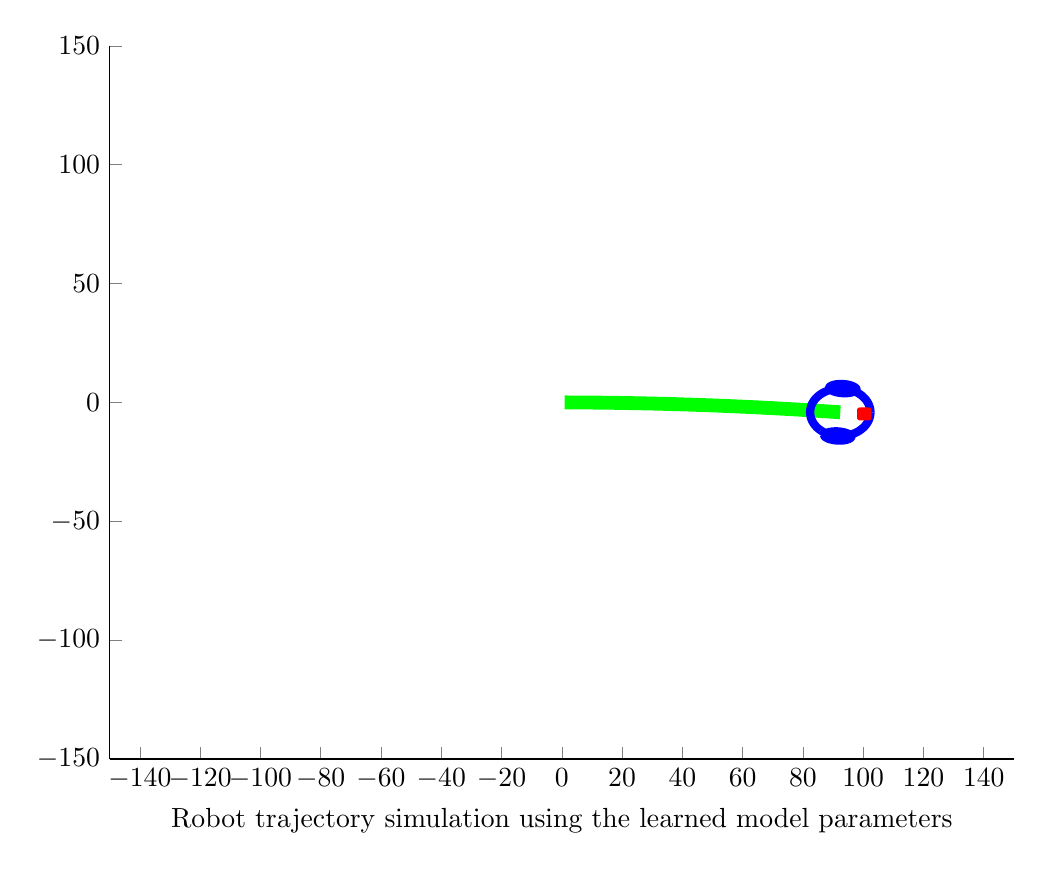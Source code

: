% This file was created by matlab2tikz.
% Minimal pgfplots version: 1.3
%
%The latest updates can be retrieved from
%  http://www.mathworks.com/matlabcentral/fileexchange/22022-matlab2tikz
%where you can also make suggestions and rate matlab2tikz.
%
\begin{tikzpicture}

\begin{axis}[%
width=4.521in,
height=3.566in,
at={(0.758in,0.481in)},
scale only axis,
every outer x axis line/.append style={black},
every x tick label/.append style={font=\color{black}},
xmin=-150,
xmax=150,
xlabel={Robot trajectory simulation using the learned model parameters},
every outer y axis line/.append style={black},
every y tick label/.append style={font=\color{black}},
ymin=-150,
ymax=150,
axis x line*=bottom,
axis y line*=left
]
\addplot [color=green,solid,line width=5.0pt,forget plot]
  table[row sep=crcr]{%
0.925	-0.003\\
1.85	-0.006\\
2.775	-0.01\\
3.7	-0.015\\
4.625	-0.02\\
5.55	-0.027\\
6.476	-0.034\\
7.401	-0.042\\
8.326	-0.051\\
9.251	-0.061\\
10.176	-0.071\\
11.101	-0.082\\
12.026	-0.094\\
12.951	-0.107\\
13.876	-0.12\\
14.801	-0.135\\
15.726	-0.15\\
16.651	-0.166\\
17.576	-0.183\\
18.5	-0.2\\
19.425	-0.218\\
20.35	-0.238\\
21.275	-0.257\\
22.2	-0.278\\
23.125	-0.3\\
24.05	-0.322\\
24.974	-0.345\\
25.899	-0.369\\
26.824	-0.393\\
27.749	-0.419\\
28.673	-0.445\\
29.598	-0.472\\
30.523	-0.5\\
31.447	-0.528\\
32.372	-0.557\\
33.297	-0.588\\
34.221	-0.619\\
35.146	-0.65\\
36.07	-0.683\\
36.995	-0.716\\
37.919	-0.75\\
38.844	-0.785\\
39.768	-0.821\\
40.692	-0.857\\
41.617	-0.894\\
42.541	-0.932\\
43.465	-0.971\\
44.39	-1.011\\
45.314	-1.051\\
46.238	-1.092\\
47.162	-1.134\\
48.086	-1.177\\
49.01	-1.221\\
49.934	-1.265\\
50.858	-1.31\\
51.782	-1.356\\
52.706	-1.403\\
53.63	-1.45\\
54.554	-1.499\\
55.478	-1.548\\
56.401	-1.598\\
57.325	-1.648\\
58.249	-1.7\\
59.172	-1.752\\
60.096	-1.805\\
61.019	-1.859\\
61.943	-1.913\\
62.866	-1.969\\
63.79	-2.025\\
64.713	-2.082\\
65.636	-2.14\\
66.56	-2.198\\
67.483	-2.257\\
68.406	-2.318\\
69.329	-2.378\\
70.252	-2.44\\
71.175	-2.503\\
72.098	-2.566\\
73.021	-2.63\\
73.944	-2.695\\
74.866	-2.76\\
75.789	-2.827\\
76.712	-2.894\\
77.634	-2.962\\
78.557	-3.031\\
79.479	-3.1\\
80.402	-3.171\\
81.324	-3.242\\
82.246	-3.314\\
83.169	-3.386\\
84.091	-3.46\\
85.013	-3.534\\
85.935	-3.609\\
86.857	-3.685\\
87.779	-3.762\\
88.701	-3.839\\
89.622	-3.917\\
90.544	-3.996\\
91.466	-4.076\\
92.387	-4.157\\
};
\addplot [color=blue,solid,line width=3.0pt,forget plot]
  table[row sep=crcr]{%
102.387	-4.157\\
102.387	-4.147\\
102.387	-4.137\\
102.387	-4.127\\
102.387	-4.117\\
102.387	-4.107\\
102.387	-4.097\\
102.387	-4.087\\
102.387	-4.077\\
102.387	-4.067\\
102.387	-4.057\\
102.387	-4.047\\
102.387	-4.037\\
102.386	-4.027\\
102.386	-4.017\\
102.386	-4.007\\
102.386	-3.997\\
102.386	-3.987\\
102.386	-3.977\\
102.386	-3.967\\
102.385	-3.957\\
102.385	-3.947\\
102.385	-3.937\\
102.385	-3.927\\
102.384	-3.917\\
102.384	-3.907\\
102.384	-3.897\\
102.384	-3.887\\
102.383	-3.877\\
102.383	-3.867\\
102.383	-3.857\\
102.383	-3.847\\
102.382	-3.837\\
102.382	-3.827\\
102.382	-3.817\\
102.381	-3.807\\
102.381	-3.797\\
102.38	-3.787\\
102.38	-3.777\\
102.38	-3.767\\
102.379	-3.757\\
102.379	-3.747\\
102.379	-3.737\\
102.378	-3.727\\
102.378	-3.717\\
102.377	-3.707\\
102.377	-3.697\\
102.376	-3.687\\
102.376	-3.677\\
102.375	-3.667\\
102.375	-3.657\\
102.374	-3.647\\
102.374	-3.637\\
102.373	-3.627\\
102.373	-3.617\\
102.372	-3.607\\
102.372	-3.597\\
102.371	-3.587\\
102.371	-3.577\\
102.37	-3.567\\
102.369	-3.557\\
102.369	-3.547\\
102.368	-3.537\\
102.367	-3.527\\
102.367	-3.517\\
102.366	-3.507\\
102.366	-3.497\\
102.365	-3.487\\
102.364	-3.477\\
102.364	-3.467\\
102.363	-3.457\\
102.362	-3.447\\
102.361	-3.437\\
102.361	-3.428\\
102.36	-3.418\\
102.359	-3.408\\
102.358	-3.398\\
102.358	-3.388\\
102.357	-3.378\\
102.356	-3.368\\
102.355	-3.358\\
102.355	-3.348\\
102.354	-3.338\\
102.353	-3.328\\
102.352	-3.318\\
102.351	-3.308\\
102.35	-3.298\\
102.35	-3.288\\
102.349	-3.278\\
102.348	-3.268\\
102.347	-3.258\\
102.346	-3.248\\
102.345	-3.238\\
102.344	-3.228\\
102.343	-3.218\\
102.342	-3.208\\
102.341	-3.198\\
102.34	-3.188\\
102.339	-3.178\\
102.338	-3.168\\
102.337	-3.159\\
102.336	-3.149\\
102.335	-3.139\\
102.334	-3.129\\
102.333	-3.119\\
102.332	-3.109\\
102.331	-3.099\\
102.33	-3.089\\
102.329	-3.079\\
102.328	-3.069\\
102.327	-3.059\\
102.326	-3.049\\
102.325	-3.039\\
102.324	-3.029\\
102.322	-3.019\\
102.321	-3.009\\
102.32	-2.999\\
102.319	-2.99\\
102.318	-2.98\\
102.317	-2.97\\
102.315	-2.96\\
102.314	-2.95\\
102.313	-2.94\\
102.312	-2.93\\
102.311	-2.92\\
102.309	-2.91\\
102.308	-2.9\\
102.307	-2.89\\
102.306	-2.88\\
102.304	-2.87\\
102.303	-2.861\\
102.302	-2.851\\
102.3	-2.841\\
102.299	-2.831\\
102.298	-2.821\\
102.296	-2.811\\
102.295	-2.801\\
102.294	-2.791\\
102.292	-2.781\\
102.291	-2.771\\
102.289	-2.761\\
102.288	-2.752\\
102.287	-2.742\\
102.285	-2.732\\
102.284	-2.722\\
102.282	-2.712\\
102.281	-2.702\\
102.279	-2.692\\
102.278	-2.682\\
102.277	-2.672\\
102.275	-2.662\\
102.274	-2.653\\
102.272	-2.643\\
102.271	-2.633\\
102.269	-2.623\\
102.267	-2.613\\
102.266	-2.603\\
102.264	-2.593\\
102.263	-2.583\\
102.261	-2.574\\
102.26	-2.564\\
102.258	-2.554\\
102.256	-2.544\\
102.255	-2.534\\
102.253	-2.524\\
102.252	-2.514\\
102.25	-2.504\\
102.248	-2.495\\
102.247	-2.485\\
102.245	-2.475\\
102.243	-2.465\\
102.241	-2.455\\
102.24	-2.445\\
102.238	-2.435\\
102.236	-2.426\\
102.235	-2.416\\
102.233	-2.406\\
102.231	-2.396\\
102.229	-2.386\\
102.228	-2.376\\
102.226	-2.367\\
102.224	-2.357\\
102.222	-2.347\\
102.22	-2.337\\
102.219	-2.327\\
102.217	-2.317\\
102.215	-2.308\\
102.213	-2.298\\
102.211	-2.288\\
102.209	-2.278\\
102.207	-2.268\\
102.205	-2.258\\
102.204	-2.249\\
102.202	-2.239\\
102.2	-2.229\\
102.198	-2.219\\
102.196	-2.209\\
102.194	-2.2\\
102.192	-2.19\\
102.19	-2.18\\
102.188	-2.17\\
102.186	-2.16\\
102.184	-2.151\\
102.182	-2.141\\
102.18	-2.131\\
102.178	-2.121\\
102.176	-2.111\\
102.174	-2.102\\
102.172	-2.092\\
102.17	-2.082\\
102.168	-2.072\\
102.166	-2.062\\
102.163	-2.053\\
102.161	-2.043\\
102.159	-2.033\\
102.157	-2.023\\
102.155	-2.014\\
102.153	-2.004\\
102.151	-1.994\\
102.148	-1.984\\
102.146	-1.975\\
102.144	-1.965\\
102.142	-1.955\\
102.14	-1.945\\
102.138	-1.936\\
102.135	-1.926\\
102.133	-1.916\\
102.131	-1.906\\
102.129	-1.897\\
102.126	-1.887\\
102.124	-1.877\\
102.122	-1.867\\
102.119	-1.858\\
102.117	-1.848\\
102.115	-1.838\\
102.112	-1.828\\
102.11	-1.819\\
102.108	-1.809\\
102.105	-1.799\\
102.103	-1.79\\
102.101	-1.78\\
102.098	-1.77\\
102.096	-1.76\\
102.094	-1.751\\
102.091	-1.741\\
102.089	-1.731\\
102.086	-1.722\\
102.084	-1.712\\
102.081	-1.702\\
102.079	-1.693\\
102.076	-1.683\\
102.074	-1.673\\
102.071	-1.663\\
102.069	-1.654\\
102.066	-1.644\\
102.064	-1.634\\
102.061	-1.625\\
102.059	-1.615\\
102.056	-1.605\\
102.054	-1.596\\
102.051	-1.586\\
102.049	-1.576\\
102.046	-1.567\\
102.043	-1.557\\
102.041	-1.547\\
102.038	-1.538\\
102.036	-1.528\\
102.033	-1.518\\
102.03	-1.509\\
102.028	-1.499\\
102.025	-1.49\\
102.022	-1.48\\
102.02	-1.47\\
102.017	-1.461\\
102.014	-1.451\\
102.012	-1.441\\
102.009	-1.432\\
102.006	-1.422\\
102.003	-1.413\\
102.001	-1.403\\
101.998	-1.393\\
101.995	-1.384\\
101.992	-1.374\\
101.99	-1.364\\
101.987	-1.355\\
101.984	-1.345\\
101.981	-1.336\\
101.978	-1.326\\
101.975	-1.317\\
101.973	-1.307\\
101.97	-1.297\\
101.967	-1.288\\
101.964	-1.278\\
101.961	-1.269\\
101.958	-1.259\\
101.955	-1.249\\
101.952	-1.24\\
101.95	-1.23\\
101.947	-1.221\\
101.944	-1.211\\
101.941	-1.202\\
101.938	-1.192\\
101.935	-1.183\\
101.932	-1.173\\
101.929	-1.163\\
101.926	-1.154\\
101.923	-1.144\\
101.92	-1.135\\
101.917	-1.125\\
101.914	-1.116\\
101.911	-1.106\\
101.908	-1.097\\
101.905	-1.087\\
101.901	-1.078\\
101.898	-1.068\\
101.895	-1.059\\
101.892	-1.049\\
101.889	-1.04\\
101.886	-1.03\\
101.883	-1.021\\
101.88	-1.011\\
101.877	-1.002\\
101.873	-0.992\\
101.87	-0.983\\
101.867	-0.973\\
101.864	-0.964\\
101.861	-0.954\\
101.857	-0.945\\
101.854	-0.935\\
101.851	-0.926\\
101.848	-0.916\\
101.845	-0.907\\
101.841	-0.898\\
101.838	-0.888\\
101.835	-0.879\\
101.831	-0.869\\
101.828	-0.86\\
101.825	-0.85\\
101.822	-0.841\\
101.818	-0.831\\
101.815	-0.822\\
101.812	-0.813\\
101.808	-0.803\\
101.805	-0.794\\
101.801	-0.784\\
101.798	-0.775\\
101.795	-0.765\\
101.791	-0.756\\
101.788	-0.747\\
101.784	-0.737\\
101.781	-0.728\\
101.778	-0.718\\
101.774	-0.709\\
101.771	-0.7\\
101.767	-0.69\\
101.764	-0.681\\
101.76	-0.672\\
101.757	-0.662\\
101.753	-0.653\\
101.75	-0.643\\
101.746	-0.634\\
101.743	-0.625\\
101.739	-0.615\\
101.736	-0.606\\
101.732	-0.597\\
101.729	-0.587\\
101.725	-0.578\\
101.721	-0.569\\
101.718	-0.559\\
101.714	-0.55\\
101.711	-0.541\\
101.707	-0.531\\
101.703	-0.522\\
101.7	-0.513\\
101.696	-0.503\\
101.692	-0.494\\
101.689	-0.485\\
101.685	-0.476\\
101.681	-0.466\\
101.678	-0.457\\
101.674	-0.448\\
101.67	-0.438\\
101.667	-0.429\\
101.663	-0.42\\
101.659	-0.411\\
101.655	-0.401\\
101.652	-0.392\\
101.648	-0.383\\
101.644	-0.373\\
101.64	-0.364\\
101.636	-0.355\\
101.633	-0.346\\
101.629	-0.336\\
101.625	-0.327\\
101.621	-0.318\\
101.617	-0.309\\
101.613	-0.3\\
101.61	-0.29\\
101.606	-0.281\\
101.602	-0.272\\
101.598	-0.263\\
101.594	-0.253\\
101.59	-0.244\\
101.586	-0.235\\
101.582	-0.226\\
101.578	-0.217\\
101.574	-0.207\\
101.57	-0.198\\
101.566	-0.189\\
101.563	-0.18\\
101.559	-0.171\\
101.555	-0.162\\
101.551	-0.152\\
101.547	-0.143\\
101.543	-0.134\\
101.538	-0.125\\
101.534	-0.116\\
101.53	-0.107\\
101.526	-0.098\\
101.522	-0.088\\
101.518	-0.079\\
101.514	-0.07\\
101.51	-0.061\\
101.506	-0.052\\
101.502	-0.043\\
101.498	-0.034\\
101.494	-0.025\\
101.489	-0.015\\
101.485	-0.006\\
101.481	0.003\\
101.477	0.012\\
101.473	0.021\\
101.469	0.03\\
101.464	0.039\\
101.46	0.048\\
101.456	0.057\\
101.452	0.066\\
101.448	0.075\\
101.443	0.084\\
101.439	0.093\\
101.435	0.103\\
101.431	0.112\\
101.426	0.121\\
101.422	0.13\\
101.418	0.139\\
101.413	0.148\\
101.409	0.157\\
101.405	0.166\\
101.4	0.175\\
101.396	0.184\\
101.392	0.193\\
101.387	0.202\\
101.383	0.211\\
101.379	0.22\\
101.374	0.229\\
101.37	0.238\\
101.366	0.247\\
101.361	0.256\\
101.357	0.265\\
101.352	0.274\\
101.348	0.283\\
101.343	0.292\\
101.339	0.301\\
101.334	0.309\\
101.33	0.318\\
101.326	0.327\\
101.321	0.336\\
101.317	0.345\\
101.312	0.354\\
101.308	0.363\\
101.303	0.372\\
101.298	0.381\\
101.294	0.39\\
101.289	0.399\\
101.285	0.408\\
101.28	0.417\\
101.276	0.425\\
101.271	0.434\\
101.266	0.443\\
101.262	0.452\\
101.257	0.461\\
101.253	0.47\\
101.248	0.479\\
101.243	0.488\\
101.239	0.496\\
101.234	0.505\\
101.229	0.514\\
101.225	0.523\\
101.22	0.532\\
101.215	0.541\\
101.211	0.549\\
101.206	0.558\\
101.201	0.567\\
101.197	0.576\\
101.192	0.585\\
101.187	0.593\\
101.182	0.602\\
101.178	0.611\\
101.173	0.62\\
101.168	0.629\\
101.163	0.637\\
101.158	0.646\\
101.154	0.655\\
101.149	0.664\\
101.144	0.672\\
101.139	0.681\\
101.134	0.69\\
101.129	0.699\\
101.125	0.707\\
101.12	0.716\\
101.115	0.725\\
101.11	0.734\\
101.105	0.742\\
101.1	0.751\\
101.095	0.76\\
101.09	0.768\\
101.085	0.777\\
101.08	0.786\\
101.075	0.795\\
101.07	0.803\\
101.066	0.812\\
101.061	0.821\\
101.056	0.829\\
101.051	0.838\\
101.046	0.847\\
101.041	0.855\\
101.036	0.864\\
101.031	0.873\\
101.025	0.881\\
101.02	0.89\\
101.015	0.898\\
101.01	0.907\\
101.005	0.916\\
101.0	0.924\\
100.995	0.933\\
100.99	0.942\\
100.985	0.95\\
100.98	0.959\\
100.975	0.967\\
100.97	0.976\\
100.964	0.984\\
100.959	0.993\\
100.954	1.002\\
100.949	1.01\\
100.944	1.019\\
100.939	1.027\\
100.933	1.036\\
100.928	1.044\\
100.923	1.053\\
100.918	1.061\\
100.913	1.07\\
100.907	1.079\\
100.902	1.087\\
100.897	1.096\\
100.892	1.104\\
100.886	1.113\\
100.881	1.121\\
100.876	1.13\\
100.87	1.138\\
100.865	1.147\\
100.86	1.155\\
100.855	1.163\\
100.849	1.172\\
100.844	1.18\\
100.839	1.189\\
100.833	1.197\\
100.828	1.206\\
100.822	1.214\\
100.817	1.223\\
100.812	1.231\\
100.806	1.239\\
100.801	1.248\\
100.796	1.256\\
100.79	1.265\\
100.785	1.273\\
100.779	1.281\\
100.774	1.29\\
100.768	1.298\\
100.763	1.307\\
100.757	1.315\\
100.752	1.323\\
100.746	1.332\\
100.741	1.34\\
100.735	1.348\\
100.73	1.357\\
100.724	1.365\\
100.719	1.373\\
100.713	1.382\\
100.708	1.39\\
100.702	1.398\\
100.697	1.407\\
100.691	1.415\\
100.686	1.423\\
100.68	1.432\\
100.674	1.44\\
100.669	1.448\\
100.663	1.456\\
100.658	1.465\\
100.652	1.473\\
100.646	1.481\\
100.641	1.49\\
100.635	1.498\\
100.629	1.506\\
100.624	1.514\\
100.618	1.523\\
100.612	1.531\\
100.607	1.539\\
100.601	1.547\\
100.595	1.555\\
100.59	1.564\\
100.584	1.572\\
100.578	1.58\\
100.572	1.588\\
100.567	1.596\\
100.561	1.605\\
100.555	1.613\\
100.549	1.621\\
100.544	1.629\\
100.538	1.637\\
100.532	1.645\\
100.526	1.653\\
100.52	1.662\\
100.514	1.67\\
100.509	1.678\\
100.503	1.686\\
100.497	1.694\\
100.491	1.702\\
100.485	1.71\\
100.479	1.718\\
100.473	1.726\\
100.468	1.735\\
100.462	1.743\\
100.456	1.751\\
100.45	1.759\\
100.444	1.767\\
100.438	1.775\\
100.432	1.783\\
100.426	1.791\\
100.42	1.799\\
100.414	1.807\\
100.408	1.815\\
100.402	1.823\\
100.396	1.831\\
100.39	1.839\\
100.384	1.847\\
100.378	1.855\\
100.372	1.863\\
100.366	1.871\\
100.36	1.879\\
100.354	1.887\\
100.348	1.895\\
100.342	1.903\\
100.336	1.911\\
100.33	1.919\\
100.324	1.927\\
100.318	1.935\\
100.312	1.943\\
100.306	1.951\\
100.3	1.958\\
100.293	1.966\\
100.287	1.974\\
100.281	1.982\\
100.275	1.99\\
100.269	1.998\\
100.263	2.006\\
100.257	2.014\\
100.25	2.022\\
100.244	2.029\\
100.238	2.037\\
100.232	2.045\\
100.226	2.053\\
100.219	2.061\\
100.213	2.069\\
100.207	2.076\\
100.201	2.084\\
100.194	2.092\\
100.188	2.1\\
100.182	2.108\\
100.176	2.115\\
100.169	2.123\\
100.163	2.131\\
100.157	2.139\\
100.15	2.147\\
100.144	2.154\\
100.138	2.162\\
100.132	2.17\\
100.125	2.178\\
100.119	2.185\\
100.113	2.193\\
100.106	2.201\\
100.1	2.209\\
100.093	2.216\\
100.087	2.224\\
100.081	2.232\\
100.074	2.239\\
100.068	2.247\\
100.061	2.255\\
100.055	2.262\\
100.049	2.27\\
100.042	2.278\\
100.036	2.285\\
100.029	2.293\\
100.023	2.301\\
100.016	2.308\\
100.01	2.316\\
100.003	2.323\\
99.997	2.331\\
99.99	2.339\\
99.984	2.346\\
99.977	2.354\\
99.971	2.361\\
99.964	2.369\\
99.958	2.377\\
99.951	2.384\\
99.945	2.392\\
99.938	2.399\\
99.932	2.407\\
99.925	2.414\\
99.919	2.422\\
99.912	2.429\\
99.905	2.437\\
99.899	2.444\\
99.892	2.452\\
99.886	2.46\\
99.879	2.467\\
99.872	2.474\\
99.866	2.482\\
99.859	2.489\\
99.852	2.497\\
99.846	2.504\\
99.839	2.512\\
99.832	2.519\\
99.826	2.527\\
99.819	2.534\\
99.812	2.542\\
99.806	2.549\\
99.799	2.556\\
99.792	2.564\\
99.785	2.571\\
99.779	2.579\\
99.772	2.586\\
99.765	2.593\\
99.759	2.601\\
99.752	2.608\\
99.745	2.615\\
99.738	2.623\\
99.731	2.63\\
99.725	2.638\\
99.718	2.645\\
99.711	2.652\\
99.704	2.66\\
99.697	2.667\\
99.691	2.674\\
99.684	2.681\\
99.677	2.689\\
99.67	2.696\\
99.663	2.703\\
99.656	2.711\\
99.649	2.718\\
99.643	2.725\\
99.636	2.732\\
99.629	2.74\\
99.622	2.747\\
99.615	2.754\\
99.608	2.761\\
99.601	2.769\\
99.594	2.776\\
99.587	2.783\\
99.58	2.79\\
99.573	2.797\\
99.566	2.804\\
99.559	2.812\\
99.553	2.819\\
99.546	2.826\\
99.539	2.833\\
99.532	2.84\\
99.525	2.847\\
99.518	2.855\\
99.511	2.862\\
99.503	2.869\\
99.496	2.876\\
99.489	2.883\\
99.482	2.89\\
99.475	2.897\\
99.468	2.904\\
99.461	2.911\\
99.454	2.918\\
99.447	2.926\\
99.44	2.933\\
99.433	2.94\\
99.426	2.947\\
99.419	2.954\\
99.412	2.961\\
99.404	2.968\\
99.397	2.975\\
99.39	2.982\\
99.383	2.989\\
99.376	2.996\\
99.369	3.003\\
99.362	3.01\\
99.354	3.017\\
99.347	3.024\\
99.34	3.031\\
99.333	3.038\\
99.326	3.045\\
99.318	3.051\\
99.311	3.058\\
99.304	3.065\\
99.297	3.072\\
99.29	3.079\\
99.282	3.086\\
99.275	3.093\\
99.268	3.1\\
99.261	3.107\\
99.253	3.114\\
99.246	3.12\\
99.239	3.127\\
99.231	3.134\\
99.224	3.141\\
99.217	3.148\\
99.21	3.155\\
99.202	3.161\\
99.195	3.168\\
99.188	3.175\\
99.18	3.182\\
99.173	3.189\\
99.166	3.195\\
99.158	3.202\\
99.151	3.209\\
99.143	3.216\\
99.136	3.222\\
99.129	3.229\\
99.121	3.236\\
99.114	3.243\\
99.107	3.249\\
99.099	3.256\\
99.092	3.263\\
99.084	3.27\\
99.077	3.276\\
99.069	3.283\\
99.062	3.29\\
99.055	3.296\\
99.047	3.303\\
99.04	3.31\\
99.032	3.316\\
99.025	3.323\\
99.017	3.329\\
99.01	3.336\\
99.002	3.343\\
98.995	3.349\\
98.987	3.356\\
98.98	3.363\\
98.972	3.369\\
98.965	3.376\\
98.957	3.382\\
98.95	3.389\\
98.942	3.395\\
98.934	3.402\\
98.927	3.408\\
98.919	3.415\\
98.912	3.422\\
98.904	3.428\\
98.897	3.435\\
98.889	3.441\\
98.881	3.448\\
98.874	3.454\\
98.866	3.461\\
98.858	3.467\\
98.851	3.474\\
98.843	3.48\\
98.836	3.486\\
98.828	3.493\\
98.82	3.499\\
98.813	3.506\\
98.805	3.512\\
98.797	3.519\\
98.79	3.525\\
98.782	3.531\\
98.774	3.538\\
98.767	3.544\\
98.759	3.551\\
98.751	3.557\\
98.743	3.563\\
98.736	3.57\\
98.728	3.576\\
98.72	3.582\\
98.712	3.589\\
98.705	3.595\\
98.697	3.601\\
98.689	3.608\\
98.681	3.614\\
98.674	3.62\\
98.666	3.626\\
98.658	3.633\\
98.65	3.639\\
98.643	3.645\\
98.635	3.651\\
98.627	3.658\\
98.619	3.664\\
98.611	3.67\\
98.603	3.676\\
98.596	3.683\\
98.588	3.689\\
98.58	3.695\\
98.572	3.701\\
98.564	3.707\\
98.556	3.714\\
98.548	3.72\\
98.541	3.726\\
98.533	3.732\\
98.525	3.738\\
98.517	3.744\\
98.509	3.75\\
98.501	3.757\\
98.493	3.763\\
98.485	3.769\\
98.477	3.775\\
98.469	3.781\\
98.461	3.787\\
98.453	3.793\\
98.446	3.799\\
98.438	3.805\\
98.43	3.811\\
98.422	3.817\\
98.414	3.823\\
98.406	3.829\\
98.398	3.835\\
98.39	3.841\\
98.382	3.847\\
98.374	3.853\\
98.366	3.859\\
98.358	3.865\\
98.35	3.871\\
98.342	3.877\\
98.334	3.883\\
98.326	3.889\\
98.317	3.895\\
98.309	3.901\\
98.301	3.907\\
98.293	3.913\\
98.285	3.919\\
98.277	3.925\\
98.269	3.93\\
98.261	3.936\\
98.253	3.942\\
98.245	3.948\\
98.237	3.954\\
98.229	3.96\\
98.22	3.966\\
98.212	3.971\\
98.204	3.977\\
98.196	3.983\\
98.188	3.989\\
98.18	3.995\\
98.172	4.0\\
98.163	4.006\\
98.155	4.012\\
98.147	4.018\\
98.139	4.024\\
98.131	4.029\\
98.123	4.035\\
98.114	4.041\\
98.106	4.047\\
98.098	4.052\\
98.09	4.058\\
98.082	4.064\\
98.073	4.069\\
98.065	4.075\\
98.057	4.081\\
98.049	4.086\\
98.04	4.092\\
98.032	4.098\\
98.024	4.103\\
98.016	4.109\\
98.007	4.115\\
97.999	4.12\\
97.991	4.126\\
97.982	4.131\\
97.974	4.137\\
97.966	4.143\\
97.958	4.148\\
97.949	4.154\\
97.941	4.159\\
97.933	4.165\\
97.924	4.17\\
97.916	4.176\\
97.908	4.181\\
97.899	4.187\\
97.891	4.192\\
97.883	4.198\\
97.874	4.203\\
97.866	4.209\\
97.857	4.214\\
97.849	4.22\\
97.841	4.225\\
97.832	4.231\\
97.824	4.236\\
97.816	4.242\\
97.807	4.247\\
97.799	4.252\\
97.79	4.258\\
97.782	4.263\\
97.774	4.269\\
97.765	4.274\\
97.757	4.279\\
97.748	4.285\\
97.74	4.29\\
97.731	4.295\\
97.723	4.301\\
97.714	4.306\\
97.706	4.311\\
97.697	4.317\\
97.689	4.322\\
97.681	4.327\\
97.672	4.333\\
97.664	4.338\\
97.655	4.343\\
97.647	4.348\\
97.638	4.354\\
97.63	4.359\\
97.621	4.364\\
97.612	4.369\\
97.604	4.375\\
97.595	4.38\\
97.587	4.385\\
97.578	4.39\\
97.57	4.395\\
97.561	4.401\\
97.553	4.406\\
97.544	4.411\\
97.536	4.416\\
97.527	4.421\\
97.518	4.426\\
97.51	4.432\\
97.501	4.437\\
97.493	4.442\\
97.484	4.447\\
97.475	4.452\\
97.467	4.457\\
97.458	4.462\\
97.45	4.467\\
97.441	4.472\\
97.432	4.477\\
97.424	4.482\\
97.415	4.487\\
97.406	4.492\\
97.398	4.497\\
97.389	4.502\\
97.38	4.507\\
97.372	4.512\\
97.363	4.517\\
97.354	4.522\\
97.346	4.527\\
97.337	4.532\\
97.328	4.537\\
97.32	4.542\\
97.311	4.547\\
97.302	4.552\\
97.293	4.557\\
97.285	4.562\\
97.276	4.567\\
97.267	4.572\\
97.259	4.576\\
97.25	4.581\\
97.241	4.586\\
97.232	4.591\\
97.224	4.596\\
97.215	4.601\\
97.206	4.606\\
97.197	4.61\\
97.189	4.615\\
97.18	4.62\\
97.171	4.625\\
97.162	4.629\\
97.153	4.634\\
97.145	4.639\\
97.136	4.644\\
97.127	4.649\\
97.118	4.653\\
97.109	4.658\\
97.101	4.663\\
97.092	4.667\\
97.083	4.672\\
97.074	4.677\\
97.065	4.681\\
97.056	4.686\\
97.048	4.691\\
97.039	4.695\\
97.03	4.7\\
97.021	4.705\\
97.012	4.709\\
97.003	4.714\\
96.994	4.719\\
96.986	4.723\\
96.977	4.728\\
96.968	4.732\\
96.959	4.737\\
96.95	4.742\\
96.941	4.746\\
96.932	4.751\\
96.923	4.755\\
96.914	4.76\\
96.905	4.764\\
96.897	4.769\\
96.888	4.773\\
96.879	4.778\\
96.87	4.782\\
96.861	4.787\\
96.852	4.791\\
96.843	4.796\\
96.834	4.8\\
96.825	4.805\\
96.816	4.809\\
96.807	4.813\\
96.798	4.818\\
96.789	4.822\\
96.78	4.827\\
96.771	4.831\\
96.762	4.835\\
96.753	4.84\\
96.744	4.844\\
96.735	4.848\\
96.726	4.853\\
96.717	4.857\\
96.708	4.861\\
96.699	4.866\\
96.69	4.87\\
96.681	4.874\\
96.672	4.879\\
96.663	4.883\\
96.654	4.887\\
96.645	4.892\\
96.636	4.896\\
96.627	4.9\\
96.618	4.904\\
96.609	4.908\\
96.6	4.913\\
96.591	4.917\\
96.581	4.921\\
96.572	4.925\\
96.563	4.929\\
96.554	4.934\\
96.545	4.938\\
96.536	4.942\\
96.527	4.946\\
96.518	4.95\\
96.509	4.954\\
96.5	4.958\\
96.49	4.963\\
96.481	4.967\\
96.472	4.971\\
96.463	4.975\\
96.454	4.979\\
96.445	4.983\\
96.436	4.987\\
96.427	4.991\\
96.417	4.995\\
96.408	4.999\\
96.399	5.003\\
96.39	5.007\\
96.381	5.011\\
96.372	5.015\\
96.362	5.019\\
96.353	5.023\\
96.344	5.027\\
96.335	5.031\\
96.326	5.035\\
96.316	5.039\\
96.307	5.043\\
96.298	5.047\\
96.289	5.051\\
96.28	5.055\\
96.27	5.058\\
96.261	5.062\\
96.252	5.066\\
96.243	5.07\\
96.234	5.074\\
96.224	5.078\\
96.215	5.082\\
96.206	5.085\\
96.197	5.089\\
96.187	5.093\\
96.178	5.097\\
96.169	5.101\\
96.16	5.104\\
96.15	5.108\\
96.141	5.112\\
96.132	5.116\\
96.122	5.119\\
96.113	5.123\\
96.104	5.127\\
96.095	5.131\\
96.085	5.134\\
96.076	5.138\\
96.067	5.142\\
96.057	5.145\\
96.048	5.149\\
96.039	5.153\\
96.03	5.156\\
96.02	5.16\\
96.011	5.164\\
96.002	5.167\\
95.992	5.171\\
95.983	5.174\\
95.974	5.178\\
95.964	5.182\\
95.955	5.185\\
95.946	5.189\\
95.936	5.192\\
95.927	5.196\\
95.918	5.199\\
95.908	5.203\\
95.899	5.206\\
95.889	5.21\\
95.88	5.213\\
95.871	5.217\\
95.861	5.22\\
95.852	5.224\\
95.843	5.227\\
95.833	5.231\\
95.824	5.234\\
95.814	5.238\\
95.805	5.241\\
95.796	5.244\\
95.786	5.248\\
95.777	5.251\\
95.767	5.255\\
95.758	5.258\\
95.749	5.261\\
95.739	5.265\\
95.73	5.268\\
95.72	5.271\\
95.711	5.275\\
95.701	5.278\\
95.692	5.281\\
95.683	5.285\\
95.673	5.288\\
95.664	5.291\\
95.654	5.294\\
95.645	5.298\\
95.635	5.301\\
95.626	5.304\\
95.616	5.307\\
95.607	5.311\\
95.597	5.314\\
95.588	5.317\\
95.578	5.32\\
95.569	5.323\\
95.56	5.327\\
95.55	5.33\\
95.541	5.333\\
95.531	5.336\\
95.522	5.339\\
95.512	5.342\\
95.503	5.346\\
95.493	5.349\\
95.484	5.352\\
95.474	5.355\\
95.465	5.358\\
95.455	5.361\\
95.446	5.364\\
95.436	5.367\\
95.426	5.37\\
95.417	5.373\\
95.407	5.376\\
95.398	5.379\\
95.388	5.382\\
95.379	5.385\\
95.369	5.388\\
95.36	5.391\\
95.35	5.394\\
95.341	5.397\\
95.331	5.4\\
95.321	5.403\\
95.312	5.406\\
95.302	5.409\\
95.293	5.412\\
95.283	5.415\\
95.274	5.418\\
95.264	5.42\\
95.254	5.423\\
95.245	5.426\\
95.235	5.429\\
95.226	5.432\\
95.216	5.435\\
95.207	5.438\\
95.197	5.44\\
95.187	5.443\\
95.178	5.446\\
95.168	5.449\\
95.159	5.451\\
95.149	5.454\\
95.139	5.457\\
95.13	5.46\\
95.12	5.462\\
95.11	5.465\\
95.101	5.468\\
95.091	5.471\\
95.082	5.473\\
95.072	5.476\\
95.062	5.479\\
95.053	5.481\\
95.043	5.484\\
95.033	5.487\\
95.024	5.489\\
95.014	5.492\\
95.004	5.495\\
94.995	5.497\\
94.985	5.5\\
94.975	5.502\\
94.966	5.505\\
94.956	5.508\\
94.947	5.51\\
94.937	5.513\\
94.927	5.515\\
94.917	5.518\\
94.908	5.52\\
94.898	5.523\\
94.888	5.525\\
94.879	5.528\\
94.869	5.53\\
94.859	5.533\\
94.85	5.535\\
94.84	5.538\\
94.83	5.54\\
94.821	5.543\\
94.811	5.545\\
94.801	5.547\\
94.792	5.55\\
94.782	5.552\\
94.772	5.555\\
94.762	5.557\\
94.753	5.559\\
94.743	5.562\\
94.733	5.564\\
94.724	5.566\\
94.714	5.569\\
94.704	5.571\\
94.694	5.573\\
94.685	5.576\\
94.675	5.578\\
94.665	5.58\\
94.655	5.583\\
94.646	5.585\\
94.636	5.587\\
94.626	5.589\\
94.616	5.592\\
94.607	5.594\\
94.597	5.596\\
94.587	5.598\\
94.577	5.6\\
94.568	5.603\\
94.558	5.605\\
94.548	5.607\\
94.538	5.609\\
94.529	5.611\\
94.519	5.613\\
94.509	5.615\\
94.499	5.618\\
94.489	5.62\\
94.48	5.622\\
94.47	5.624\\
94.46	5.626\\
94.45	5.628\\
94.441	5.63\\
94.431	5.632\\
94.421	5.634\\
94.411	5.636\\
94.401	5.638\\
94.392	5.64\\
94.382	5.642\\
94.372	5.644\\
94.362	5.646\\
94.352	5.648\\
94.343	5.65\\
94.333	5.652\\
94.323	5.654\\
94.313	5.656\\
94.303	5.658\\
94.294	5.66\\
94.284	5.662\\
94.274	5.664\\
94.264	5.665\\
94.254	5.667\\
94.244	5.669\\
94.235	5.671\\
94.225	5.673\\
94.215	5.675\\
94.205	5.677\\
94.195	5.678\\
94.185	5.68\\
94.176	5.682\\
94.166	5.684\\
94.156	5.685\\
94.146	5.687\\
94.136	5.689\\
94.126	5.691\\
94.117	5.692\\
94.107	5.694\\
94.097	5.696\\
94.087	5.698\\
94.077	5.699\\
94.067	5.701\\
94.057	5.703\\
94.048	5.704\\
94.038	5.706\\
94.028	5.708\\
94.018	5.709\\
94.008	5.711\\
93.998	5.713\\
93.988	5.714\\
93.979	5.716\\
93.969	5.717\\
93.959	5.719\\
93.949	5.72\\
93.939	5.722\\
93.929	5.724\\
93.919	5.725\\
93.909	5.727\\
93.899	5.728\\
93.89	5.73\\
93.88	5.731\\
93.87	5.733\\
93.86	5.734\\
93.85	5.736\\
93.84	5.737\\
93.83	5.738\\
93.82	5.74\\
93.81	5.741\\
93.801	5.743\\
93.791	5.744\\
93.781	5.746\\
93.771	5.747\\
93.761	5.748\\
93.751	5.75\\
93.741	5.751\\
93.731	5.752\\
93.721	5.754\\
93.711	5.755\\
93.701	5.756\\
93.692	5.758\\
93.682	5.759\\
93.672	5.76\\
93.662	5.762\\
93.652	5.763\\
93.642	5.764\\
93.632	5.765\\
93.622	5.767\\
93.612	5.768\\
93.602	5.769\\
93.592	5.77\\
93.582	5.771\\
93.573	5.773\\
93.563	5.774\\
93.553	5.775\\
93.543	5.776\\
93.533	5.777\\
93.523	5.778\\
93.513	5.78\\
93.503	5.781\\
93.493	5.782\\
93.483	5.783\\
93.473	5.784\\
93.463	5.785\\
93.453	5.786\\
93.443	5.787\\
93.433	5.788\\
93.423	5.789\\
93.413	5.79\\
93.404	5.791\\
93.394	5.792\\
93.384	5.793\\
93.374	5.794\\
93.364	5.795\\
93.354	5.796\\
93.344	5.797\\
93.334	5.798\\
93.324	5.799\\
93.314	5.8\\
93.304	5.801\\
93.294	5.802\\
93.284	5.803\\
93.274	5.804\\
93.264	5.805\\
93.254	5.805\\
93.244	5.806\\
93.234	5.807\\
93.224	5.808\\
93.214	5.809\\
93.204	5.81\\
93.194	5.811\\
93.184	5.811\\
93.174	5.812\\
93.165	5.813\\
93.155	5.814\\
93.145	5.814\\
93.135	5.815\\
93.125	5.816\\
93.115	5.817\\
93.105	5.817\\
93.095	5.818\\
93.085	5.819\\
93.075	5.819\\
93.065	5.82\\
93.055	5.821\\
93.045	5.821\\
93.035	5.822\\
93.025	5.823\\
93.015	5.823\\
93.005	5.824\\
92.995	5.825\\
92.985	5.825\\
92.975	5.826\\
92.965	5.826\\
92.955	5.827\\
92.945	5.828\\
92.935	5.828\\
92.925	5.829\\
92.915	5.829\\
92.905	5.83\\
92.895	5.83\\
92.885	5.831\\
92.875	5.831\\
92.865	5.832\\
92.855	5.832\\
92.845	5.833\\
92.835	5.833\\
92.825	5.834\\
92.815	5.834\\
92.805	5.834\\
92.795	5.835\\
92.785	5.835\\
92.775	5.836\\
92.765	5.836\\
92.755	5.836\\
92.745	5.837\\
92.735	5.837\\
92.725	5.837\\
92.715	5.838\\
92.705	5.838\\
92.695	5.838\\
92.685	5.839\\
92.675	5.839\\
92.665	5.839\\
92.655	5.84\\
92.645	5.84\\
92.635	5.84\\
92.625	5.84\\
92.615	5.841\\
92.605	5.841\\
92.595	5.841\\
92.585	5.841\\
92.575	5.841\\
92.565	5.842\\
92.555	5.842\\
92.545	5.842\\
92.535	5.842\\
92.525	5.842\\
92.515	5.842\\
92.505	5.842\\
92.495	5.843\\
92.485	5.843\\
92.475	5.843\\
92.465	5.843\\
92.455	5.843\\
92.445	5.843\\
92.435	5.843\\
92.425	5.843\\
92.415	5.843\\
92.405	5.843\\
92.395	5.843\\
92.385	5.843\\
92.375	5.843\\
92.365	5.843\\
92.355	5.843\\
92.345	5.843\\
92.335	5.843\\
92.325	5.843\\
92.315	5.843\\
92.305	5.843\\
92.295	5.843\\
92.285	5.843\\
92.275	5.843\\
92.265	5.842\\
92.255	5.842\\
92.245	5.842\\
92.235	5.842\\
92.225	5.842\\
92.215	5.842\\
92.205	5.841\\
92.195	5.841\\
92.185	5.841\\
92.175	5.841\\
92.165	5.841\\
92.155	5.84\\
92.145	5.84\\
92.135	5.84\\
92.125	5.84\\
92.115	5.839\\
92.105	5.839\\
92.095	5.839\\
92.085	5.839\\
92.075	5.838\\
92.065	5.838\\
92.055	5.838\\
92.045	5.837\\
92.035	5.837\\
92.025	5.837\\
92.015	5.836\\
92.005	5.836\\
91.995	5.835\\
91.985	5.835\\
91.975	5.835\\
91.965	5.834\\
91.955	5.834\\
91.945	5.833\\
91.935	5.833\\
91.925	5.832\\
91.915	5.832\\
91.905	5.832\\
91.895	5.831\\
91.886	5.831\\
91.876	5.83\\
91.866	5.83\\
91.856	5.829\\
91.846	5.828\\
91.836	5.828\\
91.826	5.827\\
91.816	5.827\\
91.806	5.826\\
91.796	5.826\\
91.786	5.825\\
91.776	5.824\\
91.766	5.824\\
91.756	5.823\\
91.746	5.823\\
91.736	5.822\\
91.726	5.821\\
91.716	5.821\\
91.706	5.82\\
91.696	5.819\\
91.686	5.818\\
91.676	5.818\\
91.666	5.817\\
91.656	5.816\\
91.646	5.816\\
91.636	5.815\\
91.626	5.814\\
91.616	5.813\\
91.606	5.813\\
91.596	5.812\\
91.586	5.811\\
91.576	5.81\\
91.566	5.809\\
91.556	5.809\\
91.546	5.808\\
91.536	5.807\\
91.526	5.806\\
91.516	5.805\\
91.506	5.804\\
91.496	5.803\\
91.487	5.802\\
91.477	5.802\\
91.467	5.801\\
91.457	5.8\\
91.447	5.799\\
91.437	5.798\\
91.427	5.797\\
91.417	5.796\\
91.407	5.795\\
91.397	5.794\\
91.387	5.793\\
91.377	5.792\\
91.367	5.791\\
91.357	5.79\\
91.347	5.789\\
91.337	5.788\\
91.327	5.787\\
91.317	5.786\\
91.307	5.785\\
91.297	5.784\\
91.288	5.782\\
91.278	5.781\\
91.268	5.78\\
91.258	5.779\\
91.248	5.778\\
91.238	5.777\\
91.228	5.776\\
91.218	5.775\\
91.208	5.773\\
91.198	5.772\\
91.188	5.771\\
91.178	5.77\\
91.168	5.769\\
91.158	5.767\\
91.148	5.766\\
91.139	5.765\\
91.129	5.764\\
91.119	5.762\\
91.109	5.761\\
91.099	5.76\\
91.089	5.758\\
91.079	5.757\\
91.069	5.756\\
91.059	5.755\\
91.049	5.753\\
91.039	5.752\\
91.03	5.751\\
91.02	5.749\\
91.01	5.748\\
91.0	5.746\\
90.99	5.745\\
90.98	5.744\\
90.97	5.742\\
90.96	5.741\\
90.95	5.739\\
90.94	5.738\\
90.93	5.736\\
90.921	5.735\\
90.911	5.734\\
90.901	5.732\\
90.891	5.731\\
90.881	5.729\\
90.871	5.728\\
90.861	5.726\\
90.851	5.724\\
90.842	5.723\\
90.832	5.721\\
90.822	5.72\\
90.812	5.718\\
90.802	5.717\\
90.792	5.715\\
90.782	5.713\\
90.772	5.712\\
90.763	5.71\\
90.753	5.709\\
90.743	5.707\\
90.733	5.705\\
90.723	5.704\\
90.713	5.702\\
90.703	5.7\\
90.694	5.699\\
90.684	5.697\\
90.674	5.695\\
90.664	5.694\\
90.654	5.692\\
90.644	5.69\\
90.634	5.688\\
90.625	5.687\\
90.615	5.685\\
90.605	5.683\\
90.595	5.681\\
90.585	5.679\\
90.575	5.678\\
90.566	5.676\\
90.556	5.674\\
90.546	5.672\\
90.536	5.67\\
90.526	5.668\\
90.516	5.667\\
90.507	5.665\\
90.497	5.663\\
90.487	5.661\\
90.477	5.659\\
90.467	5.657\\
90.457	5.655\\
90.448	5.653\\
90.438	5.651\\
90.428	5.649\\
90.418	5.647\\
90.408	5.645\\
90.399	5.643\\
90.389	5.641\\
90.379	5.639\\
90.369	5.637\\
90.359	5.635\\
90.35	5.633\\
90.34	5.631\\
90.33	5.629\\
90.32	5.627\\
90.311	5.625\\
90.301	5.623\\
90.291	5.621\\
90.281	5.619\\
90.271	5.617\\
90.262	5.615\\
90.252	5.612\\
90.242	5.61\\
90.232	5.608\\
90.223	5.606\\
90.213	5.604\\
90.203	5.602\\
90.193	5.599\\
90.184	5.597\\
90.174	5.595\\
90.164	5.593\\
90.154	5.591\\
90.145	5.588\\
90.135	5.586\\
90.125	5.584\\
90.115	5.582\\
90.106	5.579\\
90.096	5.577\\
90.086	5.575\\
90.076	5.572\\
90.067	5.57\\
90.057	5.568\\
90.047	5.565\\
90.037	5.563\\
90.028	5.561\\
90.018	5.558\\
90.008	5.556\\
89.999	5.554\\
89.989	5.551\\
89.979	5.549\\
89.969	5.546\\
89.96	5.544\\
89.95	5.542\\
89.94	5.539\\
89.931	5.537\\
89.921	5.534\\
89.911	5.532\\
89.902	5.529\\
89.892	5.527\\
89.882	5.524\\
89.873	5.522\\
89.863	5.519\\
89.853	5.517\\
89.844	5.514\\
89.834	5.512\\
89.824	5.509\\
89.815	5.507\\
89.805	5.504\\
89.795	5.501\\
89.786	5.499\\
89.776	5.496\\
89.766	5.494\\
89.757	5.491\\
89.747	5.488\\
89.737	5.486\\
89.728	5.483\\
89.718	5.48\\
89.708	5.478\\
89.699	5.475\\
89.689	5.472\\
89.68	5.47\\
89.67	5.467\\
89.66	5.464\\
89.651	5.461\\
89.641	5.459\\
89.631	5.456\\
89.622	5.453\\
89.612	5.45\\
89.603	5.448\\
89.593	5.445\\
89.583	5.442\\
89.574	5.439\\
89.564	5.436\\
89.555	5.434\\
89.545	5.431\\
89.535	5.428\\
89.526	5.425\\
89.516	5.422\\
89.507	5.419\\
89.497	5.416\\
89.488	5.413\\
89.478	5.411\\
89.468	5.408\\
89.459	5.405\\
89.449	5.402\\
89.44	5.399\\
89.43	5.396\\
89.421	5.393\\
89.411	5.39\\
89.402	5.387\\
89.392	5.384\\
89.382	5.381\\
89.373	5.378\\
89.363	5.375\\
89.354	5.372\\
89.344	5.369\\
89.335	5.366\\
89.325	5.363\\
89.316	5.36\\
89.306	5.357\\
89.297	5.354\\
89.287	5.35\\
89.278	5.347\\
89.268	5.344\\
89.259	5.341\\
89.249	5.338\\
89.24	5.335\\
89.23	5.332\\
89.221	5.329\\
89.211	5.325\\
89.202	5.322\\
89.192	5.319\\
89.183	5.316\\
89.173	5.313\\
89.164	5.309\\
89.154	5.306\\
89.145	5.303\\
89.136	5.3\\
89.126	5.296\\
89.117	5.293\\
89.107	5.29\\
89.098	5.287\\
89.088	5.283\\
89.079	5.28\\
89.069	5.277\\
89.06	5.273\\
89.051	5.27\\
89.041	5.267\\
89.032	5.263\\
89.022	5.26\\
89.013	5.257\\
89.003	5.253\\
88.994	5.25\\
88.985	5.246\\
88.975	5.243\\
88.966	5.24\\
88.956	5.236\\
88.947	5.233\\
88.938	5.229\\
88.928	5.226\\
88.919	5.222\\
88.91	5.219\\
88.9	5.215\\
88.891	5.212\\
88.881	5.208\\
88.872	5.205\\
88.863	5.201\\
88.853	5.198\\
88.844	5.194\\
88.835	5.191\\
88.825	5.187\\
88.816	5.184\\
88.807	5.18\\
88.797	5.176\\
88.788	5.173\\
88.779	5.169\\
88.769	5.166\\
88.76	5.162\\
88.751	5.158\\
88.741	5.155\\
88.732	5.151\\
88.723	5.147\\
88.713	5.144\\
88.704	5.14\\
88.695	5.136\\
88.686	5.133\\
88.676	5.129\\
88.667	5.125\\
88.658	5.122\\
88.648	5.118\\
88.639	5.114\\
88.63	5.11\\
88.621	5.107\\
88.611	5.103\\
88.602	5.099\\
88.593	5.095\\
88.584	5.091\\
88.574	5.088\\
88.565	5.084\\
88.556	5.08\\
88.547	5.076\\
88.537	5.072\\
88.528	5.068\\
88.519	5.065\\
88.51	5.061\\
88.5	5.057\\
88.491	5.053\\
88.482	5.049\\
88.473	5.045\\
88.464	5.041\\
88.454	5.037\\
88.445	5.033\\
88.436	5.029\\
88.427	5.025\\
88.418	5.021\\
88.409	5.018\\
88.399	5.014\\
88.39	5.01\\
88.381	5.006\\
88.372	5.002\\
88.363	4.998\\
88.354	4.993\\
88.344	4.989\\
88.335	4.985\\
88.326	4.981\\
88.317	4.977\\
88.308	4.973\\
88.299	4.969\\
88.29	4.965\\
88.28	4.961\\
88.271	4.957\\
88.262	4.953\\
88.253	4.949\\
88.244	4.944\\
88.235	4.94\\
88.226	4.936\\
88.217	4.932\\
88.208	4.928\\
88.199	4.924\\
88.19	4.919\\
88.18	4.915\\
88.171	4.911\\
88.162	4.907\\
88.153	4.903\\
88.144	4.898\\
88.135	4.894\\
88.126	4.89\\
88.117	4.886\\
88.108	4.881\\
88.099	4.877\\
88.09	4.873\\
88.081	4.868\\
88.072	4.864\\
88.063	4.86\\
88.054	4.855\\
88.045	4.851\\
88.036	4.847\\
88.027	4.842\\
88.018	4.838\\
88.009	4.834\\
88.0	4.829\\
87.991	4.825\\
87.982	4.82\\
87.973	4.816\\
87.964	4.812\\
87.955	4.807\\
87.946	4.803\\
87.937	4.798\\
87.928	4.794\\
87.919	4.789\\
87.91	4.785\\
87.901	4.78\\
87.892	4.776\\
87.883	4.771\\
87.874	4.767\\
87.866	4.762\\
87.857	4.758\\
87.848	4.753\\
87.839	4.749\\
87.83	4.744\\
87.821	4.74\\
87.812	4.735\\
87.803	4.731\\
87.794	4.726\\
87.785	4.721\\
87.777	4.717\\
87.768	4.712\\
87.759	4.708\\
87.75	4.703\\
87.741	4.698\\
87.732	4.694\\
87.723	4.689\\
87.715	4.684\\
87.706	4.68\\
87.697	4.675\\
87.688	4.67\\
87.679	4.666\\
87.67	4.661\\
87.662	4.656\\
87.653	4.651\\
87.644	4.647\\
87.635	4.642\\
87.626	4.637\\
87.618	4.632\\
87.609	4.628\\
87.6	4.623\\
87.591	4.618\\
87.583	4.613\\
87.574	4.608\\
87.565	4.604\\
87.556	4.599\\
87.547	4.594\\
87.539	4.589\\
87.53	4.584\\
87.521	4.579\\
87.513	4.574\\
87.504	4.57\\
87.495	4.565\\
87.486	4.56\\
87.478	4.555\\
87.469	4.55\\
87.46	4.545\\
87.452	4.54\\
87.443	4.535\\
87.434	4.53\\
87.425	4.525\\
87.417	4.52\\
87.408	4.515\\
87.399	4.51\\
87.391	4.505\\
87.382	4.5\\
87.373	4.495\\
87.365	4.49\\
87.356	4.485\\
87.348	4.48\\
87.339	4.475\\
87.33	4.47\\
87.322	4.465\\
87.313	4.46\\
87.304	4.455\\
87.296	4.45\\
87.287	4.445\\
87.279	4.44\\
87.27	4.435\\
87.261	4.429\\
87.253	4.424\\
87.244	4.419\\
87.236	4.414\\
87.227	4.409\\
87.219	4.404\\
87.21	4.399\\
87.201	4.393\\
87.193	4.388\\
87.184	4.383\\
87.176	4.378\\
87.167	4.373\\
87.159	4.367\\
87.15	4.362\\
87.142	4.357\\
87.133	4.352\\
87.125	4.346\\
87.116	4.341\\
87.108	4.336\\
87.099	4.331\\
87.091	4.325\\
87.082	4.32\\
87.074	4.315\\
87.065	4.309\\
87.057	4.304\\
87.048	4.299\\
87.04	4.293\\
87.031	4.288\\
87.023	4.283\\
87.015	4.277\\
87.006	4.272\\
86.998	4.266\\
86.989	4.261\\
86.981	4.256\\
86.972	4.25\\
86.964	4.245\\
86.956	4.239\\
86.947	4.234\\
86.939	4.229\\
86.931	4.223\\
86.922	4.218\\
86.914	4.212\\
86.905	4.207\\
86.897	4.201\\
86.889	4.196\\
86.88	4.19\\
86.872	4.185\\
86.864	4.179\\
86.855	4.174\\
86.847	4.168\\
86.839	4.163\\
86.83	4.157\\
86.822	4.151\\
86.814	4.146\\
86.805	4.14\\
86.797	4.135\\
86.789	4.129\\
86.781	4.123\\
86.772	4.118\\
86.764	4.112\\
86.756	4.107\\
86.747	4.101\\
86.739	4.095\\
86.731	4.09\\
86.723	4.084\\
86.714	4.078\\
86.706	4.073\\
86.698	4.067\\
86.69	4.061\\
86.682	4.056\\
86.673	4.05\\
86.665	4.044\\
86.657	4.038\\
86.649	4.033\\
86.641	4.027\\
86.632	4.021\\
86.624	4.015\\
86.616	4.01\\
86.608	4.004\\
86.6	3.998\\
86.592	3.992\\
86.583	3.987\\
86.575	3.981\\
86.567	3.975\\
86.559	3.969\\
86.551	3.963\\
86.543	3.957\\
86.535	3.952\\
86.527	3.946\\
86.519	3.94\\
86.51	3.934\\
86.502	3.928\\
86.494	3.922\\
86.486	3.916\\
86.478	3.91\\
86.47	3.904\\
86.462	3.899\\
86.454	3.893\\
86.446	3.887\\
86.438	3.881\\
86.43	3.875\\
86.422	3.869\\
86.414	3.863\\
86.406	3.857\\
86.398	3.851\\
86.39	3.845\\
86.382	3.839\\
86.374	3.833\\
86.366	3.827\\
86.358	3.821\\
86.35	3.815\\
86.342	3.809\\
86.334	3.803\\
86.326	3.797\\
86.318	3.791\\
86.31	3.785\\
86.302	3.778\\
86.294	3.772\\
86.286	3.766\\
86.278	3.76\\
86.27	3.754\\
86.262	3.748\\
86.255	3.742\\
86.247	3.736\\
86.239	3.73\\
86.231	3.723\\
86.223	3.717\\
86.215	3.711\\
86.207	3.705\\
86.199	3.699\\
86.192	3.692\\
86.184	3.686\\
86.176	3.68\\
86.168	3.674\\
86.16	3.668\\
86.152	3.661\\
86.145	3.655\\
86.137	3.649\\
86.129	3.643\\
86.121	3.636\\
86.113	3.63\\
86.106	3.624\\
86.098	3.618\\
86.09	3.611\\
86.082	3.605\\
86.075	3.599\\
86.067	3.592\\
86.059	3.586\\
86.051	3.58\\
86.044	3.573\\
86.036	3.567\\
86.028	3.561\\
86.02	3.554\\
86.013	3.548\\
86.005	3.542\\
85.997	3.535\\
85.99	3.529\\
85.982	3.522\\
85.974	3.516\\
85.967	3.51\\
85.959	3.503\\
85.951	3.497\\
85.944	3.49\\
85.936	3.484\\
85.928	3.477\\
85.921	3.471\\
85.913	3.464\\
85.905	3.458\\
85.898	3.451\\
85.89	3.445\\
85.883	3.438\\
85.875	3.432\\
85.867	3.425\\
85.86	3.419\\
85.852	3.412\\
85.845	3.406\\
85.837	3.399\\
85.83	3.393\\
85.822	3.386\\
85.815	3.38\\
85.807	3.373\\
85.799	3.366\\
85.792	3.36\\
85.784	3.353\\
85.777	3.347\\
85.769	3.34\\
85.762	3.333\\
85.754	3.327\\
85.747	3.32\\
85.739	3.313\\
85.732	3.307\\
85.725	3.3\\
85.717	3.294\\
85.71	3.287\\
85.702	3.28\\
85.695	3.273\\
85.687	3.267\\
85.68	3.26\\
85.673	3.253\\
85.665	3.247\\
85.658	3.24\\
85.65	3.233\\
85.643	3.226\\
85.636	3.22\\
85.628	3.213\\
85.621	3.206\\
85.613	3.199\\
85.606	3.193\\
85.599	3.186\\
85.591	3.179\\
85.584	3.172\\
85.577	3.165\\
85.569	3.159\\
85.562	3.152\\
85.555	3.145\\
85.548	3.138\\
85.54	3.131\\
85.533	3.124\\
85.526	3.118\\
85.518	3.111\\
85.511	3.104\\
85.504	3.097\\
85.497	3.09\\
85.489	3.083\\
85.482	3.076\\
85.475	3.069\\
85.468	3.062\\
85.46	3.056\\
85.453	3.049\\
85.446	3.042\\
85.439	3.035\\
85.432	3.028\\
85.425	3.021\\
85.417	3.014\\
85.41	3.007\\
85.403	3.0\\
85.396	2.993\\
85.389	2.986\\
85.382	2.979\\
85.374	2.972\\
85.367	2.965\\
85.36	2.958\\
85.353	2.951\\
85.346	2.944\\
85.339	2.937\\
85.332	2.93\\
85.325	2.923\\
85.318	2.916\\
85.311	2.909\\
85.304	2.901\\
85.296	2.894\\
85.289	2.887\\
85.282	2.88\\
85.275	2.873\\
85.268	2.866\\
85.261	2.859\\
85.254	2.852\\
85.247	2.845\\
85.24	2.837\\
85.233	2.83\\
85.226	2.823\\
85.219	2.816\\
85.212	2.809\\
85.205	2.802\\
85.198	2.794\\
85.191	2.787\\
85.185	2.78\\
85.178	2.773\\
85.171	2.766\\
85.164	2.758\\
85.157	2.751\\
85.15	2.744\\
85.143	2.737\\
85.136	2.729\\
85.129	2.722\\
85.122	2.715\\
85.116	2.708\\
85.109	2.7\\
85.102	2.693\\
85.095	2.686\\
85.088	2.678\\
85.081	2.671\\
85.074	2.664\\
85.068	2.657\\
85.061	2.649\\
85.054	2.642\\
85.047	2.635\\
85.04	2.627\\
85.034	2.62\\
85.027	2.612\\
85.02	2.605\\
85.013	2.598\\
85.007	2.59\\
85.0	2.583\\
84.993	2.576\\
84.986	2.568\\
84.98	2.561\\
84.973	2.553\\
84.966	2.546\\
84.96	2.539\\
84.953	2.531\\
84.946	2.524\\
84.94	2.516\\
84.933	2.509\\
84.926	2.501\\
84.92	2.494\\
84.913	2.486\\
84.906	2.479\\
84.9	2.471\\
84.893	2.464\\
84.886	2.456\\
84.88	2.449\\
84.873	2.441\\
84.867	2.434\\
84.86	2.426\\
84.853	2.419\\
84.847	2.411\\
84.84	2.404\\
84.834	2.396\\
84.827	2.389\\
84.821	2.381\\
84.814	2.374\\
84.808	2.366\\
84.801	2.358\\
84.795	2.351\\
84.788	2.343\\
84.782	2.336\\
84.775	2.328\\
84.769	2.32\\
84.762	2.313\\
84.756	2.305\\
84.749	2.297\\
84.743	2.29\\
84.736	2.282\\
84.73	2.275\\
84.723	2.267\\
84.717	2.259\\
84.711	2.252\\
84.704	2.244\\
84.698	2.236\\
84.691	2.228\\
84.685	2.221\\
84.679	2.213\\
84.672	2.205\\
84.666	2.198\\
84.66	2.19\\
84.653	2.182\\
84.647	2.174\\
84.641	2.167\\
84.634	2.159\\
84.628	2.151\\
84.622	2.143\\
84.615	2.136\\
84.609	2.128\\
84.603	2.12\\
84.596	2.112\\
84.59	2.105\\
84.584	2.097\\
84.578	2.089\\
84.571	2.081\\
84.565	2.073\\
84.559	2.065\\
84.553	2.058\\
84.547	2.05\\
84.54	2.042\\
84.534	2.034\\
84.528	2.026\\
84.522	2.018\\
84.516	2.011\\
84.509	2.003\\
84.503	1.995\\
84.497	1.987\\
84.491	1.979\\
84.485	1.971\\
84.479	1.963\\
84.473	1.955\\
84.467	1.947\\
84.46	1.939\\
84.454	1.931\\
84.448	1.924\\
84.442	1.916\\
84.436	1.908\\
84.43	1.9\\
84.424	1.892\\
84.418	1.884\\
84.412	1.876\\
84.406	1.868\\
84.4	1.86\\
84.394	1.852\\
84.388	1.844\\
84.382	1.836\\
84.376	1.828\\
84.37	1.82\\
84.364	1.812\\
84.358	1.804\\
84.352	1.796\\
84.346	1.788\\
84.34	1.78\\
84.334	1.772\\
84.328	1.764\\
84.322	1.756\\
84.316	1.747\\
84.311	1.739\\
84.305	1.731\\
84.299	1.723\\
84.293	1.715\\
84.287	1.707\\
84.281	1.699\\
84.275	1.691\\
84.269	1.683\\
84.264	1.675\\
84.258	1.666\\
84.252	1.658\\
84.246	1.65\\
84.24	1.642\\
84.235	1.634\\
84.229	1.626\\
84.223	1.618\\
84.217	1.609\\
84.211	1.601\\
84.206	1.593\\
84.2	1.585\\
84.194	1.577\\
84.189	1.568\\
84.183	1.56\\
84.177	1.552\\
84.171	1.544\\
84.166	1.536\\
84.16	1.527\\
84.154	1.519\\
84.149	1.511\\
84.143	1.503\\
84.137	1.494\\
84.132	1.486\\
84.126	1.478\\
84.12	1.47\\
84.115	1.461\\
84.109	1.453\\
84.104	1.445\\
84.098	1.437\\
84.092	1.428\\
84.087	1.42\\
84.081	1.412\\
84.076	1.403\\
84.07	1.395\\
84.065	1.387\\
84.059	1.378\\
84.053	1.37\\
84.048	1.362\\
84.042	1.353\\
84.037	1.345\\
84.031	1.337\\
84.026	1.328\\
84.02	1.32\\
84.015	1.312\\
84.01	1.303\\
84.004	1.295\\
83.999	1.286\\
83.993	1.278\\
83.988	1.27\\
83.982	1.261\\
83.977	1.253\\
83.972	1.244\\
83.966	1.236\\
83.961	1.228\\
83.955	1.219\\
83.95	1.211\\
83.945	1.202\\
83.939	1.194\\
83.934	1.185\\
83.929	1.177\\
83.923	1.168\\
83.918	1.16\\
83.913	1.152\\
83.907	1.143\\
83.902	1.135\\
83.897	1.126\\
83.891	1.118\\
83.886	1.109\\
83.881	1.101\\
83.876	1.092\\
83.87	1.084\\
83.865	1.075\\
83.86	1.067\\
83.855	1.058\\
83.85	1.049\\
83.844	1.041\\
83.839	1.032\\
83.834	1.024\\
83.829	1.015\\
83.824	1.007\\
83.818	0.998\\
83.813	0.99\\
83.808	0.981\\
83.803	0.972\\
83.798	0.964\\
83.793	0.955\\
83.788	0.947\\
83.783	0.938\\
83.777	0.929\\
83.772	0.921\\
83.767	0.912\\
83.762	0.904\\
83.757	0.895\\
83.752	0.886\\
83.747	0.878\\
83.742	0.869\\
83.737	0.86\\
83.732	0.852\\
83.727	0.843\\
83.722	0.834\\
83.717	0.826\\
83.712	0.817\\
83.707	0.808\\
83.702	0.8\\
83.697	0.791\\
83.692	0.782\\
83.687	0.774\\
83.682	0.765\\
83.677	0.756\\
83.673	0.748\\
83.668	0.739\\
83.663	0.73\\
83.658	0.721\\
83.653	0.713\\
83.648	0.704\\
83.643	0.695\\
83.638	0.686\\
83.634	0.678\\
83.629	0.669\\
83.624	0.66\\
83.619	0.651\\
83.614	0.643\\
83.61	0.634\\
83.605	0.625\\
83.6	0.616\\
83.595	0.607\\
83.59	0.599\\
83.586	0.59\\
83.581	0.581\\
83.576	0.572\\
83.572	0.563\\
83.567	0.555\\
83.562	0.546\\
83.557	0.537\\
83.553	0.528\\
83.548	0.519\\
83.543	0.51\\
83.539	0.502\\
83.534	0.493\\
83.529	0.484\\
83.525	0.475\\
83.52	0.466\\
83.516	0.457\\
83.511	0.448\\
83.506	0.44\\
83.502	0.431\\
83.497	0.422\\
83.493	0.413\\
83.488	0.404\\
83.483	0.395\\
83.479	0.386\\
83.474	0.377\\
83.47	0.368\\
83.465	0.359\\
83.461	0.351\\
83.456	0.342\\
83.452	0.333\\
83.447	0.324\\
83.443	0.315\\
83.438	0.306\\
83.434	0.297\\
83.429	0.288\\
83.425	0.279\\
83.421	0.27\\
83.416	0.261\\
83.412	0.252\\
83.407	0.243\\
83.403	0.234\\
83.399	0.225\\
83.394	0.216\\
83.39	0.207\\
83.385	0.198\\
83.381	0.189\\
83.377	0.18\\
83.372	0.171\\
83.368	0.162\\
83.364	0.153\\
83.359	0.144\\
83.355	0.135\\
83.351	0.126\\
83.347	0.117\\
83.342	0.108\\
83.338	0.099\\
83.334	0.09\\
83.33	0.081\\
83.325	0.072\\
83.321	0.063\\
83.317	0.054\\
83.313	0.044\\
83.309	0.035\\
83.304	0.026\\
83.3	0.017\\
83.296	0.008\\
83.292	-0.001\\
83.288	-0.01\\
83.284	-0.019\\
83.279	-0.028\\
83.275	-0.037\\
83.271	-0.046\\
83.267	-0.056\\
83.263	-0.065\\
83.259	-0.074\\
83.255	-0.083\\
83.251	-0.092\\
83.247	-0.101\\
83.243	-0.11\\
83.239	-0.12\\
83.235	-0.129\\
83.231	-0.138\\
83.226	-0.147\\
83.222	-0.156\\
83.218	-0.165\\
83.215	-0.175\\
83.211	-0.184\\
83.207	-0.193\\
83.203	-0.202\\
83.199	-0.211\\
83.195	-0.22\\
83.191	-0.23\\
83.187	-0.239\\
83.183	-0.248\\
83.179	-0.257\\
83.175	-0.266\\
83.171	-0.276\\
83.167	-0.285\\
83.164	-0.294\\
83.16	-0.303\\
83.156	-0.313\\
83.152	-0.322\\
83.148	-0.331\\
83.144	-0.34\\
83.14	-0.35\\
83.137	-0.359\\
83.133	-0.368\\
83.129	-0.377\\
83.125	-0.387\\
83.122	-0.396\\
83.118	-0.405\\
83.114	-0.414\\
83.11	-0.424\\
83.107	-0.433\\
83.103	-0.442\\
83.099	-0.451\\
83.095	-0.461\\
83.092	-0.47\\
83.088	-0.479\\
83.084	-0.489\\
83.081	-0.498\\
83.077	-0.507\\
83.073	-0.517\\
83.07	-0.526\\
83.066	-0.535\\
83.063	-0.545\\
83.059	-0.554\\
83.055	-0.563\\
83.052	-0.573\\
83.048	-0.582\\
83.045	-0.591\\
83.041	-0.601\\
83.038	-0.61\\
83.034	-0.619\\
83.03	-0.629\\
83.027	-0.638\\
83.023	-0.647\\
83.02	-0.657\\
83.016	-0.666\\
83.013	-0.675\\
83.009	-0.685\\
83.006	-0.694\\
83.003	-0.704\\
82.999	-0.713\\
82.996	-0.722\\
82.992	-0.732\\
82.989	-0.741\\
82.985	-0.751\\
82.982	-0.76\\
82.979	-0.769\\
82.975	-0.779\\
82.972	-0.788\\
82.968	-0.798\\
82.965	-0.807\\
82.962	-0.816\\
82.958	-0.826\\
82.955	-0.835\\
82.952	-0.845\\
82.948	-0.854\\
82.945	-0.864\\
82.942	-0.873\\
82.939	-0.882\\
82.935	-0.892\\
82.932	-0.901\\
82.929	-0.911\\
82.926	-0.92\\
82.922	-0.93\\
82.919	-0.939\\
82.916	-0.949\\
82.913	-0.958\\
82.91	-0.968\\
82.906	-0.977\\
82.903	-0.987\\
82.9	-0.996\\
82.897	-1.006\\
82.894	-1.015\\
82.891	-1.025\\
82.887	-1.034\\
82.884	-1.044\\
82.881	-1.053\\
82.878	-1.063\\
82.875	-1.072\\
82.872	-1.082\\
82.869	-1.091\\
82.866	-1.101\\
82.863	-1.11\\
82.86	-1.12\\
82.857	-1.129\\
82.854	-1.139\\
82.851	-1.148\\
82.848	-1.158\\
82.845	-1.167\\
82.842	-1.177\\
82.839	-1.186\\
82.836	-1.196\\
82.833	-1.206\\
82.83	-1.215\\
82.827	-1.225\\
82.824	-1.234\\
82.821	-1.244\\
82.818	-1.253\\
82.815	-1.263\\
82.812	-1.273\\
82.809	-1.282\\
82.807	-1.292\\
82.804	-1.301\\
82.801	-1.311\\
82.798	-1.32\\
82.795	-1.33\\
82.792	-1.34\\
82.79	-1.349\\
82.787	-1.359\\
82.784	-1.368\\
82.781	-1.378\\
82.778	-1.388\\
82.776	-1.397\\
82.773	-1.407\\
82.77	-1.416\\
82.767	-1.426\\
82.765	-1.436\\
82.762	-1.445\\
82.759	-1.455\\
82.757	-1.465\\
82.754	-1.474\\
82.751	-1.484\\
82.749	-1.493\\
82.746	-1.503\\
82.743	-1.513\\
82.741	-1.522\\
82.738	-1.532\\
82.735	-1.542\\
82.733	-1.551\\
82.73	-1.561\\
82.728	-1.571\\
82.725	-1.58\\
82.722	-1.59\\
82.72	-1.6\\
82.717	-1.609\\
82.715	-1.619\\
82.712	-1.629\\
82.71	-1.638\\
82.707	-1.648\\
82.705	-1.658\\
82.702	-1.667\\
82.7	-1.677\\
82.697	-1.687\\
82.695	-1.696\\
82.692	-1.706\\
82.69	-1.716\\
82.687	-1.726\\
82.685	-1.735\\
82.683	-1.745\\
82.68	-1.755\\
82.678	-1.764\\
82.675	-1.774\\
82.673	-1.784\\
82.671	-1.794\\
82.668	-1.803\\
82.666	-1.813\\
82.664	-1.823\\
82.661	-1.832\\
82.659	-1.842\\
82.657	-1.852\\
82.654	-1.862\\
82.652	-1.871\\
82.65	-1.881\\
82.647	-1.891\\
82.645	-1.901\\
82.643	-1.91\\
82.641	-1.92\\
82.638	-1.93\\
82.636	-1.94\\
82.634	-1.949\\
82.632	-1.959\\
82.63	-1.969\\
82.627	-1.979\\
82.625	-1.988\\
82.623	-1.998\\
82.621	-2.008\\
82.619	-2.018\\
82.617	-2.027\\
82.615	-2.037\\
82.612	-2.047\\
82.61	-2.057\\
82.608	-2.066\\
82.606	-2.076\\
82.604	-2.086\\
82.602	-2.096\\
82.6	-2.106\\
82.598	-2.115\\
82.596	-2.125\\
82.594	-2.135\\
82.592	-2.145\\
82.59	-2.155\\
82.588	-2.164\\
82.586	-2.174\\
82.584	-2.184\\
82.582	-2.194\\
82.58	-2.204\\
82.578	-2.213\\
82.576	-2.223\\
82.574	-2.233\\
82.572	-2.243\\
82.57	-2.253\\
82.568	-2.262\\
82.567	-2.272\\
82.565	-2.282\\
82.563	-2.292\\
82.561	-2.302\\
82.559	-2.312\\
82.557	-2.321\\
82.555	-2.331\\
82.554	-2.341\\
82.552	-2.351\\
82.55	-2.361\\
82.548	-2.371\\
82.546	-2.38\\
82.545	-2.39\\
82.543	-2.4\\
82.541	-2.41\\
82.539	-2.42\\
82.538	-2.43\\
82.536	-2.439\\
82.534	-2.449\\
82.532	-2.459\\
82.531	-2.469\\
82.529	-2.479\\
82.527	-2.489\\
82.526	-2.499\\
82.524	-2.509\\
82.522	-2.518\\
82.521	-2.528\\
82.519	-2.538\\
82.518	-2.548\\
82.516	-2.558\\
82.514	-2.568\\
82.513	-2.578\\
82.511	-2.587\\
82.51	-2.597\\
82.508	-2.607\\
82.507	-2.617\\
82.505	-2.627\\
82.504	-2.637\\
82.502	-2.647\\
82.501	-2.657\\
82.499	-2.667\\
82.498	-2.676\\
82.496	-2.686\\
82.495	-2.696\\
82.493	-2.706\\
82.492	-2.716\\
82.49	-2.726\\
82.489	-2.736\\
82.487	-2.746\\
82.486	-2.756\\
82.485	-2.765\\
82.483	-2.775\\
82.482	-2.785\\
82.48	-2.795\\
82.479	-2.805\\
82.478	-2.815\\
82.476	-2.825\\
82.475	-2.835\\
82.474	-2.845\\
82.472	-2.855\\
82.471	-2.865\\
82.47	-2.874\\
82.469	-2.884\\
82.467	-2.894\\
82.466	-2.904\\
82.465	-2.914\\
82.464	-2.924\\
82.462	-2.934\\
82.461	-2.944\\
82.46	-2.954\\
82.459	-2.964\\
82.458	-2.974\\
82.456	-2.984\\
82.455	-2.994\\
82.454	-3.004\\
82.453	-3.013\\
82.452	-3.023\\
82.451	-3.033\\
82.45	-3.043\\
82.448	-3.053\\
82.447	-3.063\\
82.446	-3.073\\
82.445	-3.083\\
82.444	-3.093\\
82.443	-3.103\\
82.442	-3.113\\
82.441	-3.123\\
82.44	-3.133\\
82.439	-3.143\\
82.438	-3.153\\
82.437	-3.163\\
82.436	-3.173\\
82.435	-3.182\\
82.434	-3.192\\
82.433	-3.202\\
82.432	-3.212\\
82.431	-3.222\\
82.43	-3.232\\
82.429	-3.242\\
82.428	-3.252\\
82.427	-3.262\\
82.427	-3.272\\
82.426	-3.282\\
82.425	-3.292\\
82.424	-3.302\\
82.423	-3.312\\
82.422	-3.322\\
82.421	-3.332\\
82.421	-3.342\\
82.42	-3.352\\
82.419	-3.362\\
82.418	-3.372\\
82.417	-3.382\\
82.417	-3.392\\
82.416	-3.402\\
82.415	-3.412\\
82.414	-3.422\\
82.414	-3.432\\
82.413	-3.442\\
82.412	-3.452\\
82.412	-3.462\\
82.411	-3.471\\
82.41	-3.481\\
82.409	-3.491\\
82.409	-3.501\\
82.408	-3.511\\
82.408	-3.521\\
82.407	-3.531\\
82.406	-3.541\\
82.406	-3.551\\
82.405	-3.561\\
82.404	-3.571\\
82.404	-3.581\\
82.403	-3.591\\
82.403	-3.601\\
82.402	-3.611\\
82.402	-3.621\\
82.401	-3.631\\
82.401	-3.641\\
82.4	-3.651\\
82.4	-3.661\\
82.399	-3.671\\
82.399	-3.681\\
82.398	-3.691\\
82.398	-3.701\\
82.397	-3.711\\
82.397	-3.721\\
82.396	-3.731\\
82.396	-3.741\\
82.396	-3.751\\
82.395	-3.761\\
82.395	-3.771\\
82.394	-3.781\\
82.394	-3.791\\
82.394	-3.801\\
82.393	-3.811\\
82.393	-3.821\\
82.393	-3.831\\
82.392	-3.841\\
82.392	-3.851\\
82.392	-3.861\\
82.391	-3.871\\
82.391	-3.881\\
82.391	-3.891\\
82.391	-3.901\\
82.39	-3.911\\
82.39	-3.921\\
82.39	-3.931\\
82.39	-3.941\\
82.389	-3.951\\
82.389	-3.961\\
82.389	-3.971\\
82.389	-3.981\\
82.389	-3.991\\
82.389	-4.001\\
82.388	-4.011\\
82.388	-4.021\\
82.388	-4.031\\
82.388	-4.041\\
82.388	-4.051\\
82.388	-4.061\\
82.388	-4.071\\
82.388	-4.081\\
82.388	-4.091\\
82.387	-4.101\\
82.387	-4.111\\
82.387	-4.121\\
82.387	-4.131\\
82.387	-4.141\\
82.387	-4.151\\
82.387	-4.161\\
82.387	-4.171\\
82.387	-4.181\\
82.387	-4.191\\
82.387	-4.201\\
82.387	-4.211\\
82.388	-4.221\\
82.388	-4.231\\
82.388	-4.241\\
82.388	-4.251\\
82.388	-4.261\\
82.388	-4.271\\
82.388	-4.281\\
82.388	-4.291\\
82.388	-4.301\\
82.389	-4.311\\
82.389	-4.321\\
82.389	-4.331\\
82.389	-4.341\\
82.389	-4.351\\
82.389	-4.361\\
82.39	-4.371\\
82.39	-4.381\\
82.39	-4.391\\
82.39	-4.401\\
82.391	-4.411\\
82.391	-4.421\\
82.391	-4.431\\
82.391	-4.441\\
82.392	-4.451\\
82.392	-4.461\\
82.392	-4.471\\
82.393	-4.481\\
82.393	-4.491\\
82.393	-4.501\\
82.394	-4.511\\
82.394	-4.521\\
82.394	-4.531\\
82.395	-4.541\\
82.395	-4.551\\
82.395	-4.561\\
82.396	-4.571\\
82.396	-4.581\\
82.397	-4.591\\
82.397	-4.601\\
82.398	-4.611\\
82.398	-4.621\\
82.399	-4.631\\
82.399	-4.641\\
82.4	-4.651\\
82.4	-4.661\\
82.401	-4.671\\
82.401	-4.681\\
82.402	-4.691\\
82.402	-4.701\\
82.403	-4.711\\
82.403	-4.721\\
82.404	-4.731\\
82.404	-4.741\\
82.405	-4.751\\
82.406	-4.761\\
82.406	-4.771\\
82.407	-4.781\\
82.407	-4.791\\
82.408	-4.8\\
82.409	-4.81\\
82.409	-4.82\\
82.41	-4.83\\
82.411	-4.84\\
82.411	-4.85\\
82.412	-4.86\\
82.413	-4.87\\
82.414	-4.88\\
82.414	-4.89\\
82.415	-4.9\\
82.416	-4.91\\
82.417	-4.92\\
82.417	-4.93\\
82.418	-4.94\\
82.419	-4.95\\
82.42	-4.96\\
82.42	-4.97\\
82.421	-4.98\\
82.422	-4.99\\
82.423	-5.0\\
82.424	-5.01\\
82.425	-5.02\\
82.426	-5.03\\
82.426	-5.04\\
82.427	-5.05\\
82.428	-5.06\\
82.429	-5.07\\
82.43	-5.08\\
82.431	-5.09\\
82.432	-5.1\\
82.433	-5.109\\
82.434	-5.119\\
82.435	-5.129\\
82.436	-5.139\\
82.437	-5.149\\
82.438	-5.159\\
82.439	-5.169\\
82.44	-5.179\\
82.441	-5.189\\
82.442	-5.199\\
82.443	-5.209\\
82.444	-5.219\\
82.445	-5.229\\
82.446	-5.239\\
82.447	-5.249\\
82.448	-5.259\\
82.449	-5.269\\
82.45	-5.279\\
82.452	-5.289\\
82.453	-5.298\\
82.454	-5.308\\
82.455	-5.318\\
82.456	-5.328\\
82.457	-5.338\\
82.459	-5.348\\
82.46	-5.358\\
82.461	-5.368\\
82.462	-5.378\\
82.463	-5.388\\
82.465	-5.398\\
82.466	-5.408\\
82.467	-5.418\\
82.468	-5.427\\
82.47	-5.437\\
82.471	-5.447\\
82.472	-5.457\\
82.474	-5.467\\
82.475	-5.477\\
82.476	-5.487\\
82.478	-5.497\\
82.479	-5.507\\
82.48	-5.517\\
82.482	-5.527\\
82.483	-5.537\\
82.484	-5.546\\
82.486	-5.556\\
82.487	-5.566\\
82.489	-5.576\\
82.49	-5.586\\
82.491	-5.596\\
82.493	-5.606\\
82.494	-5.616\\
82.496	-5.626\\
82.497	-5.636\\
82.499	-5.645\\
82.5	-5.655\\
82.502	-5.665\\
82.503	-5.675\\
82.505	-5.685\\
82.506	-5.695\\
82.508	-5.705\\
82.509	-5.715\\
82.511	-5.724\\
82.513	-5.734\\
82.514	-5.744\\
82.516	-5.754\\
82.517	-5.764\\
82.519	-5.774\\
82.521	-5.784\\
82.522	-5.794\\
82.524	-5.803\\
82.525	-5.813\\
82.527	-5.823\\
82.529	-5.833\\
82.53	-5.843\\
82.532	-5.853\\
82.534	-5.863\\
82.536	-5.872\\
82.537	-5.882\\
82.539	-5.892\\
82.541	-5.902\\
82.543	-5.912\\
82.544	-5.922\\
82.546	-5.931\\
82.548	-5.941\\
82.55	-5.951\\
82.551	-5.961\\
82.553	-5.971\\
82.555	-5.981\\
82.557	-5.991\\
82.559	-6.0\\
82.561	-6.01\\
82.562	-6.02\\
82.564	-6.03\\
82.566	-6.04\\
82.568	-6.049\\
82.57	-6.059\\
82.572	-6.069\\
82.574	-6.079\\
82.576	-6.089\\
82.578	-6.099\\
82.58	-6.108\\
82.582	-6.118\\
82.584	-6.128\\
82.585	-6.138\\
82.587	-6.148\\
82.589	-6.157\\
82.591	-6.167\\
82.593	-6.177\\
82.596	-6.187\\
82.598	-6.197\\
82.6	-6.206\\
82.602	-6.216\\
82.604	-6.226\\
82.606	-6.236\\
82.608	-6.245\\
82.61	-6.255\\
82.612	-6.265\\
82.614	-6.275\\
82.616	-6.285\\
82.618	-6.294\\
82.621	-6.304\\
82.623	-6.314\\
82.625	-6.324\\
82.627	-6.333\\
82.629	-6.343\\
82.631	-6.353\\
82.634	-6.363\\
82.636	-6.372\\
82.638	-6.382\\
82.64	-6.392\\
82.643	-6.402\\
82.645	-6.411\\
82.647	-6.421\\
82.649	-6.431\\
82.652	-6.441\\
82.654	-6.45\\
82.656	-6.46\\
82.658	-6.47\\
82.661	-6.48\\
82.663	-6.489\\
82.665	-6.499\\
82.668	-6.509\\
82.67	-6.518\\
82.673	-6.528\\
82.675	-6.538\\
82.677	-6.548\\
82.68	-6.557\\
82.682	-6.567\\
82.685	-6.577\\
82.687	-6.586\\
82.689	-6.596\\
82.692	-6.606\\
82.694	-6.615\\
82.697	-6.625\\
82.699	-6.635\\
82.702	-6.645\\
82.704	-6.654\\
82.707	-6.664\\
82.709	-6.674\\
82.712	-6.683\\
82.714	-6.693\\
82.717	-6.703\\
82.719	-6.712\\
82.722	-6.722\\
82.724	-6.732\\
82.727	-6.741\\
82.73	-6.751\\
82.732	-6.761\\
82.735	-6.77\\
82.737	-6.78\\
82.74	-6.79\\
82.743	-6.799\\
82.745	-6.809\\
82.748	-6.818\\
82.751	-6.828\\
82.753	-6.838\\
82.756	-6.847\\
82.759	-6.857\\
82.761	-6.867\\
82.764	-6.876\\
82.767	-6.886\\
82.77	-6.895\\
82.772	-6.905\\
82.775	-6.915\\
82.778	-6.924\\
82.781	-6.934\\
82.783	-6.944\\
82.786	-6.953\\
82.789	-6.963\\
82.792	-6.972\\
82.795	-6.982\\
82.798	-6.992\\
82.8	-7.001\\
82.803	-7.011\\
82.806	-7.02\\
82.809	-7.03\\
82.812	-7.039\\
82.815	-7.049\\
82.818	-7.059\\
82.82	-7.068\\
82.823	-7.078\\
82.826	-7.087\\
82.829	-7.097\\
82.832	-7.106\\
82.835	-7.116\\
82.838	-7.126\\
82.841	-7.135\\
82.844	-7.145\\
82.847	-7.154\\
82.85	-7.164\\
82.853	-7.173\\
82.856	-7.183\\
82.859	-7.192\\
82.862	-7.202\\
82.865	-7.211\\
82.868	-7.221\\
82.871	-7.23\\
82.874	-7.24\\
82.878	-7.249\\
82.881	-7.259\\
82.884	-7.268\\
82.887	-7.278\\
82.89	-7.287\\
82.893	-7.297\\
82.896	-7.306\\
82.899	-7.316\\
82.903	-7.325\\
82.906	-7.335\\
82.909	-7.344\\
82.912	-7.354\\
82.915	-7.363\\
82.919	-7.373\\
82.922	-7.382\\
82.925	-7.392\\
82.928	-7.401\\
82.931	-7.411\\
82.935	-7.42\\
82.938	-7.43\\
82.941	-7.439\\
82.945	-7.448\\
82.948	-7.458\\
82.951	-7.467\\
82.954	-7.477\\
82.958	-7.486\\
82.961	-7.496\\
82.964	-7.505\\
82.968	-7.514\\
82.971	-7.524\\
82.975	-7.533\\
82.978	-7.543\\
82.981	-7.552\\
82.985	-7.561\\
82.988	-7.571\\
82.992	-7.58\\
82.995	-7.59\\
82.998	-7.599\\
83.002	-7.608\\
83.005	-7.618\\
83.009	-7.627\\
83.012	-7.637\\
83.016	-7.646\\
83.019	-7.655\\
83.023	-7.665\\
83.026	-7.674\\
83.03	-7.683\\
83.033	-7.693\\
83.037	-7.702\\
83.04	-7.711\\
83.044	-7.721\\
83.048	-7.73\\
83.051	-7.74\\
83.055	-7.749\\
83.058	-7.758\\
83.062	-7.767\\
83.066	-7.777\\
83.069	-7.786\\
83.073	-7.795\\
83.076	-7.805\\
83.08	-7.814\\
83.084	-7.823\\
83.087	-7.833\\
83.091	-7.842\\
83.095	-7.851\\
83.098	-7.861\\
83.102	-7.87\\
83.106	-7.879\\
83.11	-7.888\\
83.113	-7.898\\
83.117	-7.907\\
83.121	-7.916\\
83.125	-7.926\\
83.128	-7.935\\
83.132	-7.944\\
83.136	-7.953\\
83.14	-7.963\\
83.144	-7.972\\
83.147	-7.981\\
83.151	-7.99\\
83.155	-7.999\\
83.159	-8.009\\
83.163	-8.018\\
83.167	-8.027\\
83.171	-8.036\\
83.174	-8.046\\
83.178	-8.055\\
83.182	-8.064\\
83.186	-8.073\\
83.19	-8.082\\
83.194	-8.092\\
83.198	-8.101\\
83.202	-8.11\\
83.206	-8.119\\
83.21	-8.128\\
83.214	-8.138\\
83.218	-8.147\\
83.222	-8.156\\
83.226	-8.165\\
83.23	-8.174\\
83.234	-8.183\\
83.238	-8.192\\
83.242	-8.202\\
83.246	-8.211\\
83.25	-8.22\\
83.254	-8.229\\
83.258	-8.238\\
83.262	-8.247\\
83.266	-8.256\\
83.27	-8.266\\
83.275	-8.275\\
83.279	-8.284\\
83.283	-8.293\\
83.287	-8.302\\
83.291	-8.311\\
83.295	-8.32\\
83.299	-8.329\\
83.304	-8.338\\
83.308	-8.347\\
83.312	-8.357\\
83.316	-8.366\\
83.32	-8.375\\
83.325	-8.384\\
83.329	-8.393\\
83.333	-8.402\\
83.337	-8.411\\
83.342	-8.42\\
83.346	-8.429\\
83.35	-8.438\\
83.354	-8.447\\
83.359	-8.456\\
83.363	-8.465\\
83.367	-8.474\\
83.372	-8.483\\
83.376	-8.492\\
83.38	-8.501\\
83.385	-8.51\\
83.389	-8.519\\
83.393	-8.528\\
83.398	-8.537\\
83.402	-8.546\\
83.407	-8.555\\
83.411	-8.564\\
83.415	-8.573\\
83.42	-8.582\\
83.424	-8.591\\
83.429	-8.6\\
83.433	-8.609\\
83.438	-8.618\\
83.442	-8.627\\
83.446	-8.636\\
83.451	-8.645\\
83.455	-8.654\\
83.46	-8.663\\
83.464	-8.672\\
83.469	-8.68\\
83.473	-8.689\\
83.478	-8.698\\
83.483	-8.707\\
83.487	-8.716\\
83.492	-8.725\\
83.496	-8.734\\
83.501	-8.743\\
83.505	-8.752\\
83.51	-8.761\\
83.515	-8.769\\
83.519	-8.778\\
83.524	-8.787\\
83.529	-8.796\\
83.533	-8.805\\
83.538	-8.814\\
83.542	-8.823\\
83.547	-8.831\\
83.552	-8.84\\
83.557	-8.849\\
83.561	-8.858\\
83.566	-8.867\\
83.571	-8.876\\
83.575	-8.884\\
83.58	-8.893\\
83.585	-8.902\\
83.59	-8.911\\
83.594	-8.92\\
83.599	-8.928\\
83.604	-8.937\\
83.609	-8.946\\
83.613	-8.955\\
83.618	-8.963\\
83.623	-8.972\\
83.628	-8.981\\
83.633	-8.99\\
83.638	-8.999\\
83.642	-9.007\\
83.647	-9.016\\
83.652	-9.025\\
83.657	-9.033\\
83.662	-9.042\\
83.667	-9.051\\
83.672	-9.06\\
83.677	-9.068\\
83.681	-9.077\\
83.686	-9.086\\
83.691	-9.094\\
83.696	-9.103\\
83.701	-9.112\\
83.706	-9.121\\
83.711	-9.129\\
83.716	-9.138\\
83.721	-9.147\\
83.726	-9.155\\
83.731	-9.164\\
83.736	-9.173\\
83.741	-9.181\\
83.746	-9.19\\
83.751	-9.198\\
83.756	-9.207\\
83.761	-9.216\\
83.766	-9.224\\
83.771	-9.233\\
83.777	-9.242\\
83.782	-9.25\\
83.787	-9.259\\
83.792	-9.267\\
83.797	-9.276\\
83.802	-9.285\\
83.807	-9.293\\
83.812	-9.302\\
83.817	-9.31\\
83.823	-9.319\\
83.828	-9.327\\
83.833	-9.336\\
83.838	-9.345\\
83.843	-9.353\\
83.849	-9.362\\
83.854	-9.37\\
83.859	-9.379\\
83.864	-9.387\\
83.869	-9.396\\
83.875	-9.404\\
83.88	-9.413\\
83.885	-9.421\\
83.89	-9.43\\
83.896	-9.438\\
83.901	-9.447\\
83.906	-9.455\\
83.912	-9.464\\
83.917	-9.472\\
83.922	-9.481\\
83.928	-9.489\\
83.933	-9.498\\
83.938	-9.506\\
83.944	-9.514\\
83.949	-9.523\\
83.954	-9.531\\
83.96	-9.54\\
83.965	-9.548\\
83.971	-9.557\\
83.976	-9.565\\
83.981	-9.573\\
83.987	-9.582\\
83.992	-9.59\\
83.998	-9.599\\
84.003	-9.607\\
84.009	-9.615\\
84.014	-9.624\\
84.019	-9.632\\
84.025	-9.641\\
84.03	-9.649\\
84.036	-9.657\\
84.041	-9.666\\
84.047	-9.674\\
84.052	-9.682\\
84.058	-9.691\\
84.064	-9.699\\
84.069	-9.707\\
84.075	-9.716\\
84.08	-9.724\\
84.086	-9.732\\
84.091	-9.74\\
84.097	-9.749\\
84.103	-9.757\\
84.108	-9.765\\
84.114	-9.774\\
84.119	-9.782\\
84.125	-9.79\\
84.131	-9.798\\
84.136	-9.807\\
84.142	-9.815\\
84.148	-9.823\\
84.153	-9.831\\
84.159	-9.84\\
84.165	-9.848\\
84.17	-9.856\\
84.176	-9.864\\
84.182	-9.872\\
84.187	-9.881\\
84.193	-9.889\\
84.199	-9.897\\
84.205	-9.905\\
84.21	-9.913\\
84.216	-9.922\\
84.222	-9.93\\
84.228	-9.938\\
84.234	-9.946\\
84.239	-9.954\\
84.245	-9.962\\
84.251	-9.971\\
84.257	-9.979\\
84.263	-9.987\\
84.268	-9.995\\
84.274	-10.003\\
84.28	-10.011\\
84.286	-10.019\\
84.292	-10.027\\
84.298	-10.035\\
84.304	-10.044\\
84.309	-10.052\\
84.315	-10.06\\
84.321	-10.068\\
84.327	-10.076\\
84.333	-10.084\\
84.339	-10.092\\
84.345	-10.1\\
84.351	-10.108\\
84.357	-10.116\\
84.363	-10.124\\
84.369	-10.132\\
84.375	-10.14\\
84.381	-10.148\\
84.387	-10.156\\
84.393	-10.164\\
84.399	-10.172\\
84.405	-10.18\\
84.411	-10.188\\
84.417	-10.196\\
84.423	-10.204\\
84.429	-10.212\\
84.435	-10.22\\
84.441	-10.228\\
84.447	-10.236\\
84.453	-10.244\\
84.459	-10.252\\
84.465	-10.26\\
84.472	-10.268\\
84.478	-10.275\\
84.484	-10.283\\
84.49	-10.291\\
84.496	-10.299\\
84.502	-10.307\\
84.508	-10.315\\
84.515	-10.323\\
84.521	-10.331\\
84.527	-10.339\\
84.533	-10.346\\
84.539	-10.354\\
84.545	-10.362\\
84.552	-10.37\\
84.558	-10.378\\
84.564	-10.386\\
84.57	-10.393\\
84.577	-10.401\\
84.583	-10.409\\
84.589	-10.417\\
84.595	-10.425\\
84.602	-10.432\\
84.608	-10.44\\
84.614	-10.448\\
84.62	-10.456\\
84.627	-10.464\\
84.633	-10.471\\
84.639	-10.479\\
84.646	-10.487\\
84.652	-10.494\\
84.658	-10.502\\
84.665	-10.51\\
84.671	-10.518\\
84.677	-10.525\\
84.684	-10.533\\
84.69	-10.541\\
84.697	-10.548\\
84.703	-10.556\\
84.709	-10.564\\
84.716	-10.572\\
84.722	-10.579\\
84.729	-10.587\\
84.735	-10.595\\
84.742	-10.602\\
84.748	-10.61\\
84.754	-10.617\\
84.761	-10.625\\
84.767	-10.633\\
84.774	-10.64\\
84.78	-10.648\\
84.787	-10.656\\
84.793	-10.663\\
84.8	-10.671\\
84.806	-10.678\\
84.813	-10.686\\
84.819	-10.693\\
84.826	-10.701\\
84.833	-10.709\\
84.839	-10.716\\
84.846	-10.724\\
84.852	-10.731\\
84.859	-10.739\\
84.865	-10.746\\
84.872	-10.754\\
84.879	-10.761\\
84.885	-10.769\\
84.892	-10.776\\
84.898	-10.784\\
84.905	-10.791\\
84.912	-10.799\\
84.918	-10.806\\
84.925	-10.814\\
84.932	-10.821\\
84.938	-10.829\\
84.945	-10.836\\
84.952	-10.843\\
84.958	-10.851\\
84.965	-10.858\\
84.972	-10.866\\
84.978	-10.873\\
84.985	-10.881\\
84.992	-10.888\\
84.999	-10.895\\
85.005	-10.903\\
85.012	-10.91\\
85.019	-10.918\\
85.026	-10.925\\
85.032	-10.932\\
85.039	-10.94\\
85.046	-10.947\\
85.053	-10.954\\
85.06	-10.962\\
85.066	-10.969\\
85.073	-10.976\\
85.08	-10.984\\
85.087	-10.991\\
85.094	-10.998\\
85.101	-11.005\\
85.107	-11.013\\
85.114	-11.02\\
85.121	-11.027\\
85.128	-11.035\\
85.135	-11.042\\
85.142	-11.049\\
85.149	-11.056\\
85.156	-11.064\\
85.162	-11.071\\
85.169	-11.078\\
85.176	-11.085\\
85.183	-11.092\\
85.19	-11.1\\
85.197	-11.107\\
85.204	-11.114\\
85.211	-11.121\\
85.218	-11.128\\
85.225	-11.135\\
85.232	-11.143\\
85.239	-11.15\\
85.246	-11.157\\
85.253	-11.164\\
85.26	-11.171\\
85.267	-11.178\\
85.274	-11.185\\
85.281	-11.193\\
85.288	-11.2\\
85.295	-11.207\\
85.302	-11.214\\
85.309	-11.221\\
85.316	-11.228\\
85.323	-11.235\\
85.33	-11.242\\
85.338	-11.249\\
85.345	-11.256\\
85.352	-11.263\\
85.359	-11.27\\
85.366	-11.277\\
85.373	-11.284\\
85.38	-11.291\\
85.387	-11.298\\
85.395	-11.305\\
85.402	-11.312\\
85.409	-11.319\\
85.416	-11.326\\
85.423	-11.333\\
85.43	-11.34\\
85.438	-11.347\\
85.445	-11.354\\
85.452	-11.361\\
85.459	-11.368\\
85.466	-11.375\\
85.474	-11.382\\
85.481	-11.389\\
85.488	-11.396\\
85.495	-11.403\\
85.503	-11.409\\
85.51	-11.416\\
85.517	-11.423\\
85.524	-11.43\\
85.532	-11.437\\
85.539	-11.444\\
85.546	-11.451\\
85.553	-11.457\\
85.561	-11.464\\
85.568	-11.471\\
85.575	-11.478\\
85.583	-11.485\\
85.59	-11.492\\
85.597	-11.498\\
85.605	-11.505\\
85.612	-11.512\\
85.619	-11.519\\
85.627	-11.525\\
85.634	-11.532\\
85.642	-11.539\\
85.649	-11.546\\
85.656	-11.552\\
85.664	-11.559\\
85.671	-11.566\\
85.679	-11.573\\
85.686	-11.579\\
85.693	-11.586\\
85.701	-11.593\\
85.708	-11.599\\
85.716	-11.606\\
85.723	-11.613\\
85.731	-11.619\\
85.738	-11.626\\
85.746	-11.633\\
85.753	-11.639\\
85.761	-11.646\\
85.768	-11.653\\
85.776	-11.659\\
85.783	-11.666\\
85.791	-11.672\\
85.798	-11.679\\
85.806	-11.686\\
85.813	-11.692\\
85.821	-11.699\\
85.828	-11.705\\
85.836	-11.712\\
85.843	-11.718\\
85.851	-11.725\\
};
\addplot [color=blue,solid,line width=3.0pt,forget plot]
  table[row sep=crcr]{%
85.851	-11.725\\
85.858	-11.731\\
85.866	-11.738\\
85.874	-11.744\\
85.881	-11.751\\
85.889	-11.757\\
85.896	-11.764\\
85.904	-11.77\\
85.912	-11.777\\
85.919	-11.783\\
85.927	-11.79\\
85.935	-11.796\\
85.942	-11.803\\
85.95	-11.809\\
85.957	-11.816\\
85.965	-11.822\\
85.973	-11.829\\
85.98	-11.835\\
85.988	-11.841\\
85.996	-11.848\\
86.004	-11.854\\
86.011	-11.86\\
86.019	-11.867\\
86.027	-11.873\\
86.034	-11.88\\
86.042	-11.886\\
86.05	-11.892\\
86.058	-11.899\\
86.065	-11.905\\
86.073	-11.911\\
86.081	-11.918\\
86.089	-11.924\\
86.096	-11.93\\
86.104	-11.936\\
86.112	-11.943\\
86.12	-11.949\\
86.128	-11.955\\
86.135	-11.962\\
86.143	-11.968\\
86.151	-11.974\\
86.159	-11.98\\
86.167	-11.986\\
86.174	-11.993\\
86.182	-11.999\\
86.19	-12.005\\
86.198	-12.011\\
86.206	-12.017\\
86.214	-12.024\\
86.222	-12.03\\
86.229	-12.036\\
86.237	-12.042\\
86.245	-12.048\\
86.253	-12.054\\
86.261	-12.061\\
86.269	-12.067\\
86.277	-12.073\\
86.285	-12.079\\
86.293	-12.085\\
86.301	-12.091\\
86.309	-12.097\\
86.316	-12.103\\
86.324	-12.109\\
86.332	-12.115\\
86.34	-12.121\\
86.348	-12.127\\
86.356	-12.133\\
86.364	-12.14\\
86.372	-12.146\\
86.38	-12.152\\
86.388	-12.158\\
86.396	-12.164\\
86.404	-12.17\\
86.412	-12.176\\
86.42	-12.181\\
86.428	-12.187\\
86.436	-12.193\\
86.444	-12.199\\
86.452	-12.205\\
86.46	-12.211\\
86.469	-12.217\\
86.477	-12.223\\
86.485	-12.229\\
86.493	-12.235\\
86.501	-12.241\\
86.509	-12.247\\
86.517	-12.252\\
86.525	-12.258\\
86.533	-12.264\\
86.541	-12.27\\
86.549	-12.276\\
86.558	-12.282\\
86.566	-12.288\\
86.574	-12.293\\
86.582	-12.299\\
86.59	-12.305\\
86.598	-12.311\\
86.606	-12.317\\
86.615	-12.322\\
86.623	-12.328\\
86.631	-12.334\\
86.639	-12.34\\
86.647	-12.345\\
86.655	-12.351\\
86.664	-12.357\\
86.672	-12.363\\
86.68	-12.368\\
86.688	-12.374\\
86.697	-12.38\\
86.705	-12.385\\
86.713	-12.391\\
86.721	-12.397\\
86.729	-12.402\\
86.738	-12.408\\
86.746	-12.414\\
86.754	-12.419\\
86.762	-12.425\\
86.771	-12.431\\
86.779	-12.436\\
86.787	-12.442\\
86.796	-12.447\\
86.804	-12.453\\
86.812	-12.459\\
86.82	-12.464\\
86.829	-12.47\\
86.837	-12.475\\
86.845	-12.481\\
86.854	-12.486\\
86.862	-12.492\\
86.87	-12.497\\
86.879	-12.503\\
86.887	-12.508\\
86.895	-12.514\\
86.904	-12.519\\
86.912	-12.525\\
86.921	-12.53\\
86.929	-12.536\\
86.937	-12.541\\
86.946	-12.547\\
86.954	-12.552\\
86.963	-12.558\\
86.971	-12.563\\
86.979	-12.568\\
86.988	-12.574\\
86.996	-12.579\\
87.005	-12.585\\
87.013	-12.59\\
87.021	-12.595\\
87.03	-12.601\\
87.038	-12.606\\
87.047	-12.611\\
87.055	-12.617\\
87.064	-12.622\\
87.072	-12.627\\
87.081	-12.633\\
87.089	-12.638\\
87.098	-12.643\\
87.106	-12.649\\
87.115	-12.654\\
87.123	-12.659\\
87.132	-12.664\\
87.14	-12.67\\
87.149	-12.675\\
87.157	-12.68\\
87.166	-12.685\\
87.174	-12.691\\
87.183	-12.696\\
87.191	-12.701\\
87.2	-12.706\\
87.208	-12.711\\
87.217	-12.716\\
87.225	-12.722\\
87.234	-12.727\\
87.243	-12.732\\
87.251	-12.737\\
87.26	-12.742\\
87.268	-12.747\\
87.277	-12.752\\
87.286	-12.758\\
87.294	-12.763\\
87.303	-12.768\\
87.311	-12.773\\
87.32	-12.778\\
87.329	-12.783\\
87.337	-12.788\\
87.346	-12.793\\
87.355	-12.798\\
87.363	-12.803\\
87.372	-12.808\\
87.38	-12.813\\
87.389	-12.818\\
87.398	-12.823\\
87.406	-12.828\\
87.415	-12.833\\
87.424	-12.838\\
87.433	-12.843\\
87.441	-12.848\\
87.45	-12.853\\
87.459	-12.858\\
87.467	-12.863\\
87.476	-12.868\\
87.485	-12.873\\
87.493	-12.878\\
87.502	-12.882\\
87.511	-12.887\\
87.52	-12.892\\
87.528	-12.897\\
87.537	-12.902\\
87.546	-12.907\\
87.555	-12.912\\
87.563	-12.916\\
87.572	-12.921\\
87.581	-12.926\\
87.59	-12.931\\
87.598	-12.936\\
87.607	-12.94\\
87.616	-12.945\\
87.625	-12.95\\
87.634	-12.955\\
87.642	-12.959\\
87.651	-12.964\\
87.66	-12.969\\
87.669	-12.974\\
87.678	-12.978\\
87.686	-12.983\\
87.695	-12.988\\
87.704	-12.992\\
87.713	-12.997\\
87.722	-13.002\\
87.731	-13.006\\
87.74	-13.011\\
87.748	-13.016\\
87.757	-13.02\\
87.766	-13.025\\
87.775	-13.03\\
87.784	-13.034\\
87.793	-13.039\\
87.802	-13.043\\
87.81	-13.048\\
87.819	-13.053\\
87.828	-13.057\\
87.837	-13.062\\
87.846	-13.066\\
87.855	-13.071\\
87.864	-13.075\\
87.873	-13.08\\
87.882	-13.084\\
87.891	-13.089\\
87.9	-13.093\\
87.909	-13.098\\
87.918	-13.102\\
87.926	-13.107\\
87.935	-13.111\\
87.944	-13.116\\
87.953	-13.12\\
87.962	-13.125\\
87.971	-13.129\\
87.98	-13.133\\
87.989	-13.138\\
87.998	-13.142\\
88.007	-13.147\\
88.016	-13.151\\
88.025	-13.155\\
88.034	-13.16\\
88.043	-13.164\\
88.052	-13.168\\
88.061	-13.173\\
88.07	-13.177\\
88.079	-13.181\\
88.088	-13.186\\
88.097	-13.19\\
88.106	-13.194\\
88.115	-13.198\\
88.124	-13.203\\
88.133	-13.207\\
88.143	-13.211\\
88.152	-13.215\\
88.161	-13.22\\
88.17	-13.224\\
88.179	-13.228\\
88.188	-13.232\\
88.197	-13.237\\
88.206	-13.241\\
88.215	-13.245\\
88.224	-13.249\\
88.233	-13.253\\
88.242	-13.257\\
88.251	-13.262\\
88.261	-13.266\\
88.27	-13.27\\
88.279	-13.274\\
88.288	-13.278\\
88.297	-13.282\\
88.306	-13.286\\
88.315	-13.29\\
88.324	-13.294\\
88.334	-13.298\\
88.343	-13.302\\
88.352	-13.306\\
88.361	-13.31\\
88.37	-13.315\\
88.379	-13.319\\
88.389	-13.323\\
88.398	-13.327\\
88.407	-13.331\\
88.416	-13.334\\
88.425	-13.338\\
88.434	-13.342\\
88.444	-13.346\\
88.453	-13.35\\
88.462	-13.354\\
88.471	-13.358\\
88.48	-13.362\\
88.49	-13.366\\
88.499	-13.37\\
88.508	-13.374\\
88.517	-13.378\\
88.526	-13.381\\
88.536	-13.385\\
88.545	-13.389\\
88.554	-13.393\\
88.563	-13.397\\
88.573	-13.401\\
88.582	-13.404\\
88.591	-13.408\\
88.6	-13.412\\
88.61	-13.416\\
88.619	-13.42\\
88.628	-13.423\\
88.637	-13.427\\
88.647	-13.431\\
88.656	-13.435\\
88.665	-13.438\\
88.675	-13.442\\
88.684	-13.446\\
88.693	-13.449\\
88.702	-13.453\\
88.712	-13.457\\
88.721	-13.461\\
88.73	-13.464\\
88.74	-13.468\\
88.749	-13.471\\
88.758	-13.475\\
88.768	-13.479\\
88.777	-13.482\\
88.786	-13.486\\
88.796	-13.49\\
88.805	-13.493\\
88.814	-13.497\\
88.824	-13.5\\
88.833	-13.504\\
88.842	-13.507\\
88.852	-13.511\\
88.861	-13.514\\
88.87	-13.518\\
88.88	-13.522\\
88.889	-13.525\\
88.898	-13.528\\
88.908	-13.532\\
88.917	-13.535\\
88.927	-13.539\\
88.936	-13.542\\
88.945	-13.546\\
88.955	-13.549\\
88.964	-13.553\\
88.973	-13.556\\
88.983	-13.56\\
88.992	-13.563\\
89.002	-13.566\\
89.011	-13.57\\
89.021	-13.573\\
89.03	-13.576\\
89.039	-13.58\\
89.049	-13.583\\
89.058	-13.586\\
89.068	-13.59\\
89.077	-13.593\\
89.087	-13.596\\
89.096	-13.6\\
89.105	-13.603\\
89.115	-13.606\\
89.124	-13.61\\
89.134	-13.613\\
89.143	-13.616\\
89.153	-13.619\\
89.162	-13.623\\
89.172	-13.626\\
89.181	-13.629\\
89.191	-13.632\\
89.2	-13.635\\
89.21	-13.639\\
89.219	-13.642\\
89.228	-13.645\\
89.238	-13.648\\
89.247	-13.651\\
89.257	-13.654\\
89.266	-13.657\\
89.276	-13.661\\
89.285	-13.664\\
89.295	-13.667\\
89.304	-13.67\\
89.314	-13.673\\
89.324	-13.676\\
89.333	-13.679\\
89.343	-13.682\\
89.352	-13.685\\
89.362	-13.688\\
89.371	-13.691\\
89.381	-13.694\\
89.39	-13.697\\
89.4	-13.7\\
89.409	-13.703\\
89.419	-13.706\\
89.428	-13.709\\
89.438	-13.712\\
89.448	-13.715\\
89.457	-13.718\\
89.467	-13.721\\
89.476	-13.724\\
89.486	-13.727\\
89.495	-13.73\\
89.505	-13.732\\
89.515	-13.735\\
89.524	-13.738\\
89.534	-13.741\\
89.543	-13.744\\
89.553	-13.747\\
89.562	-13.75\\
89.572	-13.752\\
89.582	-13.755\\
89.591	-13.758\\
89.601	-13.761\\
89.61	-13.764\\
89.62	-13.766\\
89.63	-13.769\\
89.639	-13.772\\
89.649	-13.775\\
89.658	-13.777\\
89.668	-13.78\\
89.678	-13.783\\
89.687	-13.785\\
89.697	-13.788\\
89.707	-13.791\\
89.716	-13.794\\
89.726	-13.796\\
89.736	-13.799\\
89.745	-13.802\\
89.755	-13.804\\
89.764	-13.807\\
89.774	-13.809\\
89.784	-13.812\\
89.793	-13.815\\
89.803	-13.817\\
89.813	-13.82\\
89.822	-13.822\\
89.832	-13.825\\
89.842	-13.827\\
89.851	-13.83\\
89.861	-13.833\\
89.871	-13.835\\
89.88	-13.838\\
89.89	-13.84\\
89.9	-13.843\\
89.91	-13.845\\
89.919	-13.848\\
89.929	-13.85\\
89.939	-13.852\\
89.948	-13.855\\
89.958	-13.857\\
89.968	-13.86\\
89.977	-13.862\\
89.987	-13.865\\
89.997	-13.867\\
90.007	-13.869\\
90.016	-13.872\\
90.026	-13.874\\
90.036	-13.876\\
90.045	-13.879\\
90.055	-13.881\\
90.065	-13.883\\
90.075	-13.886\\
90.084	-13.888\\
90.094	-13.89\\
90.104	-13.893\\
90.114	-13.895\\
90.123	-13.897\\
90.133	-13.899\\
90.143	-13.902\\
90.152	-13.904\\
90.162	-13.906\\
90.172	-13.908\\
90.182	-13.911\\
90.191	-13.913\\
90.201	-13.915\\
90.211	-13.917\\
90.221	-13.919\\
90.231	-13.922\\
90.24	-13.924\\
90.25	-13.926\\
90.26	-13.928\\
90.27	-13.93\\
90.279	-13.932\\
90.289	-13.934\\
90.299	-13.936\\
90.309	-13.938\\
90.318	-13.941\\
90.328	-13.943\\
90.338	-13.945\\
90.348	-13.947\\
90.358	-13.949\\
90.367	-13.951\\
90.377	-13.953\\
90.387	-13.955\\
90.397	-13.957\\
90.407	-13.959\\
90.416	-13.961\\
90.426	-13.963\\
90.436	-13.965\\
90.446	-13.967\\
90.456	-13.969\\
90.465	-13.97\\
90.475	-13.972\\
90.485	-13.974\\
90.495	-13.976\\
90.505	-13.978\\
90.515	-13.98\\
90.524	-13.982\\
90.534	-13.984\\
90.544	-13.986\\
90.554	-13.987\\
90.564	-13.989\\
90.574	-13.991\\
90.583	-13.993\\
90.593	-13.995\\
90.603	-13.996\\
90.613	-13.998\\
90.623	-14.0\\
90.633	-14.002\\
90.642	-14.003\\
90.652	-14.005\\
90.662	-14.007\\
90.672	-14.009\\
90.682	-14.01\\
90.692	-14.012\\
90.702	-14.014\\
90.711	-14.015\\
90.721	-14.017\\
90.731	-14.019\\
90.741	-14.02\\
90.751	-14.022\\
90.761	-14.024\\
90.771	-14.025\\
90.78	-14.027\\
90.79	-14.029\\
90.8	-14.03\\
90.81	-14.032\\
90.82	-14.033\\
90.83	-14.035\\
90.84	-14.036\\
90.85	-14.038\\
90.859	-14.039\\
90.869	-14.041\\
90.879	-14.042\\
90.889	-14.044\\
90.899	-14.045\\
90.909	-14.047\\
90.919	-14.048\\
90.929	-14.05\\
90.939	-14.051\\
90.948	-14.053\\
90.958	-14.054\\
90.968	-14.056\\
90.978	-14.057\\
90.988	-14.058\\
90.998	-14.06\\
91.008	-14.061\\
91.018	-14.063\\
91.028	-14.064\\
91.038	-14.065\\
91.047	-14.067\\
91.057	-14.068\\
91.067	-14.069\\
91.077	-14.071\\
91.087	-14.072\\
91.097	-14.073\\
91.107	-14.075\\
91.117	-14.076\\
91.127	-14.077\\
91.137	-14.078\\
91.147	-14.08\\
91.157	-14.081\\
91.166	-14.082\\
91.176	-14.083\\
91.186	-14.084\\
91.196	-14.086\\
91.206	-14.087\\
91.216	-14.088\\
91.226	-14.089\\
91.236	-14.09\\
91.246	-14.092\\
91.256	-14.093\\
91.266	-14.094\\
91.276	-14.095\\
91.286	-14.096\\
91.296	-14.097\\
91.306	-14.098\\
91.316	-14.099\\
91.325	-14.1\\
91.335	-14.101\\
91.345	-14.102\\
91.355	-14.103\\
91.365	-14.104\\
91.375	-14.106\\
91.385	-14.107\\
91.395	-14.108\\
91.405	-14.109\\
91.415	-14.109\\
91.425	-14.11\\
91.435	-14.111\\
91.445	-14.112\\
91.455	-14.113\\
91.465	-14.114\\
91.475	-14.115\\
91.485	-14.116\\
91.495	-14.117\\
91.505	-14.118\\
91.515	-14.119\\
91.525	-14.12\\
91.534	-14.12\\
91.544	-14.121\\
91.554	-14.122\\
91.564	-14.123\\
91.574	-14.124\\
91.584	-14.125\\
91.594	-14.125\\
91.604	-14.126\\
91.614	-14.127\\
91.624	-14.128\\
91.634	-14.128\\
91.644	-14.129\\
91.654	-14.13\\
91.664	-14.131\\
91.674	-14.131\\
91.684	-14.132\\
91.694	-14.133\\
91.704	-14.133\\
91.714	-14.134\\
91.724	-14.135\\
91.734	-14.135\\
91.744	-14.136\\
91.754	-14.137\\
91.764	-14.137\\
91.774	-14.138\\
91.784	-14.139\\
91.794	-14.139\\
91.804	-14.14\\
91.814	-14.14\\
91.824	-14.141\\
91.834	-14.142\\
91.844	-14.142\\
91.854	-14.143\\
91.864	-14.143\\
91.874	-14.144\\
91.884	-14.144\\
91.894	-14.145\\
91.904	-14.145\\
91.914	-14.146\\
91.924	-14.146\\
91.934	-14.147\\
91.944	-14.147\\
91.954	-14.147\\
91.964	-14.148\\
91.974	-14.148\\
91.984	-14.149\\
91.994	-14.149\\
92.004	-14.15\\
92.014	-14.15\\
92.024	-14.15\\
92.034	-14.151\\
92.044	-14.151\\
92.054	-14.151\\
92.063	-14.152\\
92.073	-14.152\\
92.083	-14.152\\
92.093	-14.153\\
92.103	-14.153\\
92.113	-14.153\\
92.123	-14.153\\
92.133	-14.154\\
92.143	-14.154\\
92.153	-14.154\\
92.163	-14.154\\
92.173	-14.155\\
92.183	-14.155\\
92.193	-14.155\\
92.203	-14.155\\
92.213	-14.155\\
92.223	-14.156\\
92.233	-14.156\\
92.243	-14.156\\
92.253	-14.156\\
92.263	-14.156\\
92.273	-14.156\\
92.283	-14.156\\
92.293	-14.156\\
92.303	-14.157\\
92.313	-14.157\\
92.323	-14.157\\
92.333	-14.157\\
92.343	-14.157\\
92.353	-14.157\\
92.363	-14.157\\
92.373	-14.157\\
92.383	-14.157\\
92.393	-14.157\\
92.403	-14.157\\
92.413	-14.157\\
92.423	-14.157\\
92.433	-14.157\\
92.443	-14.157\\
92.453	-14.157\\
92.463	-14.157\\
92.473	-14.156\\
92.483	-14.156\\
92.493	-14.156\\
92.503	-14.156\\
92.513	-14.156\\
92.523	-14.156\\
92.533	-14.156\\
92.543	-14.156\\
92.553	-14.155\\
92.563	-14.155\\
92.573	-14.155\\
92.583	-14.155\\
92.593	-14.155\\
92.603	-14.155\\
92.613	-14.154\\
92.623	-14.154\\
92.633	-14.154\\
92.643	-14.154\\
92.653	-14.153\\
92.663	-14.153\\
92.673	-14.153\\
92.683	-14.152\\
92.693	-14.152\\
92.703	-14.152\\
92.713	-14.152\\
92.723	-14.151\\
92.733	-14.151\\
92.743	-14.151\\
92.753	-14.15\\
92.763	-14.15\\
92.773	-14.149\\
92.783	-14.149\\
92.793	-14.149\\
92.803	-14.148\\
92.813	-14.148\\
92.823	-14.147\\
92.833	-14.147\\
92.843	-14.146\\
92.853	-14.146\\
92.863	-14.146\\
92.873	-14.145\\
92.883	-14.145\\
92.893	-14.144\\
92.903	-14.144\\
92.913	-14.143\\
92.923	-14.143\\
92.933	-14.142\\
92.943	-14.141\\
92.953	-14.141\\
92.963	-14.14\\
92.973	-14.14\\
92.983	-14.139\\
92.993	-14.139\\
93.003	-14.138\\
93.013	-14.137\\
93.023	-14.137\\
93.033	-14.136\\
93.043	-14.135\\
93.053	-14.135\\
93.063	-14.134\\
93.073	-14.133\\
93.083	-14.133\\
93.093	-14.132\\
93.103	-14.131\\
93.113	-14.131\\
93.123	-14.13\\
93.133	-14.129\\
93.143	-14.128\\
93.153	-14.128\\
93.163	-14.127\\
93.173	-14.126\\
93.183	-14.125\\
93.193	-14.124\\
93.203	-14.124\\
93.213	-14.123\\
93.222	-14.122\\
93.232	-14.121\\
93.242	-14.12\\
93.252	-14.119\\
93.262	-14.119\\
93.272	-14.118\\
93.282	-14.117\\
93.292	-14.116\\
93.302	-14.115\\
93.312	-14.114\\
93.322	-14.113\\
93.332	-14.112\\
93.342	-14.111\\
93.352	-14.11\\
93.362	-14.109\\
93.372	-14.108\\
93.382	-14.107\\
93.392	-14.106\\
93.402	-14.105\\
93.412	-14.104\\
93.422	-14.103\\
93.432	-14.102\\
93.441	-14.101\\
93.451	-14.1\\
93.461	-14.099\\
93.471	-14.098\\
93.481	-14.097\\
93.491	-14.096\\
93.501	-14.095\\
93.511	-14.094\\
93.521	-14.092\\
93.531	-14.091\\
93.541	-14.09\\
93.551	-14.089\\
93.561	-14.088\\
93.571	-14.087\\
93.581	-14.085\\
93.591	-14.084\\
93.6	-14.083\\
93.61	-14.082\\
93.62	-14.081\\
93.63	-14.079\\
93.64	-14.078\\
93.65	-14.077\\
93.66	-14.076\\
93.67	-14.074\\
93.68	-14.073\\
93.69	-14.072\\
93.7	-14.07\\
93.71	-14.069\\
93.719	-14.068\\
93.729	-14.066\\
93.739	-14.065\\
93.749	-14.064\\
93.759	-14.062\\
93.769	-14.061\\
93.779	-14.06\\
93.789	-14.058\\
93.799	-14.057\\
93.809	-14.055\\
93.819	-14.054\\
93.828	-14.052\\
93.838	-14.051\\
93.848	-14.05\\
93.858	-14.048\\
93.868	-14.047\\
93.878	-14.045\\
93.888	-14.044\\
93.898	-14.042\\
93.908	-14.041\\
93.917	-14.039\\
93.927	-14.038\\
93.937	-14.036\\
93.947	-14.034\\
93.957	-14.033\\
93.967	-14.031\\
93.977	-14.03\\
93.987	-14.028\\
93.996	-14.027\\
94.006	-14.025\\
94.016	-14.023\\
94.026	-14.022\\
94.036	-14.02\\
94.046	-14.018\\
94.056	-14.017\\
94.065	-14.015\\
94.075	-14.013\\
94.085	-14.012\\
94.095	-14.01\\
94.105	-14.008\\
94.115	-14.007\\
94.125	-14.005\\
94.134	-14.003\\
94.144	-14.001\\
94.154	-14.0\\
94.164	-13.998\\
94.174	-13.996\\
94.184	-13.994\\
94.193	-13.992\\
94.203	-13.991\\
94.213	-13.989\\
94.223	-13.987\\
94.233	-13.985\\
94.243	-13.983\\
94.252	-13.981\\
94.262	-13.98\\
94.272	-13.978\\
94.282	-13.976\\
94.292	-13.974\\
94.302	-13.972\\
94.311	-13.97\\
94.321	-13.968\\
94.331	-13.966\\
94.341	-13.964\\
94.351	-13.962\\
94.36	-13.96\\
94.37	-13.958\\
94.38	-13.956\\
94.39	-13.954\\
94.4	-13.952\\
94.409	-13.95\\
94.419	-13.948\\
94.429	-13.946\\
94.439	-13.944\\
94.449	-13.942\\
94.458	-13.94\\
94.468	-13.938\\
94.478	-13.936\\
94.488	-13.934\\
94.497	-13.932\\
94.507	-13.93\\
94.517	-13.927\\
94.527	-13.925\\
94.537	-13.923\\
94.546	-13.921\\
94.556	-13.919\\
94.566	-13.917\\
94.576	-13.915\\
94.585	-13.912\\
94.595	-13.91\\
94.605	-13.908\\
94.615	-13.906\\
94.624	-13.903\\
94.634	-13.901\\
94.644	-13.899\\
94.654	-13.897\\
94.663	-13.894\\
94.673	-13.892\\
94.683	-13.89\\
94.693	-13.888\\
94.702	-13.885\\
94.712	-13.883\\
94.722	-13.881\\
94.731	-13.878\\
94.741	-13.876\\
94.751	-13.874\\
94.761	-13.871\\
94.77	-13.869\\
94.78	-13.866\\
94.79	-13.864\\
94.799	-13.862\\
94.809	-13.859\\
94.819	-13.857\\
94.829	-13.854\\
94.838	-13.852\\
94.848	-13.849\\
94.858	-13.847\\
94.867	-13.844\\
94.877	-13.842\\
94.887	-13.84\\
94.896	-13.837\\
94.906	-13.834\\
94.916	-13.832\\
94.925	-13.829\\
94.935	-13.827\\
94.945	-13.824\\
94.954	-13.822\\
94.964	-13.819\\
94.974	-13.817\\
94.983	-13.814\\
94.993	-13.811\\
95.003	-13.809\\
95.012	-13.806\\
95.022	-13.804\\
95.032	-13.801\\
95.041	-13.798\\
95.051	-13.796\\
95.061	-13.793\\
95.07	-13.79\\
95.08	-13.788\\
95.089	-13.785\\
95.099	-13.782\\
95.109	-13.779\\
95.118	-13.777\\
95.128	-13.774\\
95.138	-13.771\\
95.147	-13.768\\
95.157	-13.766\\
95.166	-13.763\\
95.176	-13.76\\
95.186	-13.757\\
95.195	-13.755\\
95.205	-13.752\\
95.214	-13.749\\
95.224	-13.746\\
95.234	-13.743\\
95.243	-13.74\\
95.253	-13.738\\
95.262	-13.735\\
95.272	-13.732\\
95.281	-13.729\\
95.291	-13.726\\
95.301	-13.723\\
95.31	-13.72\\
95.32	-13.717\\
95.329	-13.714\\
95.339	-13.711\\
95.348	-13.708\\
95.358	-13.705\\
95.367	-13.702\\
95.377	-13.7\\
95.387	-13.697\\
95.396	-13.694\\
95.406	-13.69\\
95.415	-13.687\\
95.425	-13.684\\
95.434	-13.681\\
95.444	-13.678\\
95.453	-13.675\\
95.463	-13.672\\
95.472	-13.669\\
95.482	-13.666\\
95.491	-13.663\\
95.501	-13.66\\
95.51	-13.657\\
95.52	-13.654\\
95.529	-13.65\\
95.539	-13.647\\
95.548	-13.644\\
95.558	-13.641\\
95.567	-13.638\\
95.577	-13.635\\
95.586	-13.631\\
95.596	-13.628\\
95.605	-13.625\\
95.615	-13.622\\
95.624	-13.619\\
95.634	-13.615\\
95.643	-13.612\\
95.652	-13.609\\
95.662	-13.606\\
95.671	-13.602\\
95.681	-13.599\\
95.69	-13.596\\
95.7	-13.592\\
95.709	-13.589\\
95.719	-13.586\\
95.728	-13.582\\
95.737	-13.579\\
95.747	-13.576\\
95.756	-13.572\\
95.766	-13.569\\
95.775	-13.566\\
95.784	-13.562\\
95.794	-13.559\\
95.803	-13.555\\
95.813	-13.552\\
95.822	-13.548\\
95.831	-13.545\\
95.841	-13.542\\
95.85	-13.538\\
95.86	-13.535\\
95.869	-13.531\\
95.878	-13.528\\
95.888	-13.524\\
95.897	-13.521\\
95.906	-13.517\\
95.916	-13.514\\
95.925	-13.51\\
95.934	-13.507\\
95.944	-13.503\\
95.953	-13.499\\
95.963	-13.496\\
95.972	-13.492\\
95.981	-13.489\\
95.991	-13.485\\
96.0	-13.482\\
96.009	-13.478\\
96.019	-13.474\\
96.028	-13.471\\
96.037	-13.467\\
96.046	-13.463\\
96.056	-13.46\\
96.065	-13.456\\
96.074	-13.452\\
96.084	-13.449\\
96.093	-13.445\\
96.102	-13.441\\
96.111	-13.438\\
96.121	-13.434\\
96.13	-13.43\\
96.139	-13.426\\
96.149	-13.423\\
96.158	-13.419\\
96.167	-13.415\\
96.176	-13.411\\
96.186	-13.407\\
96.195	-13.404\\
96.204	-13.4\\
96.213	-13.396\\
96.223	-13.392\\
96.232	-13.388\\
96.241	-13.384\\
96.25	-13.381\\
96.26	-13.377\\
96.269	-13.373\\
96.278	-13.369\\
96.287	-13.365\\
96.296	-13.361\\
96.306	-13.357\\
96.315	-13.353\\
96.324	-13.349\\
96.333	-13.345\\
96.342	-13.342\\
96.352	-13.338\\
96.361	-13.334\\
96.37	-13.33\\
96.379	-13.326\\
96.388	-13.322\\
96.397	-13.318\\
96.407	-13.314\\
96.416	-13.31\\
96.425	-13.306\\
96.434	-13.302\\
96.443	-13.297\\
96.452	-13.293\\
96.461	-13.289\\
96.471	-13.285\\
96.48	-13.281\\
96.489	-13.277\\
96.498	-13.273\\
96.507	-13.269\\
96.516	-13.265\\
96.525	-13.261\\
96.534	-13.256\\
96.543	-13.252\\
96.553	-13.248\\
96.562	-13.244\\
96.571	-13.24\\
96.58	-13.236\\
96.589	-13.231\\
96.598	-13.227\\
96.607	-13.223\\
96.616	-13.219\\
96.625	-13.215\\
96.634	-13.21\\
96.643	-13.206\\
96.652	-13.202\\
96.661	-13.198\\
96.67	-13.193\\
96.679	-13.189\\
96.688	-13.185\\
96.697	-13.18\\
96.706	-13.176\\
96.715	-13.172\\
96.724	-13.167\\
96.733	-13.163\\
96.742	-13.159\\
96.751	-13.154\\
96.76	-13.15\\
96.769	-13.146\\
96.778	-13.141\\
96.787	-13.137\\
96.796	-13.132\\
96.805	-13.128\\
96.814	-13.124\\
96.823	-13.119\\
96.832	-13.115\\
96.841	-13.11\\
96.85	-13.106\\
96.859	-13.101\\
96.868	-13.097\\
96.877	-13.092\\
96.886	-13.088\\
96.895	-13.083\\
96.904	-13.079\\
96.913	-13.074\\
96.922	-13.07\\
96.931	-13.065\\
96.939	-13.061\\
96.948	-13.056\\
96.957	-13.052\\
96.966	-13.047\\
96.975	-13.042\\
96.984	-13.038\\
96.993	-13.033\\
97.002	-13.029\\
97.011	-13.024\\
97.019	-13.019\\
97.028	-13.015\\
97.037	-13.01\\
97.046	-13.005\\
97.055	-13.001\\
97.064	-12.996\\
97.072	-12.991\\
97.081	-12.987\\
97.09	-12.982\\
97.099	-12.977\\
97.108	-12.973\\
97.117	-12.968\\
97.125	-12.963\\
97.134	-12.958\\
97.143	-12.954\\
97.152	-12.949\\
97.161	-12.944\\
97.169	-12.939\\
97.178	-12.935\\
97.187	-12.93\\
97.196	-12.925\\
97.204	-12.92\\
97.213	-12.915\\
97.222	-12.91\\
97.231	-12.906\\
97.24	-12.901\\
97.248	-12.896\\
97.257	-12.891\\
97.266	-12.886\\
97.274	-12.881\\
97.283	-12.876\\
97.292	-12.872\\
97.301	-12.867\\
97.309	-12.862\\
97.318	-12.857\\
97.327	-12.852\\
97.335	-12.847\\
97.344	-12.842\\
97.353	-12.837\\
97.361	-12.832\\
97.37	-12.827\\
97.379	-12.822\\
97.387	-12.817\\
97.396	-12.812\\
97.405	-12.807\\
97.413	-12.802\\
97.422	-12.797\\
97.431	-12.792\\
97.439	-12.787\\
97.448	-12.782\\
97.457	-12.777\\
97.465	-12.772\\
97.474	-12.767\\
97.482	-12.762\\
97.491	-12.756\\
97.5	-12.751\\
97.508	-12.746\\
97.517	-12.741\\
97.525	-12.736\\
97.534	-12.731\\
97.543	-12.726\\
97.551	-12.721\\
97.56	-12.715\\
97.568	-12.71\\
97.577	-12.705\\
97.585	-12.7\\
97.594	-12.695\\
97.602	-12.689\\
97.611	-12.684\\
97.619	-12.679\\
97.628	-12.674\\
97.636	-12.668\\
97.645	-12.663\\
97.653	-12.658\\
97.662	-12.653\\
97.67	-12.647\\
97.679	-12.642\\
97.687	-12.637\\
97.696	-12.631\\
97.704	-12.626\\
97.713	-12.621\\
97.721	-12.616\\
97.73	-12.61\\
97.738	-12.605\\
97.747	-12.599\\
97.755	-12.594\\
97.764	-12.589\\
97.772	-12.583\\
97.78	-12.578\\
97.789	-12.573\\
97.797	-12.567\\
97.806	-12.562\\
97.814	-12.556\\
97.822	-12.551\\
97.831	-12.545\\
97.839	-12.54\\
97.848	-12.535\\
97.856	-12.529\\
97.864	-12.524\\
97.873	-12.518\\
97.881	-12.513\\
97.889	-12.507\\
97.898	-12.502\\
97.906	-12.496\\
97.914	-12.491\\
97.923	-12.485\\
97.931	-12.48\\
97.939	-12.474\\
97.948	-12.468\\
97.956	-12.463\\
97.964	-12.457\\
97.973	-12.452\\
97.981	-12.446\\
97.989	-12.441\\
97.997	-12.435\\
98.006	-12.429\\
98.014	-12.424\\
98.022	-12.418\\
98.031	-12.412\\
98.039	-12.407\\
98.047	-12.401\\
98.055	-12.395\\
98.064	-12.39\\
98.072	-12.384\\
98.08	-12.378\\
98.088	-12.373\\
98.096	-12.367\\
98.105	-12.361\\
98.113	-12.356\\
98.121	-12.35\\
98.129	-12.344\\
98.137	-12.338\\
98.146	-12.333\\
98.154	-12.327\\
98.162	-12.321\\
98.17	-12.315\\
98.178	-12.31\\
98.186	-12.304\\
98.195	-12.298\\
98.203	-12.292\\
98.211	-12.286\\
98.219	-12.28\\
98.227	-12.275\\
98.235	-12.269\\
98.243	-12.263\\
98.251	-12.257\\
98.259	-12.251\\
98.268	-12.245\\
98.276	-12.239\\
98.284	-12.234\\
98.292	-12.228\\
98.3	-12.222\\
98.308	-12.216\\
98.316	-12.21\\
98.324	-12.204\\
98.332	-12.198\\
98.34	-12.192\\
98.348	-12.186\\
98.356	-12.18\\
98.364	-12.174\\
98.372	-12.168\\
98.38	-12.162\\
98.388	-12.156\\
98.396	-12.15\\
98.404	-12.144\\
98.412	-12.138\\
98.42	-12.132\\
98.428	-12.126\\
98.436	-12.12\\
98.444	-12.114\\
98.452	-12.108\\
98.46	-12.102\\
98.468	-12.096\\
98.476	-12.09\\
98.484	-12.084\\
98.492	-12.078\\
98.5	-12.071\\
98.508	-12.065\\
98.515	-12.059\\
98.523	-12.053\\
98.531	-12.047\\
98.539	-12.041\\
98.547	-12.035\\
98.555	-12.028\\
98.563	-12.022\\
98.571	-12.016\\
98.578	-12.01\\
98.586	-12.004\\
98.594	-11.998\\
98.602	-11.991\\
98.61	-11.985\\
98.618	-11.979\\
98.625	-11.973\\
98.633	-11.966\\
98.641	-11.96\\
98.649	-11.954\\
98.657	-11.948\\
98.664	-11.941\\
98.672	-11.935\\
98.68	-11.929\\
98.688	-11.922\\
98.696	-11.916\\
98.703	-11.91\\
98.711	-11.904\\
98.719	-11.897\\
98.727	-11.891\\
98.734	-11.885\\
98.742	-11.878\\
98.75	-11.872\\
98.757	-11.865\\
98.765	-11.859\\
98.773	-11.853\\
98.781	-11.846\\
98.788	-11.84\\
98.796	-11.833\\
98.804	-11.827\\
98.811	-11.821\\
98.819	-11.814\\
98.827	-11.808\\
98.834	-11.801\\
98.842	-11.795\\
98.849	-11.788\\
98.857	-11.782\\
98.865	-11.776\\
98.872	-11.769\\
98.88	-11.763\\
98.888	-11.756\\
98.895	-11.75\\
98.903	-11.743\\
98.91	-11.737\\
98.918	-11.73\\
98.925	-11.723\\
98.933	-11.717\\
98.941	-11.71\\
98.948	-11.704\\
98.956	-11.697\\
98.963	-11.691\\
98.971	-11.684\\
98.978	-11.677\\
98.986	-11.671\\
98.993	-11.664\\
99.001	-11.658\\
99.008	-11.651\\
99.016	-11.644\\
99.023	-11.638\\
99.031	-11.631\\
99.038	-11.625\\
99.046	-11.618\\
99.053	-11.611\\
99.061	-11.605\\
99.068	-11.598\\
99.075	-11.591\\
99.083	-11.584\\
99.09	-11.578\\
99.098	-11.571\\
99.105	-11.564\\
99.113	-11.558\\
99.12	-11.551\\
99.127	-11.544\\
99.135	-11.537\\
99.142	-11.531\\
99.149	-11.524\\
99.157	-11.517\\
99.164	-11.51\\
99.172	-11.504\\
99.179	-11.497\\
99.186	-11.49\\
99.194	-11.483\\
99.201	-11.476\\
99.208	-11.47\\
99.215	-11.463\\
99.223	-11.456\\
99.23	-11.449\\
99.237	-11.442\\
99.245	-11.435\\
99.252	-11.429\\
99.259	-11.422\\
99.266	-11.415\\
99.274	-11.408\\
99.281	-11.401\\
99.288	-11.394\\
99.295	-11.387\\
99.303	-11.38\\
99.31	-11.373\\
99.317	-11.366\\
99.324	-11.36\\
99.332	-11.353\\
99.339	-11.346\\
99.346	-11.339\\
99.353	-11.332\\
99.36	-11.325\\
99.367	-11.318\\
99.375	-11.311\\
99.382	-11.304\\
99.389	-11.297\\
99.396	-11.29\\
99.403	-11.283\\
99.41	-11.276\\
99.417	-11.269\\
99.424	-11.262\\
99.432	-11.255\\
99.439	-11.248\\
99.446	-11.241\\
99.453	-11.234\\
99.46	-11.226\\
99.467	-11.219\\
99.474	-11.212\\
99.481	-11.205\\
99.488	-11.198\\
99.495	-11.191\\
99.502	-11.184\\
99.509	-11.177\\
99.516	-11.17\\
99.523	-11.162\\
99.53	-11.155\\
99.537	-11.148\\
99.544	-11.141\\
99.551	-11.134\\
99.558	-11.127\\
99.565	-11.12\\
99.572	-11.112\\
99.579	-11.105\\
99.586	-11.098\\
99.593	-11.091\\
99.6	-11.084\\
99.607	-11.076\\
99.614	-11.069\\
99.621	-11.062\\
99.628	-11.055\\
99.634	-11.047\\
99.641	-11.04\\
99.648	-11.033\\
99.655	-11.026\\
99.662	-11.018\\
99.669	-11.011\\
99.676	-11.004\\
99.682	-10.997\\
99.689	-10.989\\
99.696	-10.982\\
99.703	-10.975\\
99.71	-10.967\\
99.717	-10.96\\
99.723	-10.953\\
99.73	-10.945\\
99.737	-10.938\\
99.744	-10.931\\
99.751	-10.923\\
99.757	-10.916\\
99.764	-10.908\\
99.771	-10.901\\
99.778	-10.894\\
99.784	-10.886\\
99.791	-10.879\\
99.798	-10.872\\
99.804	-10.864\\
99.811	-10.857\\
99.818	-10.849\\
99.824	-10.842\\
99.831	-10.834\\
99.838	-10.827\\
99.845	-10.819\\
99.851	-10.812\\
99.858	-10.805\\
99.864	-10.797\\
99.871	-10.79\\
99.878	-10.782\\
99.884	-10.775\\
99.891	-10.767\\
99.898	-10.76\\
99.904	-10.752\\
99.911	-10.745\\
99.917	-10.737\\
99.924	-10.73\\
99.93	-10.722\\
99.937	-10.714\\
99.944	-10.707\\
99.95	-10.699\\
99.957	-10.692\\
99.963	-10.684\\
99.97	-10.677\\
99.976	-10.669\\
99.983	-10.661\\
99.989	-10.654\\
99.996	-10.646\\
100.002	-10.639\\
100.009	-10.631\\
100.015	-10.623\\
100.022	-10.616\\
100.028	-10.608\\
100.035	-10.6\\
100.041	-10.593\\
100.047	-10.585\\
100.054	-10.577\\
100.06	-10.57\\
100.067	-10.562\\
100.073	-10.554\\
100.079	-10.547\\
100.086	-10.539\\
100.092	-10.531\\
100.099	-10.524\\
100.105	-10.516\\
100.111	-10.508\\
100.118	-10.501\\
100.124	-10.493\\
100.13	-10.485\\
100.137	-10.477\\
100.143	-10.47\\
100.149	-10.462\\
100.156	-10.454\\
100.162	-10.446\\
100.168	-10.438\\
100.174	-10.431\\
100.181	-10.423\\
100.187	-10.415\\
100.193	-10.407\\
100.199	-10.399\\
100.206	-10.392\\
100.212	-10.384\\
100.218	-10.376\\
100.224	-10.368\\
100.231	-10.36\\
100.237	-10.352\\
100.243	-10.345\\
100.249	-10.337\\
100.255	-10.329\\
100.262	-10.321\\
100.268	-10.313\\
100.274	-10.305\\
100.28	-10.297\\
100.286	-10.29\\
100.292	-10.282\\
100.298	-10.274\\
100.304	-10.266\\
100.311	-10.258\\
100.317	-10.25\\
100.323	-10.242\\
100.329	-10.234\\
100.335	-10.226\\
100.341	-10.218\\
100.347	-10.21\\
100.353	-10.202\\
100.359	-10.194\\
100.365	-10.186\\
100.371	-10.178\\
100.377	-10.17\\
100.383	-10.162\\
100.389	-10.154\\
100.395	-10.146\\
100.401	-10.138\\
100.407	-10.13\\
100.413	-10.122\\
100.419	-10.114\\
100.425	-10.106\\
100.431	-10.098\\
100.437	-10.09\\
100.443	-10.082\\
100.449	-10.074\\
100.455	-10.066\\
100.461	-10.058\\
100.467	-10.05\\
100.472	-10.042\\
100.478	-10.034\\
100.484	-10.026\\
100.49	-10.017\\
100.496	-10.009\\
100.502	-10.001\\
100.508	-9.993\\
100.513	-9.985\\
100.519	-9.977\\
100.525	-9.969\\
100.531	-9.961\\
100.537	-9.952\\
100.542	-9.944\\
100.548	-9.936\\
100.554	-9.928\\
100.56	-9.92\\
100.566	-9.912\\
100.571	-9.903\\
100.577	-9.895\\
100.583	-9.887\\
100.588	-9.879\\
100.594	-9.871\\
100.6	-9.862\\
100.606	-9.854\\
100.611	-9.846\\
100.617	-9.838\\
100.623	-9.83\\
100.628	-9.821\\
100.634	-9.813\\
100.64	-9.805\\
100.645	-9.797\\
100.651	-9.788\\
100.657	-9.78\\
100.662	-9.772\\
100.668	-9.763\\
100.673	-9.755\\
100.679	-9.747\\
100.685	-9.739\\
100.69	-9.73\\
100.696	-9.722\\
100.701	-9.714\\
100.707	-9.705\\
100.712	-9.697\\
100.718	-9.689\\
100.723	-9.68\\
100.729	-9.672\\
100.734	-9.664\\
100.74	-9.655\\
100.745	-9.647\\
100.751	-9.639\\
100.756	-9.63\\
100.762	-9.622\\
100.767	-9.614\\
100.773	-9.605\\
100.778	-9.597\\
100.784	-9.588\\
100.789	-9.58\\
100.795	-9.572\\
100.8	-9.563\\
100.805	-9.555\\
100.811	-9.546\\
100.816	-9.538\\
100.821	-9.529\\
100.827	-9.521\\
100.832	-9.513\\
100.838	-9.504\\
100.843	-9.496\\
100.848	-9.487\\
100.854	-9.479\\
100.859	-9.47\\
100.864	-9.462\\
100.87	-9.453\\
100.875	-9.445\\
100.88	-9.436\\
100.885	-9.428\\
100.891	-9.419\\
100.896	-9.411\\
100.901	-9.402\\
100.906	-9.394\\
100.912	-9.385\\
100.917	-9.377\\
100.922	-9.368\\
100.927	-9.36\\
100.932	-9.351\\
100.938	-9.343\\
100.943	-9.334\\
100.948	-9.326\\
100.953	-9.317\\
100.958	-9.308\\
100.963	-9.3\\
100.969	-9.291\\
100.974	-9.283\\
100.979	-9.274\\
100.984	-9.265\\
100.989	-9.257\\
100.994	-9.248\\
100.999	-9.24\\
101.004	-9.231\\
101.009	-9.222\\
101.014	-9.214\\
101.02	-9.205\\
101.025	-9.197\\
101.03	-9.188\\
101.035	-9.179\\
101.04	-9.171\\
101.045	-9.162\\
101.05	-9.153\\
101.055	-9.145\\
101.06	-9.136\\
101.065	-9.127\\
101.07	-9.119\\
101.075	-9.11\\
101.079	-9.101\\
101.084	-9.093\\
101.089	-9.084\\
101.094	-9.075\\
101.099	-9.066\\
101.104	-9.058\\
101.109	-9.049\\
101.114	-9.04\\
101.119	-9.032\\
101.124	-9.023\\
101.128	-9.014\\
101.133	-9.005\\
101.138	-8.997\\
101.143	-8.988\\
101.148	-8.979\\
101.153	-8.97\\
101.157	-8.962\\
101.162	-8.953\\
101.167	-8.944\\
101.172	-8.935\\
101.177	-8.926\\
101.181	-8.918\\
101.186	-8.909\\
101.191	-8.9\\
101.196	-8.891\\
101.2	-8.882\\
101.205	-8.874\\
101.21	-8.865\\
101.214	-8.856\\
101.219	-8.847\\
101.224	-8.838\\
101.229	-8.829\\
101.233	-8.821\\
101.238	-8.812\\
101.243	-8.803\\
101.247	-8.794\\
101.252	-8.785\\
101.256	-8.776\\
101.261	-8.767\\
101.266	-8.759\\
101.27	-8.75\\
101.275	-8.741\\
101.279	-8.732\\
101.284	-8.723\\
101.289	-8.714\\
101.293	-8.705\\
101.298	-8.696\\
101.302	-8.687\\
101.307	-8.678\\
101.311	-8.67\\
101.316	-8.661\\
101.32	-8.652\\
101.325	-8.643\\
101.329	-8.634\\
101.334	-8.625\\
101.338	-8.616\\
101.343	-8.607\\
101.347	-8.598\\
101.351	-8.589\\
101.356	-8.58\\
101.36	-8.571\\
101.365	-8.562\\
101.369	-8.553\\
101.374	-8.544\\
101.378	-8.535\\
101.382	-8.526\\
101.387	-8.517\\
101.391	-8.508\\
101.395	-8.499\\
101.4	-8.49\\
101.404	-8.481\\
101.408	-8.472\\
101.413	-8.463\\
101.417	-8.454\\
101.421	-8.445\\
101.426	-8.436\\
101.43	-8.427\\
101.434	-8.418\\
101.438	-8.409\\
101.443	-8.4\\
101.447	-8.391\\
101.451	-8.382\\
101.455	-8.373\\
101.459	-8.364\\
101.464	-8.355\\
101.468	-8.345\\
101.472	-8.336\\
101.476	-8.327\\
101.48	-8.318\\
101.485	-8.309\\
101.489	-8.3\\
101.493	-8.291\\
101.497	-8.282\\
101.501	-8.273\\
101.505	-8.264\\
101.509	-8.254\\
101.513	-8.245\\
101.517	-8.236\\
101.522	-8.227\\
101.526	-8.218\\
101.53	-8.209\\
101.534	-8.2\\
101.538	-8.19\\
101.542	-8.181\\
101.546	-8.172\\
101.55	-8.163\\
101.554	-8.154\\
101.558	-8.145\\
101.562	-8.135\\
101.566	-8.126\\
101.57	-8.117\\
101.574	-8.108\\
101.578	-8.099\\
101.582	-8.09\\
101.585	-8.08\\
101.589	-8.071\\
101.593	-8.062\\
101.597	-8.053\\
101.601	-8.044\\
101.605	-8.034\\
101.609	-8.025\\
101.613	-8.016\\
101.617	-8.007\\
101.62	-7.997\\
101.624	-7.988\\
101.628	-7.979\\
101.632	-7.97\\
101.636	-7.96\\
101.64	-7.951\\
101.643	-7.942\\
101.647	-7.933\\
101.651	-7.923\\
101.655	-7.914\\
101.658	-7.905\\
101.662	-7.896\\
101.666	-7.886\\
101.67	-7.877\\
101.673	-7.868\\
101.677	-7.859\\
101.681	-7.849\\
101.684	-7.84\\
101.688	-7.831\\
101.692	-7.821\\
101.695	-7.812\\
101.699	-7.803\\
101.703	-7.793\\
101.706	-7.784\\
101.71	-7.775\\
101.714	-7.765\\
101.717	-7.756\\
101.721	-7.747\\
101.724	-7.737\\
101.728	-7.728\\
101.731	-7.719\\
101.735	-7.709\\
101.739	-7.7\\
101.742	-7.691\\
101.746	-7.681\\
101.749	-7.672\\
101.753	-7.663\\
101.756	-7.653\\
101.76	-7.644\\
101.763	-7.635\\
101.767	-7.625\\
101.77	-7.616\\
101.774	-7.606\\
101.777	-7.597\\
101.78	-7.588\\
101.784	-7.578\\
101.787	-7.569\\
101.791	-7.559\\
101.794	-7.55\\
101.797	-7.541\\
101.801	-7.531\\
101.804	-7.522\\
101.808	-7.512\\
101.811	-7.503\\
101.814	-7.493\\
101.818	-7.484\\
101.821	-7.475\\
101.824	-7.465\\
101.828	-7.456\\
101.831	-7.446\\
101.834	-7.437\\
101.837	-7.427\\
101.841	-7.418\\
101.844	-7.409\\
101.847	-7.399\\
101.85	-7.39\\
101.854	-7.38\\
101.857	-7.371\\
101.86	-7.361\\
101.863	-7.352\\
101.866	-7.342\\
101.87	-7.333\\
101.873	-7.323\\
101.876	-7.314\\
101.879	-7.304\\
101.882	-7.295\\
101.885	-7.285\\
101.889	-7.276\\
101.892	-7.266\\
101.895	-7.257\\
101.898	-7.247\\
101.901	-7.238\\
101.904	-7.228\\
101.907	-7.219\\
101.91	-7.209\\
101.913	-7.2\\
101.916	-7.19\\
101.919	-7.181\\
101.922	-7.171\\
101.925	-7.162\\
101.928	-7.152\\
101.931	-7.142\\
101.934	-7.133\\
101.937	-7.123\\
101.94	-7.114\\
101.943	-7.104\\
101.946	-7.095\\
101.949	-7.085\\
101.952	-7.076\\
101.955	-7.066\\
101.958	-7.056\\
101.961	-7.047\\
101.963	-7.037\\
101.966	-7.028\\
101.969	-7.018\\
101.972	-7.009\\
101.975	-6.999\\
101.978	-6.989\\
101.981	-6.98\\
101.983	-6.97\\
101.986	-6.961\\
101.989	-6.951\\
101.992	-6.941\\
101.995	-6.932\\
101.997	-6.922\\
102.0	-6.913\\
102.003	-6.903\\
102.006	-6.893\\
102.008	-6.884\\
102.011	-6.874\\
102.014	-6.864\\
102.016	-6.855\\
102.019	-6.845\\
102.022	-6.836\\
102.025	-6.826\\
102.027	-6.816\\
102.03	-6.807\\
102.033	-6.797\\
102.035	-6.787\\
102.038	-6.778\\
102.04	-6.768\\
102.043	-6.758\\
102.046	-6.749\\
102.048	-6.739\\
102.051	-6.729\\
102.053	-6.72\\
102.056	-6.71\\
102.058	-6.7\\
102.061	-6.691\\
102.063	-6.681\\
102.066	-6.671\\
102.069	-6.662\\
102.071	-6.652\\
102.074	-6.642\\
102.076	-6.633\\
102.078	-6.623\\
102.081	-6.613\\
102.083	-6.604\\
102.086	-6.594\\
102.088	-6.584\\
102.091	-6.575\\
102.093	-6.565\\
102.095	-6.555\\
102.098	-6.545\\
102.1	-6.536\\
102.103	-6.526\\
102.105	-6.516\\
102.107	-6.507\\
102.11	-6.497\\
102.112	-6.487\\
102.114	-6.477\\
102.117	-6.468\\
102.119	-6.458\\
102.121	-6.448\\
102.124	-6.438\\
102.126	-6.429\\
102.128	-6.419\\
102.13	-6.409\\
102.133	-6.399\\
102.135	-6.39\\
102.137	-6.38\\
102.139	-6.37\\
102.142	-6.36\\
102.144	-6.351\\
102.146	-6.341\\
102.148	-6.331\\
102.15	-6.321\\
102.152	-6.312\\
102.155	-6.302\\
102.157	-6.292\\
102.159	-6.282\\
102.161	-6.273\\
102.163	-6.263\\
102.165	-6.253\\
102.167	-6.243\\
102.169	-6.233\\
102.171	-6.224\\
102.173	-6.214\\
102.176	-6.204\\
102.178	-6.194\\
102.18	-6.185\\
102.182	-6.175\\
102.184	-6.165\\
102.186	-6.155\\
102.188	-6.145\\
102.19	-6.136\\
102.192	-6.126\\
102.194	-6.116\\
102.196	-6.106\\
102.197	-6.096\\
102.199	-6.087\\
102.201	-6.077\\
102.203	-6.067\\
102.205	-6.057\\
102.207	-6.047\\
102.209	-6.037\\
102.211	-6.028\\
102.213	-6.018\\
102.215	-6.008\\
102.216	-5.998\\
102.218	-5.988\\
102.22	-5.978\\
102.222	-5.969\\
102.224	-5.959\\
102.225	-5.949\\
102.227	-5.939\\
102.229	-5.929\\
102.231	-5.919\\
102.233	-5.91\\
102.234	-5.9\\
102.236	-5.89\\
102.238	-5.88\\
102.239	-5.87\\
102.241	-5.86\\
102.243	-5.851\\
102.245	-5.841\\
102.246	-5.831\\
102.248	-5.821\\
102.25	-5.811\\
102.251	-5.801\\
102.253	-5.791\\
102.254	-5.781\\
102.256	-5.772\\
102.258	-5.762\\
102.259	-5.752\\
102.261	-5.742\\
102.262	-5.732\\
102.264	-5.722\\
102.266	-5.712\\
102.267	-5.703\\
102.269	-5.693\\
102.27	-5.683\\
102.272	-5.673\\
102.273	-5.663\\
102.275	-5.653\\
102.276	-5.643\\
102.278	-5.633\\
102.279	-5.623\\
102.281	-5.614\\
102.282	-5.604\\
102.284	-5.594\\
102.285	-5.584\\
102.286	-5.574\\
102.288	-5.564\\
102.289	-5.554\\
102.291	-5.544\\
102.292	-5.534\\
102.293	-5.524\\
102.295	-5.515\\
102.296	-5.505\\
102.297	-5.495\\
102.299	-5.485\\
102.3	-5.475\\
102.301	-5.465\\
102.303	-5.455\\
102.304	-5.445\\
102.305	-5.435\\
102.307	-5.425\\
102.308	-5.415\\
102.309	-5.405\\
102.31	-5.396\\
102.312	-5.386\\
102.313	-5.376\\
102.314	-5.366\\
102.315	-5.356\\
102.316	-5.346\\
102.318	-5.336\\
102.319	-5.326\\
102.32	-5.316\\
102.321	-5.306\\
102.322	-5.296\\
102.323	-5.286\\
102.324	-5.276\\
102.326	-5.266\\
102.327	-5.256\\
102.328	-5.247\\
102.329	-5.237\\
102.33	-5.227\\
102.331	-5.217\\
102.332	-5.207\\
102.333	-5.197\\
102.334	-5.187\\
102.335	-5.177\\
102.336	-5.167\\
102.337	-5.157\\
102.338	-5.147\\
102.339	-5.137\\
102.34	-5.127\\
102.341	-5.117\\
102.342	-5.107\\
102.343	-5.097\\
102.344	-5.087\\
102.345	-5.077\\
102.346	-5.067\\
102.347	-5.058\\
102.348	-5.048\\
102.348	-5.038\\
102.349	-5.028\\
102.35	-5.018\\
102.351	-5.008\\
102.352	-4.998\\
102.353	-4.988\\
102.354	-4.978\\
102.354	-4.968\\
102.355	-4.958\\
102.356	-4.948\\
102.357	-4.938\\
102.358	-4.928\\
102.358	-4.918\\
102.359	-4.908\\
102.36	-4.898\\
102.361	-4.888\\
102.361	-4.878\\
102.362	-4.868\\
102.363	-4.858\\
102.363	-4.848\\
102.364	-4.838\\
102.365	-4.828\\
102.365	-4.818\\
102.366	-4.808\\
102.367	-4.798\\
102.367	-4.788\\
102.368	-4.778\\
102.369	-4.768\\
102.369	-4.758\\
102.37	-4.748\\
102.37	-4.738\\
102.371	-4.728\\
102.372	-4.718\\
102.372	-4.708\\
102.373	-4.698\\
102.373	-4.688\\
102.374	-4.678\\
102.374	-4.668\\
102.375	-4.659\\
102.375	-4.649\\
102.376	-4.639\\
102.376	-4.629\\
102.377	-4.619\\
102.377	-4.609\\
102.378	-4.599\\
102.378	-4.589\\
102.378	-4.579\\
102.379	-4.569\\
102.379	-4.559\\
102.38	-4.549\\
102.38	-4.539\\
102.38	-4.529\\
102.381	-4.519\\
102.381	-4.509\\
102.381	-4.499\\
102.382	-4.489\\
102.382	-4.479\\
102.382	-4.469\\
102.383	-4.459\\
102.383	-4.449\\
102.383	-4.439\\
102.384	-4.429\\
102.384	-4.419\\
102.384	-4.409\\
102.384	-4.399\\
102.385	-4.389\\
102.385	-4.379\\
102.385	-4.369\\
102.385	-4.359\\
102.385	-4.349\\
102.386	-4.339\\
102.386	-4.329\\
102.386	-4.319\\
102.386	-4.309\\
102.386	-4.299\\
102.386	-4.289\\
102.387	-4.279\\
102.387	-4.269\\
102.387	-4.259\\
102.387	-4.249\\
102.387	-4.239\\
102.387	-4.229\\
102.387	-4.219\\
102.387	-4.209\\
102.387	-4.199\\
102.387	-4.189\\
102.387	-4.179\\
102.387	-4.169\\
102.387	-4.159\\
};
\addplot [color=red,solid,line width=3.0pt,forget plot]
  table[row sep=crcr]{%
101.358	-4.839\\
101.358	-4.838\\
101.358	-4.837\\
101.358	-4.836\\
101.358	-4.835\\
101.358	-4.834\\
101.358	-4.833\\
101.358	-4.832\\
101.358	-4.831\\
101.358	-4.83\\
101.358	-4.829\\
101.358	-4.828\\
101.358	-4.827\\
101.358	-4.826\\
101.358	-4.825\\
101.358	-4.824\\
101.358	-4.823\\
101.358	-4.822\\
101.358	-4.821\\
101.358	-4.82\\
101.358	-4.819\\
101.358	-4.818\\
101.358	-4.817\\
101.358	-4.816\\
101.358	-4.815\\
101.358	-4.814\\
101.358	-4.813\\
101.358	-4.812\\
101.358	-4.811\\
101.358	-4.81\\
101.358	-4.809\\
101.358	-4.808\\
101.358	-4.807\\
101.358	-4.806\\
101.358	-4.805\\
101.358	-4.804\\
101.358	-4.803\\
101.358	-4.802\\
101.357	-4.801\\
101.357	-4.8\\
101.357	-4.799\\
101.357	-4.798\\
101.357	-4.797\\
101.357	-4.796\\
101.357	-4.795\\
101.357	-4.794\\
101.357	-4.793\\
101.357	-4.792\\
101.357	-4.791\\
101.357	-4.79\\
101.357	-4.789\\
101.357	-4.788\\
101.357	-4.787\\
101.357	-4.786\\
101.357	-4.785\\
101.357	-4.784\\
101.357	-4.783\\
101.357	-4.782\\
101.357	-4.781\\
101.356	-4.78\\
101.356	-4.779\\
101.356	-4.778\\
101.356	-4.777\\
101.356	-4.776\\
101.356	-4.775\\
101.356	-4.774\\
101.356	-4.773\\
101.356	-4.772\\
101.356	-4.771\\
101.356	-4.77\\
101.356	-4.769\\
101.356	-4.768\\
101.356	-4.767\\
101.356	-4.766\\
101.355	-4.765\\
101.355	-4.764\\
101.355	-4.763\\
101.355	-4.762\\
101.355	-4.761\\
101.355	-4.76\\
101.355	-4.759\\
101.355	-4.758\\
101.355	-4.757\\
101.355	-4.756\\
101.355	-4.755\\
101.355	-4.754\\
101.355	-4.753\\
101.354	-4.752\\
101.354	-4.751\\
101.354	-4.75\\
101.354	-4.749\\
101.354	-4.748\\
101.354	-4.747\\
101.354	-4.746\\
101.354	-4.745\\
101.354	-4.744\\
101.354	-4.743\\
101.353	-4.742\\
101.353	-4.741\\
101.353	-4.74\\
101.353	-4.739\\
101.353	-4.738\\
101.353	-4.737\\
101.353	-4.736\\
101.353	-4.735\\
101.353	-4.734\\
101.353	-4.733\\
101.352	-4.732\\
101.352	-4.731\\
101.352	-4.73\\
101.352	-4.729\\
101.352	-4.728\\
101.352	-4.727\\
101.352	-4.726\\
101.352	-4.725\\
101.352	-4.724\\
101.351	-4.723\\
101.351	-4.722\\
101.351	-4.721\\
101.351	-4.72\\
101.351	-4.719\\
101.351	-4.718\\
101.351	-4.717\\
101.351	-4.716\\
101.351	-4.715\\
101.35	-4.714\\
101.35	-4.713\\
101.35	-4.712\\
101.35	-4.711\\
101.35	-4.71\\
101.35	-4.709\\
101.35	-4.708\\
101.35	-4.707\\
101.349	-4.706\\
101.349	-4.705\\
101.349	-4.704\\
101.349	-4.703\\
101.349	-4.702\\
101.349	-4.701\\
101.349	-4.7\\
101.348	-4.699\\
101.348	-4.698\\
101.348	-4.697\\
101.348	-4.696\\
101.348	-4.695\\
101.348	-4.694\\
101.348	-4.693\\
101.347	-4.693\\
101.347	-4.692\\
101.347	-4.691\\
101.347	-4.69\\
101.347	-4.689\\
101.347	-4.688\\
101.347	-4.687\\
101.346	-4.686\\
101.346	-4.685\\
101.346	-4.684\\
101.346	-4.683\\
101.346	-4.682\\
101.346	-4.681\\
101.345	-4.68\\
101.345	-4.679\\
101.345	-4.678\\
101.345	-4.677\\
101.345	-4.676\\
101.345	-4.675\\
101.344	-4.674\\
101.344	-4.673\\
101.344	-4.672\\
101.344	-4.671\\
101.344	-4.67\\
101.344	-4.669\\
101.343	-4.668\\
101.343	-4.667\\
101.343	-4.666\\
101.343	-4.665\\
101.343	-4.664\\
101.343	-4.663\\
101.342	-4.662\\
101.342	-4.661\\
101.342	-4.66\\
101.342	-4.659\\
101.342	-4.658\\
101.342	-4.657\\
101.341	-4.656\\
101.341	-4.655\\
101.341	-4.654\\
101.341	-4.653\\
101.341	-4.652\\
101.34	-4.651\\
101.34	-4.65\\
101.34	-4.649\\
101.34	-4.648\\
101.34	-4.647\\
101.339	-4.646\\
101.339	-4.645\\
101.339	-4.644\\
101.339	-4.643\\
101.339	-4.642\\
101.338	-4.641\\
101.338	-4.64\\
101.338	-4.639\\
101.338	-4.638\\
101.338	-4.637\\
101.337	-4.636\\
101.337	-4.635\\
101.337	-4.634\\
101.337	-4.633\\
101.337	-4.632\\
101.336	-4.631\\
101.336	-4.631\\
101.336	-4.63\\
101.336	-4.629\\
101.336	-4.628\\
101.335	-4.627\\
101.335	-4.626\\
101.335	-4.625\\
101.335	-4.624\\
101.335	-4.623\\
101.334	-4.622\\
101.334	-4.621\\
101.334	-4.62\\
101.334	-4.619\\
101.333	-4.618\\
101.333	-4.617\\
101.333	-4.616\\
101.333	-4.615\\
101.333	-4.614\\
101.332	-4.613\\
101.332	-4.612\\
101.332	-4.611\\
101.332	-4.61\\
101.331	-4.609\\
101.331	-4.608\\
101.331	-4.607\\
101.331	-4.606\\
101.33	-4.605\\
101.33	-4.604\\
101.33	-4.603\\
101.33	-4.602\\
101.33	-4.601\\
101.329	-4.6\\
101.329	-4.599\\
101.329	-4.598\\
101.329	-4.597\\
101.328	-4.596\\
101.328	-4.595\\
101.328	-4.594\\
101.328	-4.594\\
101.327	-4.593\\
101.327	-4.592\\
101.327	-4.591\\
101.327	-4.59\\
101.326	-4.589\\
101.326	-4.588\\
101.326	-4.587\\
101.326	-4.586\\
101.325	-4.585\\
101.325	-4.584\\
101.325	-4.583\\
101.325	-4.582\\
101.324	-4.581\\
101.324	-4.58\\
101.324	-4.579\\
101.324	-4.578\\
101.323	-4.577\\
101.323	-4.576\\
101.323	-4.575\\
101.323	-4.574\\
101.322	-4.573\\
101.322	-4.572\\
101.322	-4.571\\
101.321	-4.57\\
101.321	-4.569\\
101.321	-4.568\\
101.321	-4.567\\
101.32	-4.566\\
101.32	-4.566\\
101.32	-4.565\\
101.32	-4.564\\
101.319	-4.563\\
101.319	-4.562\\
101.319	-4.561\\
101.318	-4.56\\
101.318	-4.559\\
101.318	-4.558\\
101.318	-4.557\\
101.317	-4.556\\
101.317	-4.555\\
101.317	-4.554\\
101.316	-4.553\\
101.316	-4.552\\
101.316	-4.551\\
101.316	-4.55\\
101.315	-4.549\\
101.315	-4.548\\
101.315	-4.547\\
101.314	-4.546\\
101.314	-4.545\\
101.314	-4.544\\
101.314	-4.543\\
101.313	-4.543\\
101.313	-4.542\\
101.313	-4.541\\
101.312	-4.54\\
101.312	-4.539\\
101.312	-4.538\\
101.311	-4.537\\
101.311	-4.536\\
101.311	-4.535\\
101.311	-4.534\\
101.31	-4.533\\
101.31	-4.532\\
101.31	-4.531\\
101.309	-4.53\\
101.309	-4.529\\
101.309	-4.528\\
101.308	-4.527\\
101.308	-4.526\\
101.308	-4.525\\
101.307	-4.524\\
101.307	-4.523\\
101.307	-4.523\\
101.306	-4.522\\
101.306	-4.521\\
101.306	-4.52\\
101.306	-4.519\\
101.305	-4.518\\
101.305	-4.517\\
101.305	-4.516\\
101.304	-4.515\\
101.304	-4.514\\
101.304	-4.513\\
101.303	-4.512\\
101.303	-4.511\\
101.303	-4.51\\
101.302	-4.509\\
101.302	-4.508\\
101.302	-4.507\\
101.301	-4.506\\
101.301	-4.505\\
101.301	-4.505\\
101.3	-4.504\\
101.3	-4.503\\
101.3	-4.502\\
101.299	-4.501\\
101.299	-4.5\\
101.299	-4.499\\
101.298	-4.498\\
101.298	-4.497\\
101.298	-4.496\\
101.297	-4.495\\
101.297	-4.494\\
101.297	-4.493\\
101.296	-4.492\\
101.296	-4.491\\
101.295	-4.49\\
101.295	-4.49\\
101.295	-4.489\\
101.294	-4.488\\
101.294	-4.487\\
101.294	-4.486\\
101.293	-4.485\\
101.293	-4.484\\
101.293	-4.483\\
101.292	-4.482\\
101.292	-4.481\\
101.292	-4.48\\
101.291	-4.479\\
101.291	-4.478\\
101.291	-4.477\\
101.29	-4.476\\
101.29	-4.476\\
101.289	-4.475\\
101.289	-4.474\\
101.289	-4.473\\
101.288	-4.472\\
101.288	-4.471\\
101.288	-4.47\\
101.287	-4.469\\
101.287	-4.468\\
101.286	-4.467\\
101.286	-4.466\\
101.286	-4.465\\
101.285	-4.464\\
101.285	-4.463\\
101.285	-4.462\\
101.284	-4.462\\
101.284	-4.461\\
101.283	-4.46\\
101.283	-4.459\\
101.283	-4.458\\
101.282	-4.457\\
101.282	-4.456\\
101.282	-4.455\\
101.281	-4.454\\
101.281	-4.453\\
101.28	-4.452\\
101.28	-4.451\\
101.28	-4.45\\
101.279	-4.45\\
101.279	-4.449\\
101.278	-4.448\\
101.278	-4.447\\
101.278	-4.446\\
101.277	-4.445\\
101.277	-4.444\\
101.277	-4.443\\
101.276	-4.442\\
101.276	-4.441\\
101.275	-4.44\\
101.275	-4.439\\
101.275	-4.439\\
101.274	-4.438\\
101.274	-4.437\\
101.273	-4.436\\
101.273	-4.435\\
101.273	-4.434\\
101.272	-4.433\\
101.272	-4.432\\
101.271	-4.431\\
101.271	-4.43\\
101.27	-4.429\\
101.27	-4.428\\
101.27	-4.428\\
101.269	-4.427\\
101.269	-4.426\\
101.268	-4.425\\
101.268	-4.424\\
101.268	-4.423\\
101.267	-4.422\\
101.267	-4.421\\
101.266	-4.42\\
101.266	-4.419\\
101.265	-4.418\\
101.265	-4.418\\
101.265	-4.417\\
101.264	-4.416\\
101.264	-4.415\\
101.263	-4.414\\
101.263	-4.413\\
101.263	-4.412\\
101.262	-4.411\\
101.262	-4.41\\
101.261	-4.409\\
101.261	-4.409\\
101.26	-4.408\\
101.26	-4.407\\
101.26	-4.406\\
101.259	-4.405\\
101.259	-4.404\\
101.258	-4.403\\
101.258	-4.402\\
101.257	-4.401\\
101.257	-4.4\\
101.256	-4.4\\
101.256	-4.399\\
101.256	-4.398\\
101.255	-4.397\\
101.255	-4.396\\
101.254	-4.395\\
101.254	-4.394\\
101.253	-4.393\\
101.253	-4.392\\
101.252	-4.391\\
101.252	-4.391\\
101.252	-4.39\\
101.251	-4.389\\
101.251	-4.388\\
101.25	-4.387\\
101.25	-4.386\\
101.249	-4.385\\
101.249	-4.384\\
101.248	-4.383\\
101.248	-4.383\\
101.247	-4.382\\
101.247	-4.381\\
101.247	-4.38\\
101.246	-4.379\\
101.246	-4.378\\
101.245	-4.377\\
101.245	-4.376\\
101.244	-4.375\\
101.244	-4.375\\
101.243	-4.374\\
101.243	-4.373\\
101.242	-4.372\\
101.242	-4.371\\
101.241	-4.37\\
101.241	-4.369\\
101.241	-4.368\\
101.24	-4.367\\
101.24	-4.367\\
101.239	-4.366\\
101.239	-4.365\\
101.238	-4.364\\
101.238	-4.363\\
101.237	-4.362\\
101.237	-4.361\\
101.236	-4.36\\
101.236	-4.36\\
101.235	-4.359\\
101.235	-4.358\\
101.234	-4.357\\
101.234	-4.356\\
101.233	-4.355\\
101.233	-4.354\\
101.232	-4.353\\
101.232	-4.353\\
101.231	-4.352\\
101.231	-4.351\\
101.23	-4.35\\
101.23	-4.349\\
101.229	-4.348\\
101.229	-4.347\\
101.228	-4.346\\
101.228	-4.346\\
101.228	-4.345\\
101.227	-4.344\\
101.227	-4.343\\
101.226	-4.342\\
101.226	-4.341\\
101.225	-4.34\\
101.225	-4.339\\
101.224	-4.339\\
101.224	-4.338\\
101.223	-4.337\\
101.223	-4.336\\
101.222	-4.335\\
101.222	-4.334\\
101.221	-4.333\\
101.221	-4.333\\
101.22	-4.332\\
101.219	-4.331\\
101.219	-4.33\\
101.218	-4.329\\
101.218	-4.328\\
101.217	-4.327\\
101.217	-4.327\\
101.216	-4.326\\
101.216	-4.325\\
101.215	-4.324\\
101.215	-4.323\\
101.214	-4.322\\
101.214	-4.321\\
101.213	-4.321\\
101.213	-4.32\\
101.212	-4.319\\
101.212	-4.318\\
101.211	-4.317\\
101.211	-4.316\\
101.21	-4.315\\
101.21	-4.315\\
101.209	-4.314\\
101.209	-4.313\\
101.208	-4.312\\
101.208	-4.311\\
101.207	-4.31\\
101.207	-4.309\\
101.206	-4.309\\
101.205	-4.308\\
101.205	-4.307\\
101.204	-4.306\\
101.204	-4.305\\
101.203	-4.304\\
101.203	-4.304\\
101.202	-4.303\\
101.202	-4.302\\
101.201	-4.301\\
101.201	-4.3\\
101.2	-4.299\\
101.2	-4.299\\
101.199	-4.298\\
101.198	-4.297\\
101.198	-4.296\\
101.197	-4.295\\
101.197	-4.294\\
101.196	-4.293\\
101.196	-4.293\\
101.195	-4.292\\
101.195	-4.291\\
101.194	-4.29\\
101.194	-4.289\\
101.193	-4.288\\
101.192	-4.288\\
101.192	-4.287\\
101.191	-4.286\\
101.191	-4.285\\
101.19	-4.284\\
101.19	-4.283\\
101.189	-4.283\\
101.189	-4.282\\
101.188	-4.281\\
101.187	-4.28\\
101.187	-4.279\\
101.186	-4.278\\
101.186	-4.278\\
101.185	-4.277\\
101.185	-4.276\\
101.184	-4.275\\
101.184	-4.274\\
101.183	-4.274\\
101.182	-4.273\\
101.182	-4.272\\
101.181	-4.271\\
101.181	-4.27\\
101.18	-4.269\\
101.18	-4.269\\
101.179	-4.268\\
101.178	-4.267\\
101.178	-4.266\\
101.177	-4.265\\
101.177	-4.264\\
101.176	-4.264\\
101.176	-4.263\\
101.175	-4.262\\
101.174	-4.261\\
101.174	-4.26\\
101.173	-4.26\\
101.173	-4.259\\
101.172	-4.258\\
101.171	-4.257\\
101.171	-4.256\\
101.17	-4.256\\
101.17	-4.255\\
101.169	-4.254\\
101.169	-4.253\\
101.168	-4.252\\
101.167	-4.251\\
101.167	-4.251\\
101.166	-4.25\\
101.166	-4.249\\
101.165	-4.248\\
101.164	-4.247\\
101.164	-4.247\\
101.163	-4.246\\
101.163	-4.245\\
101.162	-4.244\\
101.161	-4.243\\
101.161	-4.243\\
101.16	-4.242\\
101.16	-4.241\\
101.159	-4.24\\
101.159	-4.239\\
101.158	-4.239\\
101.157	-4.238\\
101.157	-4.237\\
101.156	-4.236\\
101.155	-4.235\\
101.155	-4.235\\
101.154	-4.234\\
101.154	-4.233\\
101.153	-4.232\\
101.152	-4.231\\
101.152	-4.231\\
101.151	-4.23\\
101.151	-4.229\\
101.15	-4.228\\
101.149	-4.227\\
101.149	-4.227\\
101.148	-4.226\\
101.148	-4.225\\
101.147	-4.224\\
101.146	-4.223\\
101.146	-4.223\\
101.145	-4.222\\
101.144	-4.221\\
101.144	-4.22\\
101.143	-4.22\\
101.143	-4.219\\
101.142	-4.218\\
101.141	-4.217\\
101.141	-4.216\\
101.14	-4.216\\
101.14	-4.215\\
101.139	-4.214\\
101.138	-4.213\\
101.138	-4.213\\
101.137	-4.212\\
101.136	-4.211\\
101.136	-4.21\\
101.135	-4.209\\
101.135	-4.209\\
101.134	-4.208\\
101.133	-4.207\\
101.133	-4.206\\
101.132	-4.206\\
101.131	-4.205\\
101.131	-4.204\\
101.13	-4.203\\
101.129	-4.202\\
101.129	-4.202\\
101.128	-4.201\\
101.128	-4.2\\
101.127	-4.199\\
101.126	-4.199\\
101.126	-4.198\\
101.125	-4.197\\
101.124	-4.196\\
101.124	-4.196\\
101.123	-4.195\\
101.122	-4.194\\
101.122	-4.193\\
101.121	-4.192\\
101.12	-4.192\\
101.12	-4.191\\
101.119	-4.19\\
101.119	-4.189\\
101.118	-4.189\\
101.117	-4.188\\
101.117	-4.187\\
101.116	-4.186\\
101.115	-4.186\\
101.115	-4.185\\
101.114	-4.184\\
101.113	-4.183\\
101.113	-4.183\\
101.112	-4.182\\
101.111	-4.181\\
101.111	-4.18\\
101.11	-4.18\\
101.109	-4.179\\
101.109	-4.178\\
101.108	-4.177\\
101.107	-4.177\\
101.107	-4.176\\
101.106	-4.175\\
101.105	-4.174\\
101.105	-4.174\\
101.104	-4.173\\
101.103	-4.172\\
101.103	-4.171\\
101.102	-4.171\\
101.101	-4.17\\
101.101	-4.169\\
101.1	-4.168\\
101.099	-4.168\\
101.099	-4.167\\
101.098	-4.166\\
101.097	-4.165\\
101.097	-4.165\\
101.096	-4.164\\
101.095	-4.163\\
101.095	-4.162\\
101.094	-4.162\\
101.093	-4.161\\
101.093	-4.16\\
101.092	-4.16\\
101.091	-4.159\\
101.091	-4.158\\
101.09	-4.157\\
101.089	-4.157\\
101.089	-4.156\\
101.088	-4.155\\
101.087	-4.154\\
101.086	-4.154\\
101.086	-4.153\\
101.085	-4.152\\
101.084	-4.152\\
101.084	-4.151\\
101.083	-4.15\\
101.082	-4.149\\
101.082	-4.149\\
101.081	-4.148\\
101.08	-4.147\\
101.08	-4.146\\
101.079	-4.146\\
101.078	-4.145\\
101.078	-4.144\\
101.077	-4.144\\
101.076	-4.143\\
101.075	-4.142\\
101.075	-4.141\\
101.074	-4.141\\
101.073	-4.14\\
101.073	-4.139\\
101.072	-4.139\\
101.071	-4.138\\
101.071	-4.137\\
101.07	-4.136\\
101.069	-4.136\\
101.068	-4.135\\
101.068	-4.134\\
101.067	-4.134\\
101.066	-4.133\\
101.066	-4.132\\
101.065	-4.131\\
101.064	-4.131\\
101.063	-4.13\\
101.063	-4.129\\
101.062	-4.129\\
101.061	-4.128\\
101.061	-4.127\\
101.06	-4.127\\
101.059	-4.126\\
101.058	-4.125\\
101.058	-4.124\\
101.057	-4.124\\
101.056	-4.123\\
101.056	-4.122\\
101.055	-4.122\\
101.054	-4.121\\
101.053	-4.12\\
101.053	-4.12\\
101.052	-4.119\\
101.051	-4.118\\
101.051	-4.117\\
101.05	-4.117\\
101.049	-4.116\\
101.048	-4.115\\
101.048	-4.115\\
101.047	-4.114\\
101.046	-4.113\\
101.046	-4.113\\
101.045	-4.112\\
101.044	-4.111\\
101.043	-4.111\\
101.043	-4.11\\
101.042	-4.109\\
101.041	-4.109\\
101.04	-4.108\\
101.04	-4.107\\
101.039	-4.106\\
101.038	-4.106\\
101.037	-4.105\\
101.037	-4.104\\
101.036	-4.104\\
101.035	-4.103\\
101.035	-4.102\\
101.034	-4.102\\
101.033	-4.101\\
101.032	-4.1\\
101.032	-4.1\\
101.031	-4.099\\
101.03	-4.098\\
101.029	-4.098\\
101.029	-4.097\\
101.028	-4.096\\
101.027	-4.096\\
101.026	-4.095\\
101.026	-4.094\\
101.025	-4.094\\
101.024	-4.093\\
101.023	-4.092\\
101.023	-4.092\\
101.022	-4.091\\
101.021	-4.09\\
101.02	-4.09\\
101.02	-4.089\\
101.019	-4.088\\
101.018	-4.088\\
101.017	-4.087\\
101.017	-4.086\\
101.016	-4.086\\
101.015	-4.085\\
101.014	-4.084\\
101.014	-4.084\\
101.013	-4.083\\
101.012	-4.082\\
101.011	-4.082\\
101.011	-4.081\\
101.01	-4.08\\
101.009	-4.08\\
101.008	-4.079\\
101.008	-4.079\\
101.007	-4.078\\
101.006	-4.077\\
101.005	-4.077\\
101.005	-4.076\\
101.004	-4.075\\
101.003	-4.075\\
101.002	-4.074\\
101.001	-4.073\\
101.001	-4.073\\
101.0	-4.072\\
100.999	-4.071\\
100.998	-4.071\\
100.998	-4.07\\
100.997	-4.07\\
100.996	-4.069\\
100.995	-4.068\\
100.995	-4.068\\
100.994	-4.067\\
100.993	-4.066\\
100.992	-4.066\\
100.991	-4.065\\
100.991	-4.064\\
100.99	-4.064\\
100.989	-4.063\\
100.988	-4.063\\
100.988	-4.062\\
100.987	-4.061\\
100.986	-4.061\\
100.985	-4.06\\
100.984	-4.059\\
100.984	-4.059\\
100.983	-4.058\\
100.982	-4.058\\
100.981	-4.057\\
100.981	-4.056\\
100.98	-4.056\\
100.979	-4.055\\
100.978	-4.054\\
100.977	-4.054\\
100.977	-4.053\\
100.976	-4.053\\
100.975	-4.052\\
100.974	-4.051\\
100.974	-4.051\\
100.973	-4.05\\
100.972	-4.049\\
100.971	-4.049\\
100.97	-4.048\\
100.97	-4.048\\
100.969	-4.047\\
100.968	-4.046\\
100.967	-4.046\\
100.966	-4.045\\
100.966	-4.045\\
100.965	-4.044\\
100.964	-4.043\\
100.963	-4.043\\
100.962	-4.042\\
100.962	-4.042\\
100.961	-4.041\\
100.96	-4.04\\
100.959	-4.04\\
100.958	-4.039\\
100.958	-4.039\\
100.957	-4.038\\
100.956	-4.037\\
100.955	-4.037\\
100.954	-4.036\\
100.954	-4.036\\
100.953	-4.035\\
100.952	-4.034\\
100.951	-4.034\\
100.95	-4.033\\
100.95	-4.033\\
100.949	-4.032\\
100.948	-4.031\\
100.947	-4.031\\
100.946	-4.03\\
100.946	-4.03\\
100.945	-4.029\\
100.944	-4.028\\
100.943	-4.028\\
100.942	-4.027\\
100.942	-4.027\\
100.941	-4.026\\
100.94	-4.026\\
100.939	-4.025\\
100.938	-4.024\\
100.937	-4.024\\
100.937	-4.023\\
100.936	-4.023\\
100.935	-4.022\\
100.934	-4.022\\
100.933	-4.021\\
100.933	-4.02\\
100.932	-4.02\\
100.931	-4.019\\
100.93	-4.019\\
100.929	-4.018\\
100.928	-4.018\\
100.928	-4.017\\
100.927	-4.016\\
100.926	-4.016\\
100.925	-4.015\\
100.924	-4.015\\
100.923	-4.014\\
100.923	-4.014\\
100.922	-4.013\\
100.921	-4.012\\
100.92	-4.012\\
100.919	-4.011\\
100.919	-4.011\\
100.918	-4.01\\
100.917	-4.01\\
100.916	-4.009\\
100.915	-4.008\\
100.914	-4.008\\
100.914	-4.007\\
100.913	-4.007\\
100.912	-4.006\\
100.911	-4.006\\
100.91	-4.005\\
100.909	-4.005\\
100.909	-4.004\\
100.908	-4.004\\
100.907	-4.003\\
100.906	-4.002\\
100.905	-4.002\\
100.904	-4.001\\
100.904	-4.001\\
100.903	-4.0\\
100.902	-4.0\\
100.901	-3.999\\
100.9	-3.999\\
100.899	-3.998\\
100.899	-3.998\\
100.898	-3.997\\
100.897	-3.996\\
100.896	-3.996\\
100.895	-3.995\\
100.894	-3.995\\
100.893	-3.994\\
100.893	-3.994\\
100.892	-3.993\\
100.891	-3.993\\
100.89	-3.992\\
100.889	-3.992\\
100.888	-3.991\\
100.888	-3.991\\
100.887	-3.99\\
100.886	-3.99\\
100.885	-3.989\\
100.884	-3.988\\
100.883	-3.988\\
100.882	-3.987\\
100.882	-3.987\\
100.881	-3.986\\
100.88	-3.986\\
100.879	-3.985\\
100.878	-3.985\\
100.877	-3.984\\
100.876	-3.984\\
100.876	-3.983\\
100.875	-3.983\\
100.874	-3.982\\
100.873	-3.982\\
100.872	-3.981\\
100.871	-3.981\\
100.87	-3.98\\
100.87	-3.98\\
100.869	-3.979\\
100.868	-3.979\\
100.867	-3.978\\
100.866	-3.978\\
100.865	-3.977\\
100.864	-3.977\\
100.864	-3.976\\
100.863	-3.976\\
100.862	-3.975\\
100.861	-3.975\\
100.86	-3.974\\
100.859	-3.974\\
100.858	-3.973\\
100.858	-3.973\\
100.857	-3.972\\
100.856	-3.972\\
100.855	-3.971\\
100.854	-3.971\\
100.853	-3.97\\
100.852	-3.97\\
100.851	-3.969\\
100.851	-3.969\\
100.85	-3.968\\
100.849	-3.968\\
100.848	-3.967\\
100.847	-3.967\\
100.846	-3.966\\
100.845	-3.966\\
100.844	-3.965\\
100.844	-3.965\\
100.843	-3.964\\
100.842	-3.964\\
100.841	-3.963\\
100.84	-3.963\\
100.839	-3.962\\
100.838	-3.962\\
100.837	-3.961\\
100.837	-3.961\\
100.836	-3.96\\
100.835	-3.96\\
100.834	-3.959\\
100.833	-3.959\\
100.832	-3.958\\
100.831	-3.958\\
100.83	-3.957\\
100.83	-3.957\\
100.829	-3.957\\
100.828	-3.956\\
100.827	-3.956\\
100.826	-3.955\\
100.825	-3.955\\
100.824	-3.954\\
100.823	-3.954\\
100.822	-3.953\\
100.822	-3.953\\
100.821	-3.952\\
100.82	-3.952\\
100.819	-3.951\\
100.818	-3.951\\
100.817	-3.951\\
100.816	-3.95\\
100.815	-3.95\\
100.814	-3.949\\
100.814	-3.949\\
100.813	-3.948\\
100.812	-3.948\\
100.811	-3.947\\
100.81	-3.947\\
100.809	-3.946\\
100.808	-3.946\\
100.807	-3.946\\
100.806	-3.945\\
100.806	-3.945\\
100.805	-3.944\\
100.804	-3.944\\
100.803	-3.943\\
100.802	-3.943\\
100.801	-3.942\\
100.8	-3.942\\
100.799	-3.942\\
100.798	-3.941\\
100.797	-3.941\\
100.797	-3.94\\
100.796	-3.94\\
100.795	-3.939\\
100.794	-3.939\\
100.793	-3.938\\
100.792	-3.938\\
100.791	-3.938\\
100.79	-3.937\\
100.789	-3.937\\
100.788	-3.936\\
100.788	-3.936\\
100.787	-3.935\\
100.786	-3.935\\
100.785	-3.935\\
100.784	-3.934\\
100.783	-3.934\\
100.782	-3.933\\
100.781	-3.933\\
100.78	-3.932\\
100.779	-3.932\\
100.779	-3.932\\
100.778	-3.931\\
100.777	-3.931\\
100.776	-3.93\\
100.775	-3.93\\
100.774	-3.93\\
100.773	-3.929\\
100.772	-3.929\\
100.771	-3.928\\
100.77	-3.928\\
100.769	-3.927\\
100.769	-3.927\\
100.768	-3.927\\
100.767	-3.926\\
100.766	-3.926\\
100.765	-3.925\\
100.764	-3.925\\
100.763	-3.925\\
100.762	-3.924\\
100.761	-3.924\\
100.76	-3.923\\
100.759	-3.923\\
100.758	-3.923\\
100.758	-3.922\\
100.757	-3.922\\
100.756	-3.921\\
100.755	-3.921\\
100.754	-3.921\\
100.753	-3.92\\
100.752	-3.92\\
100.751	-3.919\\
100.75	-3.919\\
100.749	-3.919\\
100.748	-3.918\\
100.747	-3.918\\
100.747	-3.917\\
100.746	-3.917\\
100.745	-3.917\\
100.744	-3.916\\
100.743	-3.916\\
100.742	-3.916\\
100.741	-3.915\\
100.74	-3.915\\
100.739	-3.914\\
100.738	-3.914\\
100.737	-3.914\\
100.736	-3.913\\
100.735	-3.913\\
100.734	-3.912\\
100.734	-3.912\\
100.733	-3.912\\
100.732	-3.911\\
100.731	-3.911\\
100.73	-3.911\\
100.729	-3.91\\
100.728	-3.91\\
100.727	-3.91\\
100.726	-3.909\\
100.725	-3.909\\
100.724	-3.908\\
100.723	-3.908\\
100.722	-3.908\\
100.721	-3.907\\
100.721	-3.907\\
100.72	-3.907\\
100.719	-3.906\\
100.718	-3.906\\
100.717	-3.906\\
100.716	-3.905\\
100.715	-3.905\\
100.714	-3.904\\
100.713	-3.904\\
100.712	-3.904\\
100.711	-3.903\\
100.71	-3.903\\
100.709	-3.903\\
100.708	-3.902\\
100.707	-3.902\\
100.707	-3.902\\
100.706	-3.901\\
100.705	-3.901\\
100.704	-3.901\\
100.703	-3.9\\
100.702	-3.9\\
100.701	-3.9\\
100.7	-3.899\\
100.699	-3.899\\
100.698	-3.899\\
100.697	-3.898\\
100.696	-3.898\\
100.695	-3.897\\
100.694	-3.897\\
100.693	-3.897\\
100.692	-3.896\\
100.691	-3.896\\
100.691	-3.896\\
100.69	-3.895\\
100.689	-3.895\\
100.688	-3.895\\
100.687	-3.895\\
100.686	-3.894\\
100.685	-3.894\\
100.684	-3.894\\
100.683	-3.893\\
100.682	-3.893\\
100.681	-3.893\\
100.68	-3.892\\
100.679	-3.892\\
100.678	-3.892\\
100.677	-3.891\\
100.676	-3.891\\
100.675	-3.891\\
100.674	-3.89\\
100.674	-3.89\\
100.673	-3.89\\
100.672	-3.889\\
100.671	-3.889\\
100.67	-3.889\\
100.669	-3.888\\
100.668	-3.888\\
100.667	-3.888\\
100.666	-3.888\\
100.665	-3.887\\
100.664	-3.887\\
100.663	-3.887\\
100.662	-3.886\\
100.661	-3.886\\
100.66	-3.886\\
100.659	-3.885\\
100.658	-3.885\\
100.657	-3.885\\
100.656	-3.884\\
100.655	-3.884\\
100.654	-3.884\\
100.654	-3.884\\
100.653	-3.883\\
100.652	-3.883\\
100.651	-3.883\\
100.65	-3.882\\
100.649	-3.882\\
100.648	-3.882\\
100.647	-3.882\\
100.646	-3.881\\
100.645	-3.881\\
100.644	-3.881\\
100.643	-3.88\\
100.642	-3.88\\
100.641	-3.88\\
100.64	-3.88\\
100.639	-3.879\\
100.638	-3.879\\
100.637	-3.879\\
100.636	-3.878\\
100.635	-3.878\\
100.634	-3.878\\
100.633	-3.878\\
100.632	-3.877\\
100.631	-3.877\\
100.631	-3.877\\
100.63	-3.877\\
100.629	-3.876\\
100.628	-3.876\\
100.627	-3.876\\
100.626	-3.875\\
100.625	-3.875\\
100.624	-3.875\\
100.623	-3.875\\
100.622	-3.874\\
100.621	-3.874\\
100.62	-3.874\\
100.619	-3.874\\
100.618	-3.873\\
100.617	-3.873\\
100.616	-3.873\\
100.615	-3.873\\
100.614	-3.872\\
100.613	-3.872\\
100.612	-3.872\\
100.611	-3.872\\
100.61	-3.871\\
100.609	-3.871\\
100.608	-3.871\\
100.607	-3.871\\
100.606	-3.87\\
100.605	-3.87\\
100.604	-3.87\\
100.603	-3.87\\
100.602	-3.869\\
100.602	-3.869\\
100.601	-3.869\\
100.6	-3.869\\
100.599	-3.868\\
100.598	-3.868\\
100.597	-3.868\\
100.596	-3.868\\
100.595	-3.867\\
100.594	-3.867\\
100.593	-3.867\\
100.592	-3.867\\
100.591	-3.866\\
100.59	-3.866\\
100.589	-3.866\\
100.588	-3.866\\
100.587	-3.865\\
100.586	-3.865\\
100.585	-3.865\\
100.584	-3.865\\
100.583	-3.865\\
100.582	-3.864\\
100.581	-3.864\\
100.58	-3.864\\
100.579	-3.864\\
100.578	-3.863\\
100.577	-3.863\\
100.576	-3.863\\
100.575	-3.863\\
100.574	-3.863\\
100.573	-3.862\\
100.572	-3.862\\
100.571	-3.862\\
100.57	-3.862\\
100.569	-3.862\\
100.568	-3.861\\
100.567	-3.861\\
100.566	-3.861\\
100.565	-3.861\\
100.565	-3.86\\
100.564	-3.86\\
100.563	-3.86\\
100.562	-3.86\\
100.561	-3.86\\
100.56	-3.859\\
100.559	-3.859\\
100.558	-3.859\\
100.557	-3.859\\
100.556	-3.859\\
100.555	-3.858\\
100.554	-3.858\\
100.553	-3.858\\
100.552	-3.858\\
100.551	-3.858\\
100.55	-3.858\\
100.549	-3.857\\
100.548	-3.857\\
100.547	-3.857\\
100.546	-3.857\\
100.545	-3.857\\
100.544	-3.856\\
100.543	-3.856\\
100.542	-3.856\\
100.541	-3.856\\
100.54	-3.856\\
100.539	-3.855\\
100.538	-3.855\\
100.537	-3.855\\
100.536	-3.855\\
100.535	-3.855\\
100.534	-3.855\\
100.533	-3.854\\
100.532	-3.854\\
100.531	-3.854\\
100.53	-3.854\\
100.529	-3.854\\
100.528	-3.854\\
100.527	-3.853\\
100.526	-3.853\\
100.525	-3.853\\
100.524	-3.853\\
100.523	-3.853\\
100.522	-3.853\\
100.521	-3.852\\
100.52	-3.852\\
100.519	-3.852\\
100.518	-3.852\\
100.517	-3.852\\
100.516	-3.852\\
100.515	-3.851\\
100.514	-3.851\\
100.513	-3.851\\
100.512	-3.851\\
100.511	-3.851\\
100.51	-3.851\\
100.509	-3.85\\
100.508	-3.85\\
100.507	-3.85\\
100.506	-3.85\\
100.505	-3.85\\
100.504	-3.85\\
100.503	-3.85\\
100.502	-3.849\\
100.502	-3.849\\
100.501	-3.849\\
100.5	-3.849\\
100.499	-3.849\\
100.498	-3.849\\
100.497	-3.849\\
100.496	-3.848\\
100.495	-3.848\\
100.494	-3.848\\
100.493	-3.848\\
100.492	-3.848\\
100.491	-3.848\\
100.49	-3.848\\
100.489	-3.848\\
100.488	-3.847\\
100.487	-3.847\\
100.486	-3.847\\
100.485	-3.847\\
100.484	-3.847\\
100.483	-3.847\\
100.482	-3.847\\
100.481	-3.847\\
100.48	-3.846\\
100.479	-3.846\\
100.478	-3.846\\
100.477	-3.846\\
100.476	-3.846\\
100.475	-3.846\\
100.474	-3.846\\
100.473	-3.846\\
100.472	-3.845\\
100.471	-3.845\\
100.47	-3.845\\
100.469	-3.845\\
100.468	-3.845\\
100.467	-3.845\\
100.466	-3.845\\
100.465	-3.845\\
100.464	-3.845\\
100.463	-3.844\\
100.462	-3.844\\
100.461	-3.844\\
100.46	-3.844\\
100.459	-3.844\\
100.458	-3.844\\
100.457	-3.844\\
100.456	-3.844\\
100.455	-3.844\\
100.454	-3.844\\
100.453	-3.843\\
100.452	-3.843\\
100.451	-3.843\\
100.45	-3.843\\
100.449	-3.843\\
100.448	-3.843\\
100.447	-3.843\\
100.446	-3.843\\
100.445	-3.843\\
100.444	-3.843\\
100.443	-3.843\\
100.442	-3.842\\
100.441	-3.842\\
100.44	-3.842\\
100.439	-3.842\\
100.438	-3.842\\
100.437	-3.842\\
100.436	-3.842\\
100.435	-3.842\\
100.434	-3.842\\
100.433	-3.842\\
100.432	-3.842\\
100.431	-3.842\\
100.43	-3.842\\
100.429	-3.841\\
100.428	-3.841\\
100.427	-3.841\\
100.426	-3.841\\
100.425	-3.841\\
100.424	-3.841\\
100.423	-3.841\\
100.422	-3.841\\
100.421	-3.841\\
100.42	-3.841\\
100.419	-3.841\\
100.418	-3.841\\
100.417	-3.841\\
100.416	-3.841\\
100.415	-3.841\\
100.414	-3.841\\
100.413	-3.84\\
100.412	-3.84\\
100.411	-3.84\\
100.41	-3.84\\
100.409	-3.84\\
100.408	-3.84\\
100.407	-3.84\\
100.406	-3.84\\
100.405	-3.84\\
100.404	-3.84\\
100.403	-3.84\\
100.402	-3.84\\
100.401	-3.84\\
100.4	-3.84\\
100.399	-3.84\\
100.398	-3.84\\
100.397	-3.84\\
100.396	-3.84\\
100.395	-3.84\\
100.394	-3.84\\
100.393	-3.84\\
100.392	-3.84\\
100.391	-3.84\\
100.39	-3.839\\
100.389	-3.839\\
100.388	-3.839\\
100.387	-3.839\\
100.386	-3.839\\
100.385	-3.839\\
100.384	-3.839\\
100.383	-3.839\\
100.382	-3.839\\
100.381	-3.839\\
100.38	-3.839\\
100.379	-3.839\\
100.378	-3.839\\
100.377	-3.839\\
100.376	-3.839\\
100.375	-3.839\\
100.374	-3.839\\
100.373	-3.839\\
100.372	-3.839\\
100.371	-3.839\\
100.37	-3.839\\
100.369	-3.839\\
100.368	-3.839\\
100.367	-3.839\\
100.366	-3.839\\
100.365	-3.839\\
100.364	-3.839\\
100.363	-3.839\\
100.362	-3.839\\
100.361	-3.839\\
100.36	-3.839\\
100.359	-3.839\\
100.358	-3.839\\
100.357	-3.839\\
100.356	-3.839\\
100.355	-3.839\\
100.354	-3.839\\
100.353	-3.839\\
100.352	-3.839\\
100.351	-3.839\\
100.35	-3.839\\
100.349	-3.839\\
100.348	-3.839\\
100.347	-3.839\\
100.346	-3.839\\
100.345	-3.839\\
100.344	-3.839\\
100.343	-3.839\\
100.342	-3.839\\
100.341	-3.839\\
100.34	-3.839\\
100.339	-3.839\\
100.338	-3.839\\
100.337	-3.839\\
100.336	-3.839\\
100.335	-3.839\\
100.334	-3.839\\
100.333	-3.839\\
100.332	-3.839\\
100.331	-3.839\\
100.33	-3.839\\
100.329	-3.839\\
100.328	-3.839\\
100.327	-3.839\\
100.326	-3.839\\
100.325	-3.84\\
100.324	-3.84\\
100.323	-3.84\\
100.322	-3.84\\
100.321	-3.84\\
100.32	-3.84\\
100.319	-3.84\\
100.318	-3.84\\
100.317	-3.84\\
100.316	-3.84\\
100.315	-3.84\\
100.314	-3.84\\
100.313	-3.84\\
100.312	-3.84\\
100.311	-3.84\\
100.31	-3.84\\
100.309	-3.84\\
100.308	-3.84\\
100.307	-3.84\\
100.306	-3.84\\
100.305	-3.84\\
100.304	-3.84\\
100.303	-3.841\\
100.302	-3.841\\
100.301	-3.841\\
100.3	-3.841\\
100.299	-3.841\\
100.298	-3.841\\
100.297	-3.841\\
100.296	-3.841\\
100.295	-3.841\\
100.294	-3.841\\
100.293	-3.841\\
100.292	-3.841\\
100.291	-3.841\\
100.29	-3.841\\
100.289	-3.841\\
100.288	-3.841\\
100.287	-3.842\\
100.286	-3.842\\
100.285	-3.842\\
100.284	-3.842\\
100.283	-3.842\\
100.282	-3.842\\
100.281	-3.842\\
100.28	-3.842\\
100.279	-3.842\\
100.278	-3.842\\
100.277	-3.842\\
100.276	-3.842\\
100.275	-3.842\\
100.274	-3.843\\
100.273	-3.843\\
100.272	-3.843\\
100.271	-3.843\\
100.27	-3.843\\
100.269	-3.843\\
100.268	-3.843\\
100.267	-3.843\\
100.266	-3.843\\
100.265	-3.843\\
100.264	-3.843\\
100.263	-3.844\\
100.262	-3.844\\
100.261	-3.844\\
100.26	-3.844\\
100.259	-3.844\\
100.258	-3.844\\
100.257	-3.844\\
100.256	-3.844\\
100.255	-3.844\\
100.254	-3.844\\
100.253	-3.845\\
100.252	-3.845\\
100.251	-3.845\\
100.25	-3.845\\
100.249	-3.845\\
100.248	-3.845\\
100.247	-3.845\\
100.246	-3.845\\
100.245	-3.845\\
100.244	-3.845\\
100.243	-3.846\\
100.242	-3.846\\
100.241	-3.846\\
100.24	-3.846\\
100.239	-3.846\\
100.238	-3.846\\
100.237	-3.846\\
100.236	-3.846\\
100.235	-3.847\\
100.234	-3.847\\
100.233	-3.847\\
100.232	-3.847\\
100.231	-3.847\\
100.23	-3.847\\
100.229	-3.847\\
100.228	-3.847\\
100.227	-3.848\\
100.226	-3.848\\
100.225	-3.848\\
100.224	-3.848\\
100.223	-3.848\\
100.222	-3.848\\
100.221	-3.848\\
100.22	-3.849\\
100.219	-3.849\\
100.218	-3.849\\
100.217	-3.849\\
100.216	-3.849\\
100.215	-3.849\\
100.214	-3.849\\
100.214	-3.85\\
100.213	-3.85\\
100.212	-3.85\\
100.211	-3.85\\
100.21	-3.85\\
100.209	-3.85\\
100.208	-3.85\\
100.207	-3.851\\
100.206	-3.851\\
100.205	-3.851\\
100.204	-3.851\\
100.203	-3.851\\
100.202	-3.851\\
100.201	-3.851\\
100.2	-3.852\\
100.199	-3.852\\
100.198	-3.852\\
100.197	-3.852\\
100.196	-3.852\\
100.195	-3.852\\
100.194	-3.853\\
100.193	-3.853\\
100.192	-3.853\\
100.191	-3.853\\
100.19	-3.853\\
100.189	-3.853\\
100.188	-3.854\\
100.187	-3.854\\
100.186	-3.854\\
100.185	-3.854\\
100.184	-3.854\\
100.183	-3.854\\
100.182	-3.855\\
100.181	-3.855\\
100.18	-3.855\\
100.179	-3.855\\
100.178	-3.855\\
100.177	-3.856\\
100.176	-3.856\\
100.175	-3.856\\
100.174	-3.856\\
100.173	-3.856\\
100.172	-3.856\\
100.171	-3.857\\
100.17	-3.857\\
100.169	-3.857\\
100.168	-3.857\\
100.167	-3.857\\
100.166	-3.858\\
100.165	-3.858\\
100.164	-3.858\\
100.163	-3.858\\
100.162	-3.858\\
100.161	-3.859\\
100.16	-3.859\\
100.159	-3.859\\
100.158	-3.859\\
100.157	-3.859\\
100.156	-3.86\\
100.155	-3.86\\
100.154	-3.86\\
100.153	-3.86\\
100.152	-3.86\\
100.151	-3.861\\
100.151	-3.861\\
100.15	-3.861\\
100.149	-3.861\\
100.148	-3.861\\
100.147	-3.862\\
100.146	-3.862\\
100.145	-3.862\\
100.144	-3.862\\
100.143	-3.862\\
100.142	-3.863\\
100.141	-3.863\\
100.14	-3.863\\
100.139	-3.863\\
100.138	-3.864\\
100.137	-3.864\\
100.136	-3.864\\
100.135	-3.864\\
100.134	-3.864\\
100.133	-3.865\\
100.132	-3.865\\
100.131	-3.865\\
100.13	-3.865\\
100.129	-3.866\\
100.128	-3.866\\
100.127	-3.866\\
100.126	-3.866\\
100.125	-3.867\\
100.124	-3.867\\
100.123	-3.867\\
100.122	-3.867\\
100.121	-3.867\\
100.12	-3.868\\
100.119	-3.868\\
100.118	-3.868\\
100.117	-3.868\\
100.116	-3.869\\
100.115	-3.869\\
100.114	-3.869\\
100.114	-3.869\\
100.113	-3.87\\
100.112	-3.87\\
100.111	-3.87\\
100.11	-3.87\\
100.109	-3.871\\
100.108	-3.871\\
100.107	-3.871\\
100.106	-3.871\\
100.105	-3.872\\
100.104	-3.872\\
100.103	-3.872\\
100.102	-3.872\\
100.101	-3.873\\
100.1	-3.873\\
100.099	-3.873\\
100.098	-3.873\\
100.097	-3.874\\
100.096	-3.874\\
100.095	-3.874\\
100.094	-3.874\\
100.093	-3.875\\
100.092	-3.875\\
100.091	-3.875\\
100.09	-3.876\\
100.089	-3.876\\
100.088	-3.876\\
100.087	-3.876\\
100.086	-3.877\\
100.085	-3.877\\
100.085	-3.877\\
100.084	-3.877\\
100.083	-3.878\\
100.082	-3.878\\
100.081	-3.878\\
100.08	-3.879\\
100.079	-3.879\\
100.078	-3.879\\
100.077	-3.879\\
100.076	-3.88\\
100.075	-3.88\\
100.074	-3.88\\
100.073	-3.881\\
100.072	-3.881\\
100.071	-3.881\\
100.07	-3.881\\
100.069	-3.882\\
100.068	-3.882\\
100.067	-3.882\\
100.066	-3.883\\
100.065	-3.883\\
100.064	-3.883\\
100.063	-3.883\\
100.062	-3.884\\
100.062	-3.884\\
100.061	-3.884\\
100.06	-3.885\\
100.059	-3.885\\
100.058	-3.885\\
100.057	-3.885\\
100.056	-3.886\\
100.055	-3.886\\
100.054	-3.886\\
100.053	-3.887\\
100.052	-3.887\\
100.051	-3.887\\
100.05	-3.888\\
100.049	-3.888\\
100.048	-3.888\\
100.047	-3.889\\
100.046	-3.889\\
100.045	-3.889\\
100.044	-3.889\\
100.043	-3.89\\
100.042	-3.89\\
100.042	-3.89\\
100.041	-3.891\\
100.04	-3.891\\
100.039	-3.891\\
100.038	-3.892\\
100.037	-3.892\\
100.036	-3.892\\
100.035	-3.893\\
100.034	-3.893\\
100.033	-3.893\\
100.032	-3.894\\
100.031	-3.894\\
100.03	-3.894\\
100.029	-3.895\\
100.028	-3.895\\
100.027	-3.895\\
100.026	-3.896\\
100.025	-3.896\\
100.025	-3.896\\
100.024	-3.897\\
100.023	-3.897\\
100.022	-3.897\\
100.021	-3.898\\
100.02	-3.898\\
100.019	-3.898\\
100.018	-3.899\\
100.017	-3.899\\
100.016	-3.899\\
100.015	-3.9\\
100.014	-3.9\\
100.013	-3.9\\
100.012	-3.901\\
100.011	-3.901\\
100.01	-3.901\\
100.009	-3.902\\
100.009	-3.902\\
100.008	-3.902\\
100.007	-3.903\\
100.006	-3.903\\
100.005	-3.904\\
100.004	-3.904\\
100.003	-3.904\\
100.002	-3.905\\
100.001	-3.905\\
100.0	-3.905\\
99.999	-3.906\\
99.998	-3.906\\
99.997	-3.906\\
99.996	-3.907\\
99.995	-3.907\\
99.995	-3.907\\
99.994	-3.908\\
99.993	-3.908\\
99.992	-3.909\\
99.991	-3.909\\
99.99	-3.909\\
99.989	-3.91\\
99.988	-3.91\\
99.987	-3.91\\
99.986	-3.911\\
99.985	-3.911\\
99.984	-3.912\\
99.983	-3.912\\
99.982	-3.912\\
99.982	-3.913\\
99.981	-3.913\\
99.98	-3.913\\
99.979	-3.914\\
99.978	-3.914\\
99.977	-3.915\\
99.976	-3.915\\
99.975	-3.915\\
99.974	-3.916\\
99.973	-3.916\\
99.972	-3.916\\
99.971	-3.917\\
99.97	-3.917\\
99.97	-3.918\\
99.969	-3.918\\
99.968	-3.918\\
99.967	-3.919\\
99.966	-3.919\\
99.965	-3.92\\
99.964	-3.92\\
99.963	-3.92\\
99.962	-3.921\\
99.961	-3.921\\
99.96	-3.922\\
99.959	-3.922\\
99.958	-3.922\\
99.958	-3.923\\
99.957	-3.923\\
99.956	-3.924\\
99.955	-3.924\\
99.954	-3.924\\
99.953	-3.925\\
99.952	-3.925\\
99.951	-3.926\\
99.95	-3.926\\
99.949	-3.926\\
99.948	-3.927\\
99.948	-3.927\\
99.947	-3.928\\
99.946	-3.928\\
99.945	-3.928\\
99.944	-3.929\\
99.943	-3.929\\
99.942	-3.93\\
99.941	-3.93\\
99.94	-3.931\\
99.939	-3.931\\
99.938	-3.931\\
99.938	-3.932\\
99.937	-3.932\\
99.936	-3.933\\
99.935	-3.933\\
99.934	-3.933\\
99.933	-3.934\\
99.932	-3.934\\
99.931	-3.935\\
99.93	-3.935\\
99.929	-3.936\\
99.928	-3.936\\
99.928	-3.936\\
99.927	-3.937\\
99.926	-3.937\\
99.925	-3.938\\
99.924	-3.938\\
99.923	-3.939\\
99.922	-3.939\\
99.921	-3.939\\
99.92	-3.94\\
99.919	-3.94\\
99.919	-3.941\\
99.918	-3.941\\
99.917	-3.942\\
99.916	-3.942\\
99.915	-3.943\\
99.914	-3.943\\
99.913	-3.943\\
99.912	-3.944\\
99.911	-3.944\\
99.91	-3.945\\
99.91	-3.945\\
99.909	-3.946\\
99.908	-3.946\\
99.907	-3.947\\
99.906	-3.947\\
99.905	-3.948\\
99.904	-3.948\\
99.903	-3.948\\
99.902	-3.949\\
99.902	-3.949\\
99.901	-3.95\\
99.9	-3.95\\
99.899	-3.951\\
99.898	-3.951\\
99.897	-3.952\\
99.896	-3.952\\
99.895	-3.953\\
99.894	-3.953\\
99.894	-3.953\\
99.893	-3.954\\
99.892	-3.954\\
99.891	-3.955\\
99.89	-3.955\\
99.889	-3.956\\
99.888	-3.956\\
99.887	-3.957\\
99.887	-3.957\\
99.886	-3.958\\
99.885	-3.958\\
99.884	-3.959\\
99.883	-3.959\\
99.882	-3.96\\
99.881	-3.96\\
99.88	-3.961\\
99.879	-3.961\\
99.879	-3.961\\
99.878	-3.962\\
99.877	-3.962\\
99.876	-3.963\\
99.875	-3.963\\
99.874	-3.964\\
99.873	-3.964\\
99.872	-3.965\\
99.872	-3.965\\
99.871	-3.966\\
99.87	-3.966\\
99.869	-3.967\\
99.868	-3.967\\
99.867	-3.968\\
99.866	-3.968\\
99.865	-3.969\\
99.865	-3.969\\
99.864	-3.97\\
99.863	-3.97\\
99.862	-3.971\\
99.861	-3.971\\
99.86	-3.972\\
99.859	-3.972\\
99.859	-3.973\\
99.858	-3.973\\
99.857	-3.974\\
99.856	-3.974\\
99.855	-3.975\\
99.854	-3.975\\
99.853	-3.976\\
99.852	-3.976\\
99.852	-3.977\\
99.851	-3.977\\
99.85	-3.978\\
99.849	-3.978\\
99.848	-3.979\\
99.847	-3.979\\
99.846	-3.98\\
99.846	-3.98\\
99.845	-3.981\\
99.844	-3.981\\
99.843	-3.982\\
99.842	-3.982\\
99.841	-3.983\\
99.84	-3.983\\
99.84	-3.984\\
99.839	-3.984\\
99.838	-3.985\\
99.837	-3.986\\
99.836	-3.986\\
99.835	-3.987\\
99.834	-3.987\\
99.834	-3.988\\
99.833	-3.988\\
99.832	-3.989\\
99.831	-3.989\\
99.83	-3.99\\
99.829	-3.99\\
99.829	-3.991\\
99.828	-3.991\\
99.827	-3.992\\
99.826	-3.992\\
99.825	-3.993\\
99.824	-3.993\\
99.823	-3.994\\
99.823	-3.995\\
99.822	-3.995\\
99.821	-3.996\\
99.82	-3.996\\
99.819	-3.997\\
99.818	-3.997\\
99.818	-3.998\\
99.817	-3.998\\
99.816	-3.999\\
99.815	-3.999\\
99.814	-4.0\\
99.813	-4.0\\
99.813	-4.001\\
99.812	-4.002\\
99.811	-4.002\\
99.81	-4.003\\
99.809	-4.003\\
99.808	-4.004\\
99.807	-4.004\\
99.807	-4.005\\
99.806	-4.005\\
99.805	-4.006\\
99.804	-4.006\\
99.803	-4.007\\
99.803	-4.008\\
99.802	-4.008\\
99.801	-4.009\\
99.8	-4.009\\
99.799	-4.01\\
99.798	-4.01\\
99.798	-4.011\\
99.797	-4.012\\
99.796	-4.012\\
99.795	-4.013\\
99.794	-4.013\\
99.793	-4.014\\
99.793	-4.014\\
99.792	-4.015\\
99.791	-4.015\\
99.79	-4.016\\
99.789	-4.017\\
99.788	-4.017\\
99.788	-4.018\\
99.787	-4.018\\
99.786	-4.019\\
99.785	-4.019\\
99.784	-4.02\\
99.784	-4.021\\
99.783	-4.021\\
99.782	-4.022\\
99.781	-4.022\\
99.78	-4.023\\
99.779	-4.023\\
99.779	-4.024\\
99.778	-4.025\\
99.777	-4.025\\
99.776	-4.026\\
99.775	-4.026\\
99.775	-4.027\\
99.774	-4.028\\
99.773	-4.028\\
99.772	-4.029\\
99.771	-4.029\\
99.771	-4.03\\
99.77	-4.03\\
99.769	-4.031\\
99.768	-4.032\\
99.767	-4.032\\
99.766	-4.033\\
99.766	-4.033\\
99.765	-4.034\\
99.764	-4.035\\
99.763	-4.035\\
99.762	-4.036\\
99.762	-4.036\\
99.761	-4.037\\
99.76	-4.038\\
99.759	-4.038\\
99.758	-4.039\\
99.758	-4.039\\
99.757	-4.04\\
99.756	-4.041\\
99.755	-4.041\\
99.754	-4.042\\
99.754	-4.042\\
99.753	-4.043\\
99.752	-4.044\\
99.751	-4.044\\
99.75	-4.045\\
99.75	-4.045\\
99.749	-4.046\\
99.748	-4.047\\
99.747	-4.047\\
99.747	-4.048\\
99.746	-4.049\\
99.745	-4.049\\
99.744	-4.05\\
99.743	-4.05\\
99.743	-4.051\\
99.742	-4.052\\
99.741	-4.052\\
99.74	-4.053\\
99.739	-4.053\\
99.739	-4.054\\
99.738	-4.055\\
99.737	-4.055\\
99.736	-4.056\\
99.735	-4.057\\
99.735	-4.057\\
99.734	-4.058\\
99.733	-4.058\\
99.732	-4.059\\
99.732	-4.06\\
99.731	-4.06\\
99.73	-4.061\\
99.729	-4.062\\
99.728	-4.062\\
99.728	-4.063\\
99.727	-4.063\\
99.726	-4.064\\
99.725	-4.065\\
99.725	-4.065\\
99.724	-4.066\\
99.723	-4.067\\
99.722	-4.067\\
99.722	-4.068\\
99.721	-4.069\\
99.72	-4.069\\
99.719	-4.07\\
99.718	-4.07\\
99.718	-4.071\\
99.717	-4.072\\
99.716	-4.072\\
99.715	-4.073\\
99.715	-4.074\\
99.714	-4.074\\
99.713	-4.075\\
99.712	-4.076\\
99.712	-4.076\\
99.711	-4.077\\
99.71	-4.078\\
99.709	-4.078\\
99.708	-4.079\\
99.708	-4.079\\
99.707	-4.08\\
99.706	-4.081\\
99.705	-4.081\\
99.705	-4.082\\
99.704	-4.083\\
99.703	-4.083\\
99.702	-4.084\\
99.702	-4.085\\
99.701	-4.085\\
99.7	-4.086\\
99.699	-4.087\\
99.699	-4.087\\
99.698	-4.088\\
99.697	-4.089\\
99.696	-4.089\\
99.696	-4.09\\
99.695	-4.091\\
99.694	-4.091\\
99.693	-4.092\\
99.693	-4.093\\
99.692	-4.093\\
99.691	-4.094\\
99.69	-4.095\\
99.69	-4.095\\
99.689	-4.096\\
99.688	-4.097\\
99.687	-4.097\\
99.687	-4.098\\
99.686	-4.099\\
99.685	-4.099\\
99.685	-4.1\\
99.684	-4.101\\
99.683	-4.101\\
99.682	-4.102\\
99.682	-4.103\\
99.681	-4.103\\
99.68	-4.104\\
99.679	-4.105\\
99.679	-4.105\\
99.678	-4.106\\
99.677	-4.107\\
99.676	-4.107\\
99.676	-4.108\\
99.675	-4.109\\
99.674	-4.109\\
99.673	-4.11\\
99.673	-4.111\\
99.672	-4.112\\
99.671	-4.112\\
99.671	-4.113\\
99.67	-4.114\\
99.669	-4.114\\
99.668	-4.115\\
99.668	-4.116\\
99.667	-4.116\\
99.666	-4.117\\
99.666	-4.118\\
99.665	-4.118\\
99.664	-4.119\\
99.663	-4.12\\
99.663	-4.121\\
99.662	-4.121\\
99.661	-4.122\\
99.66	-4.123\\
99.66	-4.123\\
99.659	-4.124\\
99.658	-4.125\\
99.658	-4.125\\
99.657	-4.126\\
99.656	-4.127\\
99.655	-4.128\\
99.655	-4.128\\
99.654	-4.129\\
99.653	-4.13\\
99.653	-4.13\\
99.652	-4.131\\
99.651	-4.132\\
99.651	-4.132\\
99.65	-4.133\\
99.649	-4.134\\
99.648	-4.135\\
99.648	-4.135\\
99.647	-4.136\\
99.646	-4.137\\
99.646	-4.137\\
99.645	-4.138\\
99.644	-4.139\\
99.643	-4.14\\
99.643	-4.14\\
99.642	-4.141\\
99.641	-4.142\\
99.641	-4.142\\
99.64	-4.143\\
99.639	-4.144\\
99.639	-4.145\\
99.638	-4.145\\
99.637	-4.146\\
99.637	-4.147\\
99.636	-4.147\\
99.635	-4.148\\
99.634	-4.149\\
99.634	-4.15\\
99.633	-4.15\\
99.632	-4.151\\
99.632	-4.152\\
99.631	-4.153\\
99.63	-4.153\\
99.63	-4.154\\
99.629	-4.155\\
99.628	-4.155\\
99.628	-4.156\\
99.627	-4.157\\
99.626	-4.158\\
99.626	-4.158\\
99.625	-4.159\\
99.624	-4.16\\
99.624	-4.161\\
99.623	-4.161\\
99.622	-4.162\\
99.621	-4.163\\
99.621	-4.164\\
99.62	-4.164\\
99.619	-4.165\\
99.619	-4.166\\
99.618	-4.166\\
99.617	-4.167\\
99.617	-4.168\\
99.616	-4.169\\
99.615	-4.169\\
99.615	-4.17\\
99.614	-4.171\\
99.613	-4.172\\
99.613	-4.172\\
99.612	-4.173\\
99.611	-4.174\\
99.611	-4.175\\
99.61	-4.175\\
99.609	-4.176\\
99.609	-4.177\\
99.608	-4.178\\
99.607	-4.178\\
99.607	-4.179\\
99.606	-4.18\\
99.605	-4.181\\
99.605	-4.181\\
99.604	-4.182\\
99.603	-4.183\\
99.603	-4.184\\
99.602	-4.184\\
99.602	-4.185\\
99.601	-4.186\\
99.6	-4.187\\
99.6	-4.187\\
99.599	-4.188\\
99.598	-4.189\\
99.598	-4.19\\
99.597	-4.19\\
99.596	-4.191\\
99.596	-4.192\\
99.595	-4.193\\
99.594	-4.194\\
99.594	-4.194\\
99.593	-4.195\\
99.592	-4.196\\
99.592	-4.197\\
99.591	-4.197\\
99.591	-4.198\\
99.59	-4.199\\
99.589	-4.2\\
99.589	-4.2\\
99.588	-4.201\\
99.587	-4.202\\
99.587	-4.203\\
99.586	-4.204\\
99.585	-4.204\\
99.585	-4.205\\
99.584	-4.206\\
99.584	-4.207\\
99.583	-4.207\\
99.582	-4.208\\
99.582	-4.209\\
99.581	-4.21\\
99.58	-4.211\\
99.58	-4.211\\
99.579	-4.212\\
99.578	-4.213\\
99.578	-4.214\\
99.577	-4.214\\
99.577	-4.215\\
99.576	-4.216\\
99.575	-4.217\\
99.575	-4.218\\
99.574	-4.218\\
99.574	-4.219\\
99.573	-4.22\\
99.572	-4.221\\
99.572	-4.221\\
99.571	-4.222\\
99.57	-4.223\\
99.57	-4.224\\
99.569	-4.225\\
99.569	-4.225\\
99.568	-4.226\\
99.567	-4.227\\
99.567	-4.228\\
99.566	-4.229\\
99.566	-4.229\\
99.565	-4.23\\
99.564	-4.231\\
99.564	-4.232\\
99.563	-4.233\\
99.562	-4.233\\
99.562	-4.234\\
99.561	-4.235\\
99.561	-4.236\\
99.56	-4.237\\
99.559	-4.237\\
99.559	-4.238\\
99.558	-4.239\\
99.558	-4.24\\
99.557	-4.241\\
99.556	-4.241\\
99.556	-4.242\\
99.555	-4.243\\
99.555	-4.244\\
99.554	-4.245\\
99.553	-4.245\\
99.553	-4.246\\
99.552	-4.247\\
99.552	-4.248\\
99.551	-4.249\\
99.551	-4.249\\
99.55	-4.25\\
99.549	-4.251\\
99.549	-4.252\\
99.548	-4.253\\
99.548	-4.253\\
99.547	-4.254\\
99.546	-4.255\\
99.546	-4.256\\
99.545	-4.257\\
99.545	-4.257\\
99.544	-4.258\\
99.544	-4.259\\
99.543	-4.26\\
99.542	-4.261\\
99.542	-4.262\\
99.541	-4.262\\
99.541	-4.263\\
99.54	-4.264\\
99.539	-4.265\\
99.539	-4.266\\
99.538	-4.266\\
99.538	-4.267\\
99.537	-4.268\\
99.537	-4.269\\
99.536	-4.27\\
99.535	-4.271\\
99.535	-4.271\\
99.534	-4.272\\
99.534	-4.273\\
99.533	-4.274\\
99.533	-4.275\\
99.532	-4.276\\
99.532	-4.276\\
99.531	-4.277\\
99.53	-4.278\\
99.53	-4.279\\
99.529	-4.28\\
99.529	-4.28\\
99.528	-4.281\\
99.528	-4.282\\
99.527	-4.283\\
99.526	-4.284\\
99.526	-4.285\\
99.525	-4.285\\
99.525	-4.286\\
99.524	-4.287\\
99.524	-4.288\\
99.523	-4.289\\
99.523	-4.29\\
99.522	-4.29\\
99.522	-4.291\\
99.521	-4.292\\
99.52	-4.293\\
99.52	-4.294\\
99.519	-4.295\\
99.519	-4.295\\
99.518	-4.296\\
99.518	-4.297\\
99.517	-4.298\\
99.517	-4.299\\
99.516	-4.3\\
99.516	-4.301\\
99.515	-4.301\\
99.514	-4.302\\
99.514	-4.303\\
99.513	-4.304\\
99.513	-4.305\\
99.512	-4.306\\
99.512	-4.306\\
99.511	-4.307\\
99.511	-4.308\\
99.51	-4.309\\
99.51	-4.31\\
99.509	-4.311\\
99.509	-4.312\\
99.508	-4.312\\
99.508	-4.313\\
99.507	-4.314\\
99.507	-4.315\\
99.506	-4.316\\
99.505	-4.317\\
99.505	-4.317\\
99.504	-4.318\\
99.504	-4.319\\
99.503	-4.32\\
99.503	-4.321\\
99.502	-4.322\\
99.502	-4.323\\
99.501	-4.323\\
99.501	-4.324\\
99.5	-4.325\\
99.5	-4.326\\
99.499	-4.327\\
99.499	-4.328\\
99.498	-4.329\\
99.498	-4.329\\
99.497	-4.33\\
99.497	-4.331\\
99.496	-4.332\\
99.496	-4.333\\
99.495	-4.334\\
99.495	-4.335\\
99.494	-4.336\\
99.494	-4.336\\
99.493	-4.337\\
99.493	-4.338\\
99.492	-4.339\\
99.492	-4.34\\
99.491	-4.341\\
99.491	-4.342\\
99.49	-4.342\\
99.49	-4.343\\
99.489	-4.344\\
99.489	-4.345\\
99.488	-4.346\\
99.488	-4.347\\
99.487	-4.348\\
99.487	-4.349\\
99.486	-4.349\\
99.486	-4.35\\
99.485	-4.351\\
99.485	-4.352\\
99.484	-4.353\\
99.484	-4.354\\
99.483	-4.355\\
99.483	-4.356\\
99.482	-4.356\\
99.482	-4.357\\
99.481	-4.358\\
99.481	-4.359\\
99.48	-4.36\\
99.48	-4.361\\
99.479	-4.362\\
99.479	-4.363\\
99.479	-4.363\\
99.478	-4.364\\
99.478	-4.365\\
99.477	-4.366\\
99.477	-4.367\\
99.476	-4.368\\
99.476	-4.369\\
99.475	-4.37\\
99.475	-4.37\\
99.474	-4.371\\
99.474	-4.372\\
99.473	-4.373\\
99.473	-4.374\\
99.472	-4.375\\
99.472	-4.376\\
99.471	-4.377\\
99.471	-4.378\\
99.471	-4.378\\
99.47	-4.379\\
99.47	-4.38\\
99.469	-4.381\\
99.469	-4.382\\
99.468	-4.383\\
99.468	-4.384\\
99.467	-4.385\\
99.467	-4.386\\
99.466	-4.386\\
99.466	-4.387\\
99.466	-4.388\\
99.465	-4.389\\
99.465	-4.39\\
99.464	-4.391\\
99.464	-4.392\\
99.463	-4.393\\
99.463	-4.394\\
99.462	-4.395\\
99.462	-4.395\\
99.462	-4.396\\
99.461	-4.397\\
99.461	-4.398\\
99.46	-4.399\\
99.46	-4.4\\
99.459	-4.401\\
99.459	-4.402\\
99.458	-4.403\\
99.458	-4.403\\
99.458	-4.404\\
99.457	-4.405\\
99.457	-4.406\\
99.456	-4.407\\
99.456	-4.408\\
99.455	-4.409\\
99.455	-4.41\\
99.455	-4.411\\
99.454	-4.412\\
99.454	-4.413\\
99.453	-4.413\\
99.453	-4.414\\
99.452	-4.415\\
99.452	-4.416\\
99.452	-4.417\\
99.451	-4.418\\
99.451	-4.419\\
99.45	-4.42\\
99.45	-4.421\\
99.449	-4.422\\
99.449	-4.422\\
99.449	-4.423\\
99.448	-4.424\\
99.448	-4.425\\
99.447	-4.426\\
99.447	-4.427\\
99.447	-4.428\\
99.446	-4.429\\
99.446	-4.43\\
99.445	-4.431\\
99.445	-4.432\\
99.445	-4.433\\
99.444	-4.433\\
99.444	-4.434\\
99.443	-4.435\\
99.443	-4.436\\
99.443	-4.437\\
99.442	-4.438\\
99.442	-4.439\\
99.441	-4.44\\
99.441	-4.441\\
99.441	-4.442\\
99.44	-4.443\\
99.44	-4.443\\
99.439	-4.444\\
99.439	-4.445\\
99.439	-4.446\\
99.438	-4.447\\
99.438	-4.448\\
99.437	-4.449\\
99.437	-4.45\\
99.437	-4.451\\
99.436	-4.452\\
99.436	-4.453\\
99.435	-4.454\\
99.435	-4.455\\
99.435	-4.455\\
99.434	-4.456\\
99.434	-4.457\\
99.434	-4.458\\
99.433	-4.459\\
99.433	-4.46\\
99.432	-4.461\\
99.432	-4.462\\
99.432	-4.463\\
99.431	-4.464\\
99.431	-4.465\\
99.431	-4.466\\
99.43	-4.467\\
99.43	-4.468\\
99.429	-4.468\\
99.429	-4.469\\
99.429	-4.47\\
99.428	-4.471\\
99.428	-4.472\\
99.428	-4.473\\
99.427	-4.474\\
99.427	-4.475\\
99.426	-4.476\\
99.426	-4.477\\
99.426	-4.478\\
99.425	-4.479\\
99.425	-4.48\\
99.425	-4.481\\
99.424	-4.481\\
99.424	-4.482\\
99.424	-4.483\\
99.423	-4.484\\
99.423	-4.485\\
99.423	-4.486\\
99.422	-4.487\\
99.422	-4.488\\
99.421	-4.489\\
99.421	-4.49\\
99.421	-4.491\\
99.42	-4.492\\
99.42	-4.493\\
99.42	-4.494\\
99.419	-4.495\\
99.419	-4.496\\
99.419	-4.496\\
99.418	-4.497\\
99.418	-4.498\\
99.418	-4.499\\
99.417	-4.5\\
99.417	-4.501\\
99.417	-4.502\\
99.416	-4.503\\
99.416	-4.504\\
99.416	-4.505\\
99.415	-4.506\\
99.415	-4.507\\
99.415	-4.508\\
99.414	-4.509\\
99.414	-4.51\\
99.414	-4.511\\
99.413	-4.512\\
99.413	-4.512\\
99.413	-4.513\\
99.412	-4.514\\
99.412	-4.515\\
99.412	-4.516\\
99.411	-4.517\\
99.411	-4.518\\
99.411	-4.519\\
99.41	-4.52\\
99.41	-4.521\\
99.41	-4.522\\
99.409	-4.523\\
99.409	-4.524\\
99.409	-4.525\\
99.409	-4.526\\
99.408	-4.527\\
99.408	-4.528\\
99.408	-4.529\\
99.407	-4.53\\
99.407	-4.531\\
99.407	-4.531\\
99.406	-4.532\\
99.406	-4.533\\
99.406	-4.534\\
99.405	-4.535\\
99.405	-4.536\\
99.405	-4.537\\
99.405	-4.538\\
99.404	-4.539\\
99.404	-4.54\\
99.404	-4.541\\
99.403	-4.542\\
99.403	-4.543\\
99.403	-4.544\\
99.402	-4.545\\
99.402	-4.546\\
99.402	-4.547\\
99.402	-4.548\\
99.401	-4.549\\
99.401	-4.55\\
99.401	-4.551\\
99.4	-4.552\\
99.4	-4.552\\
99.4	-4.553\\
99.4	-4.554\\
99.399	-4.555\\
99.399	-4.556\\
99.399	-4.557\\
99.398	-4.558\\
99.398	-4.559\\
99.398	-4.56\\
99.398	-4.561\\
99.397	-4.562\\
99.397	-4.563\\
99.397	-4.564\\
99.396	-4.565\\
99.396	-4.566\\
99.396	-4.567\\
99.396	-4.568\\
99.395	-4.569\\
99.395	-4.57\\
99.395	-4.571\\
99.395	-4.572\\
99.394	-4.573\\
99.394	-4.574\\
99.394	-4.575\\
99.394	-4.576\\
99.393	-4.576\\
99.393	-4.577\\
99.393	-4.578\\
99.392	-4.579\\
99.392	-4.58\\
99.392	-4.581\\
99.392	-4.582\\
99.391	-4.583\\
99.391	-4.584\\
99.391	-4.585\\
99.391	-4.586\\
99.39	-4.587\\
99.39	-4.588\\
99.39	-4.589\\
99.39	-4.59\\
99.389	-4.591\\
99.389	-4.592\\
99.389	-4.593\\
99.389	-4.594\\
99.388	-4.595\\
99.388	-4.596\\
99.388	-4.597\\
99.388	-4.598\\
99.387	-4.599\\
99.387	-4.6\\
99.387	-4.601\\
99.387	-4.602\\
99.387	-4.603\\
99.386	-4.604\\
99.386	-4.605\\
99.386	-4.606\\
99.386	-4.607\\
99.385	-4.608\\
99.385	-4.608\\
99.385	-4.609\\
99.385	-4.61\\
99.384	-4.611\\
99.384	-4.612\\
99.384	-4.613\\
99.384	-4.614\\
99.384	-4.615\\
99.383	-4.616\\
99.383	-4.617\\
99.383	-4.618\\
99.383	-4.619\\
99.382	-4.62\\
99.382	-4.621\\
99.382	-4.622\\
99.382	-4.623\\
99.382	-4.624\\
99.381	-4.625\\
99.381	-4.626\\
99.381	-4.627\\
99.381	-4.628\\
99.381	-4.629\\
99.38	-4.63\\
99.38	-4.631\\
99.38	-4.632\\
99.38	-4.633\\
99.379	-4.634\\
99.379	-4.635\\
99.379	-4.636\\
99.379	-4.637\\
99.379	-4.638\\
99.378	-4.639\\
99.378	-4.64\\
99.378	-4.641\\
99.378	-4.642\\
99.378	-4.643\\
99.377	-4.644\\
99.377	-4.645\\
99.377	-4.646\\
99.377	-4.647\\
99.377	-4.648\\
99.376	-4.649\\
99.376	-4.65\\
99.376	-4.651\\
99.376	-4.652\\
99.376	-4.652\\
99.376	-4.653\\
99.375	-4.654\\
99.375	-4.655\\
99.375	-4.656\\
99.375	-4.657\\
99.375	-4.658\\
99.374	-4.659\\
99.374	-4.66\\
99.374	-4.661\\
99.374	-4.662\\
99.374	-4.663\\
99.374	-4.664\\
99.373	-4.665\\
99.373	-4.666\\
99.373	-4.667\\
99.373	-4.668\\
99.373	-4.669\\
99.373	-4.67\\
99.372	-4.671\\
99.372	-4.672\\
99.372	-4.673\\
99.372	-4.674\\
99.372	-4.675\\
99.372	-4.676\\
99.371	-4.677\\
99.371	-4.678\\
99.371	-4.679\\
99.371	-4.68\\
99.371	-4.681\\
99.371	-4.682\\
99.37	-4.683\\
99.37	-4.684\\
99.37	-4.685\\
99.37	-4.686\\
99.37	-4.687\\
99.37	-4.688\\
99.37	-4.689\\
99.369	-4.69\\
99.369	-4.691\\
99.369	-4.692\\
99.369	-4.693\\
99.369	-4.694\\
99.369	-4.695\\
99.368	-4.696\\
99.368	-4.697\\
99.368	-4.698\\
99.368	-4.699\\
99.368	-4.7\\
99.368	-4.701\\
99.368	-4.702\\
99.368	-4.703\\
99.367	-4.704\\
99.367	-4.705\\
99.367	-4.706\\
99.367	-4.707\\
99.367	-4.708\\
99.367	-4.709\\
99.367	-4.71\\
99.366	-4.711\\
99.366	-4.712\\
99.366	-4.713\\
99.366	-4.714\\
99.366	-4.715\\
99.366	-4.716\\
99.366	-4.717\\
99.366	-4.718\\
99.365	-4.719\\
99.365	-4.72\\
99.365	-4.721\\
99.365	-4.722\\
99.365	-4.723\\
99.365	-4.724\\
99.365	-4.725\\
99.365	-4.726\\
99.365	-4.727\\
99.364	-4.728\\
99.364	-4.729\\
99.364	-4.73\\
99.364	-4.731\\
99.364	-4.732\\
99.364	-4.733\\
99.364	-4.734\\
99.364	-4.735\\
99.364	-4.736\\
99.363	-4.737\\
99.363	-4.738\\
99.363	-4.739\\
99.363	-4.74\\
99.363	-4.741\\
99.363	-4.742\\
99.363	-4.743\\
99.363	-4.744\\
99.363	-4.745\\
99.363	-4.746\\
99.362	-4.747\\
99.362	-4.748\\
99.362	-4.749\\
99.362	-4.75\\
99.362	-4.751\\
99.362	-4.752\\
99.362	-4.752\\
99.362	-4.753\\
99.362	-4.754\\
99.362	-4.755\\
99.362	-4.756\\
99.362	-4.757\\
99.361	-4.758\\
99.361	-4.759\\
99.361	-4.76\\
99.361	-4.761\\
99.361	-4.762\\
99.361	-4.763\\
99.361	-4.764\\
99.361	-4.765\\
99.361	-4.766\\
99.361	-4.767\\
99.361	-4.768\\
99.361	-4.769\\
99.361	-4.77\\
99.36	-4.771\\
99.36	-4.772\\
99.36	-4.773\\
99.36	-4.774\\
99.36	-4.775\\
99.36	-4.776\\
99.36	-4.777\\
99.36	-4.778\\
99.36	-4.779\\
99.36	-4.78\\
99.36	-4.781\\
99.36	-4.782\\
99.36	-4.783\\
99.36	-4.784\\
99.36	-4.785\\
99.36	-4.786\\
99.36	-4.787\\
99.359	-4.788\\
99.359	-4.789\\
99.359	-4.79\\
99.359	-4.791\\
99.359	-4.792\\
99.359	-4.793\\
99.359	-4.794\\
99.359	-4.795\\
99.359	-4.796\\
99.359	-4.797\\
99.359	-4.798\\
99.359	-4.799\\
99.359	-4.8\\
99.359	-4.801\\
99.359	-4.802\\
99.359	-4.803\\
99.359	-4.804\\
99.359	-4.805\\
99.359	-4.806\\
99.359	-4.807\\
99.359	-4.808\\
99.359	-4.809\\
99.359	-4.81\\
99.359	-4.811\\
99.359	-4.812\\
99.359	-4.813\\
99.359	-4.814\\
99.358	-4.815\\
99.358	-4.816\\
99.358	-4.817\\
99.358	-4.818\\
99.358	-4.819\\
99.358	-4.82\\
99.358	-4.821\\
99.358	-4.822\\
99.358	-4.823\\
99.358	-4.824\\
99.358	-4.825\\
99.358	-4.826\\
99.358	-4.827\\
99.358	-4.828\\
99.358	-4.829\\
99.358	-4.83\\
99.358	-4.831\\
99.358	-4.832\\
99.358	-4.833\\
99.358	-4.834\\
99.358	-4.835\\
99.358	-4.836\\
99.358	-4.837\\
99.358	-4.838\\
99.358	-4.839\\
99.358	-4.84\\
99.358	-4.841\\
99.358	-4.842\\
99.358	-4.843\\
99.358	-4.844\\
99.358	-4.845\\
99.358	-4.846\\
99.358	-4.847\\
99.358	-4.848\\
99.358	-4.849\\
99.358	-4.85\\
99.358	-4.851\\
99.358	-4.852\\
99.358	-4.853\\
99.358	-4.854\\
99.358	-4.855\\
99.358	-4.856\\
99.358	-4.857\\
99.358	-4.858\\
99.358	-4.859\\
99.358	-4.86\\
99.358	-4.861\\
99.358	-4.862\\
99.358	-4.863\\
99.359	-4.864\\
99.359	-4.865\\
99.359	-4.866\\
99.359	-4.867\\
99.359	-4.868\\
99.359	-4.869\\
99.359	-4.87\\
99.359	-4.871\\
99.359	-4.872\\
99.359	-4.873\\
99.359	-4.874\\
99.359	-4.875\\
99.359	-4.876\\
99.359	-4.877\\
99.359	-4.878\\
99.359	-4.879\\
99.359	-4.88\\
99.359	-4.881\\
99.359	-4.882\\
99.359	-4.883\\
99.359	-4.884\\
99.359	-4.885\\
99.359	-4.886\\
99.359	-4.887\\
99.359	-4.888\\
99.359	-4.889\\
99.36	-4.89\\
99.36	-4.891\\
99.36	-4.892\\
99.36	-4.893\\
99.36	-4.894\\
99.36	-4.895\\
99.36	-4.896\\
99.36	-4.897\\
99.36	-4.898\\
99.36	-4.899\\
99.36	-4.9\\
99.36	-4.901\\
99.36	-4.902\\
99.36	-4.903\\
99.36	-4.904\\
99.36	-4.905\\
99.36	-4.906\\
99.361	-4.907\\
99.361	-4.908\\
99.361	-4.909\\
99.361	-4.91\\
99.361	-4.911\\
99.361	-4.912\\
99.361	-4.913\\
99.361	-4.914\\
99.361	-4.915\\
99.361	-4.916\\
99.361	-4.917\\
99.361	-4.918\\
99.361	-4.919\\
99.362	-4.92\\
99.362	-4.921\\
99.362	-4.922\\
99.362	-4.923\\
99.362	-4.924\\
99.362	-4.925\\
99.362	-4.926\\
99.362	-4.927\\
99.362	-4.928\\
99.362	-4.929\\
99.362	-4.93\\
99.362	-4.931\\
99.363	-4.932\\
99.363	-4.933\\
99.363	-4.934\\
99.363	-4.935\\
99.363	-4.936\\
99.363	-4.937\\
99.363	-4.938\\
99.363	-4.939\\
99.363	-4.94\\
99.363	-4.941\\
99.364	-4.942\\
99.364	-4.943\\
99.364	-4.944\\
99.364	-4.945\\
99.364	-4.946\\
99.364	-4.947\\
99.364	-4.948\\
99.364	-4.949\\
99.364	-4.95\\
99.365	-4.951\\
99.365	-4.952\\
99.365	-4.953\\
99.365	-4.954\\
99.365	-4.955\\
99.365	-4.956\\
99.365	-4.957\\
99.365	-4.958\\
99.365	-4.959\\
99.366	-4.96\\
99.366	-4.961\\
99.366	-4.962\\
99.366	-4.963\\
99.366	-4.964\\
99.366	-4.965\\
99.366	-4.966\\
99.366	-4.967\\
99.367	-4.968\\
99.367	-4.969\\
99.367	-4.97\\
99.367	-4.971\\
99.367	-4.972\\
99.367	-4.973\\
99.367	-4.974\\
99.367	-4.975\\
99.368	-4.976\\
99.368	-4.977\\
99.368	-4.978\\
99.368	-4.979\\
99.368	-4.98\\
99.368	-4.981\\
99.368	-4.982\\
99.369	-4.983\\
99.369	-4.984\\
99.369	-4.985\\
99.369	-4.986\\
99.369	-4.987\\
99.369	-4.988\\
99.369	-4.989\\
99.37	-4.99\\
99.37	-4.991\\
99.37	-4.992\\
99.37	-4.993\\
99.37	-4.994\\
99.37	-4.995\\
99.371	-4.996\\
99.371	-4.997\\
99.371	-4.998\\
99.371	-4.999\\
99.371	-5.0\\
99.371	-5.001\\
99.372	-5.002\\
99.372	-5.003\\
99.372	-5.004\\
99.372	-5.005\\
99.372	-5.006\\
99.372	-5.007\\
99.373	-5.008\\
99.373	-5.009\\
99.373	-5.01\\
99.373	-5.011\\
99.373	-5.012\\
99.373	-5.013\\
99.374	-5.013\\
99.374	-5.014\\
99.374	-5.015\\
99.374	-5.016\\
99.374	-5.017\\
99.374	-5.018\\
99.375	-5.019\\
99.375	-5.02\\
99.375	-5.021\\
99.375	-5.022\\
99.375	-5.023\\
99.376	-5.024\\
99.376	-5.025\\
99.376	-5.026\\
99.376	-5.027\\
99.376	-5.028\\
99.376	-5.029\\
99.377	-5.03\\
99.377	-5.031\\
99.377	-5.032\\
99.377	-5.033\\
99.377	-5.034\\
99.378	-5.035\\
99.378	-5.036\\
99.378	-5.037\\
99.378	-5.038\\
99.378	-5.039\\
99.379	-5.04\\
99.379	-5.041\\
99.379	-5.042\\
99.379	-5.043\\
99.379	-5.044\\
99.38	-5.045\\
99.38	-5.046\\
99.38	-5.047\\
99.38	-5.048\\
99.38	-5.049\\
99.381	-5.05\\
99.381	-5.051\\
99.381	-5.052\\
99.381	-5.053\\
99.382	-5.054\\
99.382	-5.055\\
99.382	-5.056\\
99.382	-5.057\\
99.382	-5.058\\
99.383	-5.059\\
99.383	-5.06\\
99.383	-5.061\\
99.383	-5.062\\
99.383	-5.062\\
99.384	-5.063\\
99.384	-5.064\\
99.384	-5.065\\
99.384	-5.066\\
99.385	-5.067\\
99.385	-5.068\\
99.385	-5.069\\
99.385	-5.07\\
99.386	-5.071\\
99.386	-5.072\\
99.386	-5.073\\
99.386	-5.074\\
99.386	-5.075\\
99.387	-5.076\\
99.387	-5.077\\
99.387	-5.078\\
99.387	-5.079\\
99.388	-5.08\\
99.388	-5.081\\
99.388	-5.082\\
99.388	-5.083\\
99.389	-5.084\\
99.389	-5.085\\
99.389	-5.086\\
99.389	-5.087\\
99.39	-5.088\\
99.39	-5.089\\
99.39	-5.09\\
99.39	-5.091\\
99.391	-5.092\\
99.391	-5.093\\
99.391	-5.094\\
99.391	-5.095\\
99.392	-5.095\\
99.392	-5.096\\
99.392	-5.097\\
99.392	-5.098\\
99.393	-5.099\\
99.393	-5.1\\
99.393	-5.101\\
99.393	-5.102\\
99.394	-5.103\\
99.394	-5.104\\
99.394	-5.105\\
99.395	-5.106\\
99.395	-5.107\\
99.395	-5.108\\
99.395	-5.109\\
99.396	-5.11\\
99.396	-5.111\\
99.396	-5.112\\
99.396	-5.113\\
99.397	-5.114\\
99.397	-5.115\\
99.397	-5.116\\
99.398	-5.117\\
99.398	-5.118\\
99.398	-5.119\\
99.398	-5.12\\
99.399	-5.121\\
99.399	-5.121\\
99.399	-5.122\\
99.4	-5.123\\
99.4	-5.124\\
99.4	-5.125\\
99.4	-5.126\\
99.401	-5.127\\
99.401	-5.128\\
99.401	-5.129\\
99.402	-5.13\\
99.402	-5.131\\
99.402	-5.132\\
99.402	-5.133\\
99.403	-5.134\\
99.403	-5.135\\
99.403	-5.136\\
99.404	-5.137\\
99.404	-5.138\\
99.404	-5.139\\
99.404	-5.14\\
99.405	-5.141\\
99.405	-5.142\\
99.405	-5.143\\
99.406	-5.143\\
99.406	-5.144\\
99.406	-5.145\\
99.407	-5.146\\
99.407	-5.147\\
99.407	-5.148\\
99.408	-5.149\\
99.408	-5.15\\
99.408	-5.151\\
99.408	-5.152\\
99.409	-5.153\\
99.409	-5.154\\
99.409	-5.155\\
99.41	-5.156\\
99.41	-5.157\\
99.41	-5.158\\
99.411	-5.159\\
99.411	-5.16\\
99.411	-5.161\\
99.412	-5.162\\
99.412	-5.162\\
99.412	-5.163\\
99.413	-5.164\\
99.413	-5.165\\
99.413	-5.166\\
99.414	-5.167\\
99.414	-5.168\\
99.414	-5.169\\
99.415	-5.17\\
99.415	-5.171\\
99.415	-5.172\\
99.416	-5.173\\
99.416	-5.174\\
99.416	-5.175\\
99.417	-5.176\\
99.417	-5.177\\
99.417	-5.178\\
99.418	-5.179\\
99.418	-5.179\\
99.418	-5.18\\
99.419	-5.181\\
99.419	-5.182\\
99.419	-5.183\\
99.42	-5.184\\
99.42	-5.185\\
99.42	-5.186\\
99.421	-5.187\\
99.421	-5.188\\
99.421	-5.189\\
99.422	-5.19\\
99.422	-5.191\\
99.422	-5.192\\
99.423	-5.193\\
99.423	-5.194\\
99.424	-5.194\\
99.424	-5.195\\
99.424	-5.196\\
99.425	-5.197\\
99.425	-5.198\\
99.425	-5.199\\
99.426	-5.2\\
99.426	-5.201\\
99.426	-5.202\\
99.427	-5.203\\
99.427	-5.204\\
99.427	-5.205\\
99.428	-5.206\\
99.428	-5.207\\
99.429	-5.207\\
99.429	-5.208\\
99.429	-5.209\\
99.43	-5.21\\
99.43	-5.211\\
99.43	-5.212\\
99.431	-5.213\\
99.431	-5.214\\
99.432	-5.215\\
99.432	-5.216\\
99.432	-5.217\\
99.433	-5.218\\
99.433	-5.219\\
99.433	-5.22\\
99.434	-5.22\\
99.434	-5.221\\
99.435	-5.222\\
99.435	-5.223\\
99.435	-5.224\\
99.436	-5.225\\
99.436	-5.226\\
99.437	-5.227\\
99.437	-5.228\\
99.437	-5.229\\
99.438	-5.23\\
99.438	-5.231\\
99.438	-5.232\\
99.439	-5.232\\
99.439	-5.233\\
99.44	-5.234\\
99.44	-5.235\\
99.44	-5.236\\
99.441	-5.237\\
99.441	-5.238\\
99.442	-5.239\\
99.442	-5.24\\
99.442	-5.241\\
99.443	-5.242\\
99.443	-5.243\\
99.444	-5.243\\
99.444	-5.244\\
99.444	-5.245\\
99.445	-5.246\\
99.445	-5.247\\
99.446	-5.248\\
99.446	-5.249\\
99.447	-5.25\\
99.447	-5.251\\
99.447	-5.252\\
99.448	-5.253\\
99.448	-5.253\\
99.449	-5.254\\
99.449	-5.255\\
99.449	-5.256\\
99.45	-5.257\\
99.45	-5.258\\
99.451	-5.259\\
99.451	-5.26\\
99.452	-5.261\\
99.452	-5.262\\
99.452	-5.263\\
99.453	-5.263\\
99.453	-5.264\\
99.454	-5.265\\
99.454	-5.266\\
99.454	-5.267\\
99.455	-5.268\\
99.455	-5.269\\
99.456	-5.27\\
99.456	-5.271\\
99.457	-5.272\\
99.457	-5.273\\
99.457	-5.273\\
99.458	-5.274\\
99.458	-5.275\\
99.459	-5.276\\
99.459	-5.277\\
99.46	-5.278\\
99.46	-5.279\\
99.461	-5.28\\
99.461	-5.281\\
99.461	-5.282\\
99.462	-5.282\\
99.462	-5.283\\
99.463	-5.284\\
99.463	-5.285\\
99.464	-5.286\\
99.464	-5.287\\
99.465	-5.288\\
99.465	-5.289\\
99.465	-5.29\\
99.466	-5.29\\
99.466	-5.291\\
99.467	-5.292\\
99.467	-5.293\\
99.468	-5.294\\
99.468	-5.295\\
99.469	-5.296\\
99.469	-5.297\\
99.47	-5.298\\
99.47	-5.298\\
99.47	-5.299\\
99.471	-5.3\\
99.471	-5.301\\
99.472	-5.302\\
99.472	-5.303\\
99.473	-5.304\\
99.473	-5.305\\
99.474	-5.306\\
99.474	-5.306\\
99.475	-5.307\\
99.475	-5.308\\
99.476	-5.309\\
99.476	-5.31\\
99.477	-5.311\\
99.477	-5.312\\
99.477	-5.313\\
99.478	-5.313\\
99.478	-5.314\\
99.479	-5.315\\
99.479	-5.316\\
99.48	-5.317\\
99.48	-5.318\\
99.481	-5.319\\
99.481	-5.32\\
99.482	-5.321\\
99.482	-5.321\\
99.483	-5.322\\
99.483	-5.323\\
99.484	-5.324\\
99.484	-5.325\\
99.485	-5.326\\
99.485	-5.327\\
99.486	-5.328\\
99.486	-5.328\\
99.487	-5.329\\
99.487	-5.33\\
99.488	-5.331\\
99.488	-5.332\\
99.489	-5.333\\
99.489	-5.334\\
99.49	-5.334\\
99.49	-5.335\\
99.491	-5.336\\
99.491	-5.337\\
99.492	-5.338\\
99.492	-5.339\\
99.493	-5.34\\
99.493	-5.341\\
99.494	-5.341\\
99.494	-5.342\\
99.495	-5.343\\
99.495	-5.344\\
99.496	-5.345\\
99.496	-5.346\\
99.497	-5.347\\
99.497	-5.347\\
99.498	-5.348\\
99.498	-5.349\\
99.499	-5.35\\
99.499	-5.351\\
99.5	-5.352\\
99.5	-5.353\\
99.501	-5.353\\
99.501	-5.354\\
99.502	-5.355\\
99.502	-5.356\\
99.503	-5.357\\
99.503	-5.358\\
99.504	-5.359\\
99.504	-5.359\\
99.505	-5.36\\
99.505	-5.361\\
99.506	-5.362\\
99.506	-5.363\\
99.507	-5.364\\
99.507	-5.365\\
99.508	-5.365\\
99.509	-5.366\\
99.509	-5.367\\
99.51	-5.368\\
99.51	-5.369\\
99.511	-5.37\\
99.511	-5.371\\
99.512	-5.371\\
99.512	-5.372\\
99.513	-5.373\\
99.513	-5.374\\
99.514	-5.375\\
99.514	-5.376\\
99.515	-5.376\\
99.515	-5.377\\
99.516	-5.378\\
99.517	-5.379\\
99.517	-5.38\\
99.518	-5.381\\
99.518	-5.381\\
99.519	-5.382\\
99.519	-5.383\\
99.52	-5.384\\
99.52	-5.385\\
99.521	-5.386\\
99.521	-5.387\\
99.522	-5.387\\
99.523	-5.388\\
99.523	-5.389\\
99.524	-5.39\\
99.524	-5.391\\
99.525	-5.392\\
99.525	-5.392\\
99.526	-5.393\\
99.526	-5.394\\
99.527	-5.395\\
99.527	-5.396\\
99.528	-5.397\\
99.529	-5.397\\
99.529	-5.398\\
99.53	-5.399\\
99.53	-5.4\\
99.531	-5.401\\
99.531	-5.401\\
99.532	-5.402\\
99.533	-5.403\\
99.533	-5.404\\
99.534	-5.405\\
99.534	-5.406\\
99.535	-5.406\\
99.535	-5.407\\
99.536	-5.408\\
99.536	-5.409\\
99.537	-5.41\\
99.538	-5.411\\
99.538	-5.411\\
99.539	-5.412\\
99.539	-5.413\\
99.54	-5.414\\
99.541	-5.415\\
99.541	-5.415\\
99.542	-5.416\\
99.542	-5.417\\
99.543	-5.418\\
99.543	-5.419\\
99.544	-5.42\\
99.545	-5.42\\
99.545	-5.421\\
99.546	-5.422\\
99.546	-5.423\\
99.547	-5.424\\
99.547	-5.424\\
99.548	-5.425\\
99.549	-5.426\\
99.549	-5.427\\
99.55	-5.428\\
99.55	-5.428\\
99.551	-5.429\\
99.552	-5.43\\
99.552	-5.431\\
99.553	-5.432\\
99.553	-5.432\\
99.554	-5.433\\
99.555	-5.434\\
99.555	-5.435\\
99.556	-5.436\\
99.556	-5.437\\
99.557	-5.437\\
99.558	-5.438\\
99.558	-5.439\\
99.559	-5.44\\
99.559	-5.441\\
99.56	-5.441\\
99.561	-5.442\\
99.561	-5.443\\
99.562	-5.444\\
99.562	-5.444\\
99.563	-5.445\\
99.564	-5.446\\
99.564	-5.447\\
99.565	-5.448\\
99.565	-5.448\\
99.566	-5.449\\
99.567	-5.45\\
99.567	-5.451\\
99.568	-5.452\\
99.568	-5.452\\
99.569	-5.453\\
99.57	-5.454\\
99.57	-5.455\\
99.571	-5.456\\
99.572	-5.456\\
99.572	-5.457\\
99.573	-5.458\\
99.573	-5.459\\
99.574	-5.46\\
99.575	-5.46\\
99.575	-5.461\\
99.576	-5.462\\
99.576	-5.463\\
99.577	-5.463\\
99.578	-5.464\\
99.578	-5.465\\
99.579	-5.466\\
99.58	-5.467\\
99.58	-5.467\\
99.581	-5.468\\
99.582	-5.469\\
99.582	-5.47\\
99.583	-5.47\\
99.583	-5.471\\
99.584	-5.472\\
99.585	-5.473\\
99.585	-5.474\\
99.586	-5.474\\
99.587	-5.475\\
99.587	-5.476\\
99.588	-5.477\\
99.588	-5.477\\
99.589	-5.478\\
99.59	-5.479\\
99.59	-5.48\\
99.591	-5.48\\
99.592	-5.481\\
99.592	-5.482\\
99.593	-5.483\\
99.594	-5.484\\
99.594	-5.484\\
99.595	-5.485\\
99.596	-5.486\\
99.596	-5.487\\
99.597	-5.487\\
99.598	-5.488\\
99.598	-5.489\\
99.599	-5.49\\
99.599	-5.49\\
99.6	-5.491\\
99.601	-5.492\\
99.601	-5.493\\
99.602	-5.493\\
99.603	-5.494\\
99.603	-5.495\\
99.604	-5.496\\
99.605	-5.496\\
99.605	-5.497\\
99.606	-5.498\\
99.607	-5.499\\
99.607	-5.499\\
99.608	-5.5\\
99.609	-5.501\\
99.609	-5.502\\
99.61	-5.502\\
99.611	-5.503\\
99.611	-5.504\\
99.612	-5.505\\
99.613	-5.505\\
99.613	-5.506\\
99.614	-5.507\\
99.615	-5.508\\
99.615	-5.508\\
99.616	-5.509\\
99.617	-5.51\\
99.617	-5.511\\
99.618	-5.511\\
99.619	-5.512\\
99.619	-5.513\\
99.62	-5.514\\
99.621	-5.514\\
99.621	-5.515\\
99.622	-5.516\\
99.623	-5.517\\
99.623	-5.517\\
99.624	-5.518\\
99.625	-5.519\\
99.625	-5.519\\
99.626	-5.52\\
99.627	-5.521\\
99.627	-5.522\\
99.628	-5.522\\
99.629	-5.523\\
99.63	-5.524\\
99.63	-5.525\\
99.631	-5.525\\
99.632	-5.526\\
99.632	-5.527\\
99.633	-5.527\\
99.634	-5.528\\
99.634	-5.529\\
99.635	-5.53\\
99.636	-5.53\\
99.636	-5.531\\
99.637	-5.532\\
99.638	-5.533\\
99.638	-5.533\\
99.639	-5.534\\
99.64	-5.535\\
99.641	-5.535\\
99.641	-5.536\\
99.642	-5.537\\
99.643	-5.538\\
99.643	-5.538\\
99.644	-5.539\\
99.645	-5.54\\
99.645	-5.54\\
99.646	-5.541\\
99.647	-5.542\\
99.648	-5.543\\
99.648	-5.543\\
99.649	-5.544\\
99.65	-5.545\\
99.65	-5.545\\
99.651	-5.546\\
99.652	-5.547\\
99.653	-5.548\\
99.653	-5.548\\
99.654	-5.549\\
99.655	-5.55\\
99.655	-5.55\\
99.656	-5.551\\
99.657	-5.552\\
99.657	-5.552\\
99.658	-5.553\\
99.659	-5.554\\
99.66	-5.555\\
99.66	-5.555\\
99.661	-5.556\\
99.662	-5.557\\
99.663	-5.557\\
99.663	-5.558\\
99.664	-5.559\\
99.665	-5.559\\
99.665	-5.56\\
99.666	-5.561\\
99.667	-5.561\\
99.668	-5.562\\
99.668	-5.563\\
99.669	-5.564\\
99.67	-5.564\\
99.67	-5.565\\
99.671	-5.566\\
99.672	-5.566\\
99.673	-5.567\\
99.673	-5.568\\
99.674	-5.568\\
99.675	-5.569\\
99.676	-5.57\\
99.676	-5.57\\
99.677	-5.571\\
99.678	-5.572\\
99.678	-5.572\\
99.679	-5.573\\
99.68	-5.574\\
99.681	-5.574\\
99.681	-5.575\\
99.682	-5.576\\
99.683	-5.577\\
99.684	-5.577\\
99.684	-5.578\\
99.685	-5.579\\
99.686	-5.579\\
99.687	-5.58\\
99.687	-5.581\\
99.688	-5.581\\
99.689	-5.582\\
99.69	-5.583\\
99.69	-5.583\\
99.691	-5.584\\
99.692	-5.585\\
99.693	-5.585\\
99.693	-5.586\\
99.694	-5.587\\
99.695	-5.587\\
99.696	-5.588\\
99.696	-5.589\\
99.697	-5.589\\
99.698	-5.59\\
99.699	-5.591\\
99.699	-5.591\\
99.7	-5.592\\
99.701	-5.593\\
99.702	-5.593\\
99.702	-5.594\\
99.703	-5.594\\
99.704	-5.595\\
99.705	-5.596\\
};
\addplot [color=red,solid,line width=3.0pt,forget plot]
  table[row sep=crcr]{%
99.705	-5.596\\
99.705	-5.596\\
99.706	-5.597\\
99.707	-5.598\\
99.708	-5.598\\
99.708	-5.599\\
99.709	-5.6\\
99.71	-5.6\\
99.711	-5.601\\
99.711	-5.602\\
99.712	-5.602\\
99.713	-5.603\\
99.714	-5.604\\
99.714	-5.604\\
99.715	-5.605\\
99.716	-5.606\\
99.717	-5.606\\
99.718	-5.607\\
99.718	-5.607\\
99.719	-5.608\\
99.72	-5.609\\
99.721	-5.609\\
99.721	-5.61\\
99.722	-5.611\\
99.723	-5.611\\
99.724	-5.612\\
99.724	-5.613\\
99.725	-5.613\\
99.726	-5.614\\
99.727	-5.614\\
99.728	-5.615\\
99.728	-5.616\\
99.729	-5.616\\
99.73	-5.617\\
99.731	-5.618\\
99.731	-5.618\\
99.732	-5.619\\
99.733	-5.619\\
99.734	-5.62\\
99.735	-5.621\\
99.735	-5.621\\
99.736	-5.622\\
99.737	-5.623\\
99.738	-5.623\\
99.738	-5.624\\
99.739	-5.624\\
99.74	-5.625\\
99.741	-5.626\\
99.742	-5.626\\
99.742	-5.627\\
99.743	-5.628\\
99.744	-5.628\\
99.745	-5.629\\
99.746	-5.629\\
99.746	-5.63\\
99.747	-5.631\\
99.748	-5.631\\
99.749	-5.632\\
99.75	-5.632\\
99.75	-5.633\\
99.751	-5.634\\
99.752	-5.634\\
99.753	-5.635\\
99.754	-5.635\\
99.754	-5.636\\
99.755	-5.637\\
99.756	-5.637\\
99.757	-5.638\\
99.757	-5.638\\
99.758	-5.639\\
99.759	-5.64\\
99.76	-5.64\\
99.761	-5.641\\
99.761	-5.641\\
99.762	-5.642\\
99.763	-5.643\\
99.764	-5.643\\
99.765	-5.644\\
99.766	-5.644\\
99.766	-5.645\\
99.767	-5.646\\
99.768	-5.646\\
99.769	-5.647\\
99.77	-5.647\\
99.77	-5.648\\
99.771	-5.649\\
99.772	-5.649\\
99.773	-5.65\\
99.774	-5.65\\
99.774	-5.651\\
99.775	-5.651\\
99.776	-5.652\\
99.777	-5.653\\
99.778	-5.653\\
99.778	-5.654\\
99.779	-5.654\\
99.78	-5.655\\
99.781	-5.656\\
99.782	-5.656\\
99.783	-5.657\\
99.783	-5.657\\
99.784	-5.658\\
99.785	-5.658\\
99.786	-5.659\\
99.787	-5.66\\
99.787	-5.66\\
99.788	-5.661\\
99.789	-5.661\\
99.79	-5.662\\
99.791	-5.662\\
99.792	-5.663\\
99.792	-5.664\\
99.793	-5.664\\
99.794	-5.665\\
99.795	-5.665\\
99.796	-5.666\\
99.797	-5.666\\
99.797	-5.667\\
99.798	-5.667\\
99.799	-5.668\\
99.8	-5.669\\
99.801	-5.669\\
99.802	-5.67\\
99.802	-5.67\\
99.803	-5.671\\
99.804	-5.671\\
99.805	-5.672\\
99.806	-5.672\\
99.807	-5.673\\
99.807	-5.674\\
99.808	-5.674\\
99.809	-5.675\\
99.81	-5.675\\
99.811	-5.676\\
99.812	-5.676\\
99.812	-5.677\\
99.813	-5.677\\
99.814	-5.678\\
99.815	-5.679\\
99.816	-5.679\\
99.817	-5.68\\
99.817	-5.68\\
99.818	-5.681\\
99.819	-5.681\\
99.82	-5.682\\
99.821	-5.682\\
99.822	-5.683\\
99.822	-5.683\\
99.823	-5.684\\
99.824	-5.684\\
99.825	-5.685\\
99.826	-5.685\\
99.827	-5.686\\
99.828	-5.687\\
99.828	-5.687\\
99.829	-5.688\\
99.83	-5.688\\
99.831	-5.689\\
99.832	-5.689\\
99.833	-5.69\\
99.833	-5.69\\
99.834	-5.691\\
99.835	-5.691\\
99.836	-5.692\\
99.837	-5.692\\
99.838	-5.693\\
99.839	-5.693\\
99.839	-5.694\\
99.84	-5.694\\
99.841	-5.695\\
99.842	-5.695\\
99.843	-5.696\\
99.844	-5.696\\
99.845	-5.697\\
99.845	-5.698\\
99.846	-5.698\\
99.847	-5.699\\
99.848	-5.699\\
99.849	-5.7\\
99.85	-5.7\\
99.851	-5.701\\
99.851	-5.701\\
99.852	-5.702\\
99.853	-5.702\\
99.854	-5.703\\
99.855	-5.703\\
99.856	-5.704\\
99.857	-5.704\\
99.858	-5.705\\
99.858	-5.705\\
99.859	-5.706\\
99.86	-5.706\\
99.861	-5.707\\
99.862	-5.707\\
99.863	-5.708\\
99.864	-5.708\\
99.864	-5.709\\
99.865	-5.709\\
99.866	-5.71\\
99.867	-5.71\\
99.868	-5.711\\
99.869	-5.711\\
99.87	-5.712\\
99.871	-5.712\\
99.871	-5.713\\
99.872	-5.713\\
99.873	-5.713\\
99.874	-5.714\\
99.875	-5.714\\
99.876	-5.715\\
99.877	-5.715\\
99.878	-5.716\\
99.878	-5.716\\
99.879	-5.717\\
99.88	-5.717\\
99.881	-5.718\\
99.882	-5.718\\
99.883	-5.719\\
99.884	-5.719\\
99.885	-5.72\\
99.885	-5.72\\
99.886	-5.721\\
99.887	-5.721\\
99.888	-5.722\\
99.889	-5.722\\
99.89	-5.723\\
99.891	-5.723\\
99.892	-5.723\\
99.893	-5.724\\
99.893	-5.724\\
99.894	-5.725\\
99.895	-5.725\\
99.896	-5.726\\
99.897	-5.726\\
99.898	-5.727\\
99.899	-5.727\\
99.9	-5.728\\
99.901	-5.728\\
99.901	-5.729\\
99.902	-5.729\\
99.903	-5.729\\
99.904	-5.73\\
99.905	-5.73\\
99.906	-5.731\\
99.907	-5.731\\
99.908	-5.732\\
99.909	-5.732\\
99.909	-5.733\\
99.91	-5.733\\
99.911	-5.734\\
99.912	-5.734\\
99.913	-5.734\\
99.914	-5.735\\
99.915	-5.735\\
99.916	-5.736\\
99.917	-5.736\\
99.917	-5.737\\
99.918	-5.737\\
99.919	-5.738\\
99.92	-5.738\\
99.921	-5.738\\
99.922	-5.739\\
99.923	-5.739\\
99.924	-5.74\\
99.925	-5.74\\
99.926	-5.741\\
99.926	-5.741\\
99.927	-5.741\\
99.928	-5.742\\
99.929	-5.742\\
99.93	-5.743\\
99.931	-5.743\\
99.932	-5.744\\
99.933	-5.744\\
99.934	-5.744\\
99.935	-5.745\\
99.936	-5.745\\
99.936	-5.746\\
99.937	-5.746\\
99.938	-5.747\\
99.939	-5.747\\
99.94	-5.747\\
99.941	-5.748\\
99.942	-5.748\\
99.943	-5.749\\
99.944	-5.749\\
99.945	-5.749\\
99.946	-5.75\\
99.946	-5.75\\
99.947	-5.751\\
99.948	-5.751\\
99.949	-5.752\\
99.95	-5.752\\
99.951	-5.752\\
99.952	-5.753\\
99.953	-5.753\\
99.954	-5.754\\
99.955	-5.754\\
99.956	-5.754\\
99.956	-5.755\\
99.957	-5.755\\
99.958	-5.756\\
99.959	-5.756\\
99.96	-5.756\\
99.961	-5.757\\
99.962	-5.757\\
99.963	-5.758\\
99.964	-5.758\\
99.965	-5.758\\
99.966	-5.759\\
99.967	-5.759\\
99.968	-5.76\\
99.968	-5.76\\
99.969	-5.76\\
99.97	-5.761\\
99.971	-5.761\\
99.972	-5.761\\
99.973	-5.762\\
99.974	-5.762\\
99.975	-5.763\\
99.976	-5.763\\
99.977	-5.763\\
99.978	-5.764\\
99.979	-5.764\\
99.98	-5.765\\
99.98	-5.765\\
99.981	-5.765\\
99.982	-5.766\\
99.983	-5.766\\
99.984	-5.766\\
99.985	-5.767\\
99.986	-5.767\\
99.987	-5.768\\
99.988	-5.768\\
99.989	-5.768\\
99.99	-5.769\\
99.991	-5.769\\
99.992	-5.769\\
99.992	-5.77\\
99.993	-5.77\\
99.994	-5.77\\
99.995	-5.771\\
99.996	-5.771\\
99.997	-5.772\\
99.998	-5.772\\
99.999	-5.772\\
100.0	-5.773\\
100.001	-5.773\\
100.002	-5.773\\
100.003	-5.774\\
100.004	-5.774\\
100.005	-5.774\\
100.006	-5.775\\
100.006	-5.775\\
100.007	-5.775\\
100.008	-5.776\\
100.009	-5.776\\
100.01	-5.776\\
100.011	-5.777\\
100.012	-5.777\\
100.013	-5.778\\
100.014	-5.778\\
100.015	-5.778\\
100.016	-5.779\\
100.017	-5.779\\
100.018	-5.779\\
100.019	-5.78\\
100.02	-5.78\\
100.021	-5.78\\
100.022	-5.781\\
100.022	-5.781\\
100.023	-5.781\\
100.024	-5.782\\
100.025	-5.782\\
100.026	-5.782\\
100.027	-5.783\\
100.028	-5.783\\
100.029	-5.783\\
100.03	-5.784\\
100.031	-5.784\\
100.032	-5.784\\
100.033	-5.785\\
100.034	-5.785\\
100.035	-5.785\\
100.036	-5.786\\
100.037	-5.786\\
100.038	-5.786\\
100.039	-5.787\\
100.039	-5.787\\
100.04	-5.787\\
100.041	-5.787\\
100.042	-5.788\\
100.043	-5.788\\
100.044	-5.788\\
100.045	-5.789\\
100.046	-5.789\\
100.047	-5.789\\
100.048	-5.79\\
100.049	-5.79\\
100.05	-5.79\\
100.051	-5.791\\
100.052	-5.791\\
100.053	-5.791\\
100.054	-5.792\\
100.055	-5.792\\
100.056	-5.792\\
100.057	-5.792\\
100.058	-5.793\\
100.058	-5.793\\
100.059	-5.793\\
100.06	-5.794\\
100.061	-5.794\\
100.062	-5.794\\
100.063	-5.794\\
100.064	-5.795\\
100.065	-5.795\\
100.066	-5.795\\
100.067	-5.796\\
100.068	-5.796\\
100.069	-5.796\\
100.07	-5.797\\
100.071	-5.797\\
100.072	-5.797\\
100.073	-5.797\\
100.074	-5.798\\
100.075	-5.798\\
100.076	-5.798\\
100.077	-5.799\\
100.078	-5.799\\
100.079	-5.799\\
100.08	-5.799\\
100.081	-5.8\\
100.081	-5.8\\
100.082	-5.8\\
100.083	-5.8\\
100.084	-5.801\\
100.085	-5.801\\
100.086	-5.801\\
100.087	-5.802\\
100.088	-5.802\\
100.089	-5.802\\
100.09	-5.802\\
100.091	-5.803\\
100.092	-5.803\\
100.093	-5.803\\
100.094	-5.803\\
100.095	-5.804\\
100.096	-5.804\\
100.097	-5.804\\
100.098	-5.804\\
100.099	-5.805\\
100.1	-5.805\\
100.101	-5.805\\
100.102	-5.806\\
100.103	-5.806\\
100.104	-5.806\\
100.105	-5.806\\
100.106	-5.807\\
100.107	-5.807\\
100.108	-5.807\\
100.108	-5.807\\
100.109	-5.808\\
100.11	-5.808\\
100.111	-5.808\\
100.112	-5.808\\
100.113	-5.809\\
100.114	-5.809\\
100.115	-5.809\\
100.116	-5.809\\
100.117	-5.81\\
100.118	-5.81\\
100.119	-5.81\\
100.12	-5.81\\
100.121	-5.81\\
100.122	-5.811\\
100.123	-5.811\\
100.124	-5.811\\
100.125	-5.811\\
100.126	-5.812\\
100.127	-5.812\\
100.128	-5.812\\
100.129	-5.812\\
100.13	-5.813\\
100.131	-5.813\\
100.132	-5.813\\
100.133	-5.813\\
100.134	-5.813\\
100.135	-5.814\\
100.136	-5.814\\
100.137	-5.814\\
100.138	-5.814\\
100.139	-5.815\\
100.14	-5.815\\
100.141	-5.815\\
100.142	-5.815\\
100.143	-5.815\\
100.143	-5.816\\
100.144	-5.816\\
100.145	-5.816\\
100.146	-5.816\\
100.147	-5.817\\
100.148	-5.817\\
100.149	-5.817\\
100.15	-5.817\\
100.151	-5.817\\
100.152	-5.818\\
100.153	-5.818\\
100.154	-5.818\\
100.155	-5.818\\
100.156	-5.818\\
100.157	-5.819\\
100.158	-5.819\\
100.159	-5.819\\
100.16	-5.819\\
100.161	-5.819\\
100.162	-5.82\\
100.163	-5.82\\
100.164	-5.82\\
100.165	-5.82\\
100.166	-5.82\\
100.167	-5.821\\
100.168	-5.821\\
100.169	-5.821\\
100.17	-5.821\\
100.171	-5.821\\
100.172	-5.821\\
100.173	-5.822\\
100.174	-5.822\\
100.175	-5.822\\
100.176	-5.822\\
100.177	-5.822\\
100.178	-5.823\\
100.179	-5.823\\
100.18	-5.823\\
100.181	-5.823\\
100.182	-5.823\\
100.183	-5.823\\
100.184	-5.824\\
100.185	-5.824\\
100.186	-5.824\\
100.187	-5.824\\
100.188	-5.824\\
100.189	-5.824\\
100.19	-5.825\\
100.191	-5.825\\
100.192	-5.825\\
100.193	-5.825\\
100.194	-5.825\\
100.195	-5.825\\
100.196	-5.826\\
100.197	-5.826\\
100.198	-5.826\\
100.198	-5.826\\
100.199	-5.826\\
100.2	-5.826\\
100.201	-5.827\\
100.202	-5.827\\
100.203	-5.827\\
100.204	-5.827\\
100.205	-5.827\\
100.206	-5.827\\
100.207	-5.828\\
100.208	-5.828\\
100.209	-5.828\\
100.21	-5.828\\
100.211	-5.828\\
100.212	-5.828\\
100.213	-5.828\\
100.214	-5.829\\
100.215	-5.829\\
100.216	-5.829\\
100.217	-5.829\\
100.218	-5.829\\
100.219	-5.829\\
100.22	-5.829\\
100.221	-5.83\\
100.222	-5.83\\
100.223	-5.83\\
100.224	-5.83\\
100.225	-5.83\\
100.226	-5.83\\
100.227	-5.83\\
100.228	-5.83\\
100.229	-5.831\\
100.23	-5.831\\
100.231	-5.831\\
100.232	-5.831\\
100.233	-5.831\\
100.234	-5.831\\
100.235	-5.831\\
100.236	-5.832\\
100.237	-5.832\\
100.238	-5.832\\
100.239	-5.832\\
100.24	-5.832\\
100.241	-5.832\\
100.242	-5.832\\
100.243	-5.832\\
100.244	-5.832\\
100.245	-5.833\\
100.246	-5.833\\
100.247	-5.833\\
100.248	-5.833\\
100.249	-5.833\\
100.25	-5.833\\
100.251	-5.833\\
100.252	-5.833\\
100.253	-5.833\\
100.254	-5.834\\
100.255	-5.834\\
100.256	-5.834\\
100.257	-5.834\\
100.258	-5.834\\
100.259	-5.834\\
100.26	-5.834\\
100.261	-5.834\\
100.262	-5.834\\
100.263	-5.834\\
100.264	-5.835\\
100.265	-5.835\\
100.266	-5.835\\
100.267	-5.835\\
100.268	-5.835\\
100.269	-5.835\\
100.27	-5.835\\
100.271	-5.835\\
100.272	-5.835\\
100.273	-5.835\\
100.274	-5.835\\
100.275	-5.836\\
100.276	-5.836\\
100.277	-5.836\\
100.278	-5.836\\
100.279	-5.836\\
100.28	-5.836\\
100.281	-5.836\\
100.282	-5.836\\
100.283	-5.836\\
100.284	-5.836\\
100.285	-5.836\\
100.286	-5.836\\
100.287	-5.836\\
100.288	-5.837\\
100.289	-5.837\\
100.29	-5.837\\
100.291	-5.837\\
100.292	-5.837\\
100.293	-5.837\\
100.294	-5.837\\
100.295	-5.837\\
100.296	-5.837\\
100.297	-5.837\\
100.298	-5.837\\
100.299	-5.837\\
100.3	-5.837\\
100.301	-5.837\\
100.302	-5.837\\
100.303	-5.837\\
100.304	-5.838\\
100.305	-5.838\\
100.306	-5.838\\
100.307	-5.838\\
100.308	-5.838\\
100.309	-5.838\\
100.31	-5.838\\
100.311	-5.838\\
100.312	-5.838\\
100.313	-5.838\\
100.314	-5.838\\
100.315	-5.838\\
100.316	-5.838\\
100.317	-5.838\\
100.318	-5.838\\
100.319	-5.838\\
100.32	-5.838\\
100.321	-5.838\\
100.322	-5.838\\
100.323	-5.838\\
100.324	-5.838\\
100.325	-5.838\\
100.326	-5.838\\
100.327	-5.838\\
100.328	-5.839\\
100.329	-5.839\\
100.33	-5.839\\
100.331	-5.839\\
100.332	-5.839\\
100.333	-5.839\\
100.334	-5.839\\
100.335	-5.839\\
100.336	-5.839\\
100.337	-5.839\\
100.338	-5.839\\
100.339	-5.839\\
100.34	-5.839\\
100.341	-5.839\\
100.342	-5.839\\
100.343	-5.839\\
100.344	-5.839\\
100.345	-5.839\\
100.346	-5.839\\
100.347	-5.839\\
100.348	-5.839\\
100.349	-5.839\\
100.35	-5.839\\
100.351	-5.839\\
100.352	-5.839\\
100.353	-5.839\\
100.354	-5.839\\
100.355	-5.839\\
100.356	-5.839\\
100.357	-5.839\\
100.358	-5.839\\
100.359	-5.839\\
100.36	-5.839\\
100.361	-5.839\\
100.362	-5.839\\
100.363	-5.839\\
100.364	-5.839\\
100.365	-5.839\\
100.366	-5.839\\
100.367	-5.839\\
100.368	-5.839\\
100.369	-5.839\\
100.37	-5.839\\
100.371	-5.839\\
100.372	-5.839\\
100.373	-5.839\\
100.374	-5.839\\
100.375	-5.839\\
100.376	-5.839\\
100.377	-5.839\\
100.378	-5.839\\
100.379	-5.839\\
100.38	-5.839\\
100.381	-5.839\\
100.382	-5.839\\
100.383	-5.839\\
100.384	-5.839\\
100.385	-5.839\\
100.386	-5.839\\
100.387	-5.839\\
100.388	-5.839\\
100.389	-5.839\\
100.39	-5.838\\
100.391	-5.838\\
100.392	-5.838\\
100.393	-5.838\\
100.394	-5.838\\
100.395	-5.838\\
100.396	-5.838\\
100.397	-5.838\\
100.398	-5.838\\
100.399	-5.838\\
100.4	-5.838\\
100.401	-5.838\\
100.402	-5.838\\
100.403	-5.838\\
100.404	-5.838\\
100.405	-5.838\\
100.406	-5.838\\
100.407	-5.838\\
100.408	-5.838\\
100.409	-5.838\\
100.41	-5.838\\
100.411	-5.838\\
100.412	-5.838\\
100.413	-5.837\\
100.414	-5.837\\
100.415	-5.837\\
100.416	-5.837\\
100.417	-5.837\\
100.418	-5.837\\
100.419	-5.837\\
100.42	-5.837\\
100.421	-5.837\\
100.422	-5.837\\
100.423	-5.837\\
100.424	-5.837\\
100.425	-5.837\\
100.426	-5.837\\
100.427	-5.837\\
100.428	-5.837\\
100.429	-5.836\\
100.43	-5.836\\
100.431	-5.836\\
100.432	-5.836\\
100.433	-5.836\\
100.434	-5.836\\
100.435	-5.836\\
100.436	-5.836\\
100.437	-5.836\\
100.438	-5.836\\
100.439	-5.836\\
100.44	-5.836\\
100.441	-5.836\\
100.442	-5.835\\
100.443	-5.835\\
100.444	-5.835\\
100.445	-5.835\\
100.446	-5.835\\
100.447	-5.835\\
100.448	-5.835\\
100.449	-5.835\\
100.45	-5.835\\
100.451	-5.835\\
100.452	-5.835\\
100.453	-5.835\\
100.454	-5.834\\
100.455	-5.834\\
100.456	-5.834\\
100.457	-5.834\\
100.458	-5.834\\
100.459	-5.834\\
100.46	-5.834\\
100.461	-5.834\\
100.462	-5.834\\
100.463	-5.834\\
100.464	-5.833\\
100.465	-5.833\\
100.466	-5.833\\
100.467	-5.833\\
100.468	-5.833\\
100.469	-5.833\\
100.47	-5.833\\
100.471	-5.833\\
100.472	-5.833\\
100.473	-5.832\\
100.474	-5.832\\
100.475	-5.832\\
100.476	-5.832\\
100.477	-5.832\\
100.478	-5.832\\
100.479	-5.832\\
100.48	-5.832\\
100.481	-5.831\\
100.481	-5.831\\
100.482	-5.831\\
100.483	-5.831\\
100.484	-5.831\\
100.485	-5.831\\
100.486	-5.831\\
100.487	-5.831\\
100.488	-5.83\\
100.489	-5.83\\
100.49	-5.83\\
100.491	-5.83\\
100.492	-5.83\\
100.493	-5.83\\
100.494	-5.83\\
100.495	-5.83\\
100.496	-5.829\\
100.497	-5.829\\
100.498	-5.829\\
100.499	-5.829\\
100.5	-5.829\\
100.501	-5.829\\
100.502	-5.829\\
100.503	-5.828\\
100.504	-5.828\\
100.505	-5.828\\
100.506	-5.828\\
100.507	-5.828\\
100.508	-5.828\\
100.509	-5.828\\
100.51	-5.827\\
100.511	-5.827\\
100.512	-5.827\\
100.513	-5.827\\
100.514	-5.827\\
100.515	-5.827\\
100.516	-5.826\\
100.517	-5.826\\
100.518	-5.826\\
100.519	-5.826\\
100.52	-5.826\\
100.521	-5.826\\
100.522	-5.825\\
100.523	-5.825\\
100.524	-5.825\\
100.525	-5.825\\
100.526	-5.825\\
100.527	-5.825\\
100.528	-5.824\\
100.529	-5.824\\
100.53	-5.824\\
100.531	-5.824\\
100.532	-5.824\\
100.533	-5.824\\
100.534	-5.823\\
100.535	-5.823\\
100.536	-5.823\\
100.537	-5.823\\
100.538	-5.823\\
100.539	-5.823\\
100.54	-5.822\\
100.541	-5.822\\
100.542	-5.822\\
100.543	-5.822\\
100.544	-5.822\\
100.545	-5.821\\
100.546	-5.821\\
100.547	-5.821\\
100.548	-5.821\\
100.549	-5.821\\
100.55	-5.82\\
100.551	-5.82\\
100.552	-5.82\\
100.553	-5.82\\
100.554	-5.82\\
100.555	-5.82\\
100.556	-5.819\\
100.556	-5.819\\
100.557	-5.819\\
100.558	-5.819\\
100.559	-5.819\\
100.56	-5.818\\
100.561	-5.818\\
100.562	-5.818\\
100.563	-5.818\\
100.564	-5.818\\
100.565	-5.817\\
100.566	-5.817\\
100.567	-5.817\\
100.568	-5.817\\
100.569	-5.816\\
100.57	-5.816\\
100.571	-5.816\\
100.572	-5.816\\
100.573	-5.816\\
100.574	-5.815\\
100.575	-5.815\\
100.576	-5.815\\
100.577	-5.815\\
100.578	-5.815\\
100.579	-5.814\\
100.58	-5.814\\
100.581	-5.814\\
100.582	-5.814\\
100.583	-5.813\\
100.584	-5.813\\
100.585	-5.813\\
100.586	-5.813\\
100.587	-5.813\\
100.588	-5.812\\
100.589	-5.812\\
100.59	-5.812\\
100.591	-5.812\\
100.592	-5.811\\
100.593	-5.811\\
100.594	-5.811\\
100.595	-5.811\\
100.596	-5.81\\
100.596	-5.81\\
100.597	-5.81\\
100.598	-5.81\\
100.599	-5.809\\
100.6	-5.809\\
100.601	-5.809\\
100.602	-5.809\\
100.603	-5.808\\
100.604	-5.808\\
100.605	-5.808\\
100.606	-5.808\\
100.607	-5.807\\
100.608	-5.807\\
100.609	-5.807\\
100.61	-5.807\\
100.611	-5.806\\
100.612	-5.806\\
100.613	-5.806\\
100.614	-5.806\\
100.615	-5.805\\
100.616	-5.805\\
100.617	-5.805\\
100.618	-5.805\\
100.619	-5.804\\
100.62	-5.804\\
100.621	-5.804\\
100.622	-5.804\\
100.623	-5.803\\
100.624	-5.803\\
100.625	-5.803\\
100.626	-5.803\\
100.626	-5.802\\
100.627	-5.802\\
100.628	-5.802\\
100.629	-5.802\\
100.63	-5.801\\
100.631	-5.801\\
100.632	-5.801\\
100.633	-5.8\\
100.634	-5.8\\
100.635	-5.8\\
100.636	-5.8\\
100.637	-5.799\\
100.638	-5.799\\
100.639	-5.799\\
100.64	-5.798\\
100.641	-5.798\\
100.642	-5.798\\
100.643	-5.798\\
100.644	-5.797\\
100.645	-5.797\\
100.646	-5.797\\
100.647	-5.796\\
100.648	-5.796\\
100.649	-5.796\\
100.65	-5.796\\
100.65	-5.795\\
100.651	-5.795\\
100.652	-5.795\\
100.653	-5.794\\
100.654	-5.794\\
100.655	-5.794\\
100.656	-5.794\\
100.657	-5.793\\
100.658	-5.793\\
100.659	-5.793\\
100.66	-5.792\\
100.661	-5.792\\
100.662	-5.792\\
100.663	-5.791\\
100.664	-5.791\\
100.665	-5.791\\
100.666	-5.791\\
100.667	-5.79\\
100.668	-5.79\\
100.669	-5.79\\
100.67	-5.789\\
100.67	-5.789\\
100.671	-5.789\\
100.672	-5.788\\
100.673	-5.788\\
100.674	-5.788\\
100.675	-5.787\\
100.676	-5.787\\
100.677	-5.787\\
100.678	-5.786\\
100.679	-5.786\\
100.68	-5.786\\
100.681	-5.785\\
100.682	-5.785\\
100.683	-5.785\\
100.684	-5.785\\
100.685	-5.784\\
100.686	-5.784\\
100.687	-5.784\\
100.688	-5.783\\
100.688	-5.783\\
100.689	-5.783\\
100.69	-5.782\\
100.691	-5.782\\
100.692	-5.782\\
100.693	-5.781\\
100.694	-5.781\\
100.695	-5.781\\
100.696	-5.78\\
100.697	-5.78\\
100.698	-5.78\\
100.699	-5.779\\
100.7	-5.779\\
100.701	-5.778\\
100.702	-5.778\\
100.703	-5.778\\
100.704	-5.777\\
100.704	-5.777\\
100.705	-5.777\\
100.706	-5.776\\
100.707	-5.776\\
100.708	-5.776\\
100.709	-5.775\\
100.71	-5.775\\
100.711	-5.775\\
100.712	-5.774\\
100.713	-5.774\\
100.714	-5.774\\
100.715	-5.773\\
100.716	-5.773\\
100.717	-5.773\\
100.718	-5.772\\
100.719	-5.772\\
100.719	-5.771\\
100.72	-5.771\\
100.721	-5.771\\
100.722	-5.77\\
100.723	-5.77\\
100.724	-5.77\\
100.725	-5.769\\
100.726	-5.769\\
100.727	-5.769\\
100.728	-5.768\\
100.729	-5.768\\
100.73	-5.767\\
100.731	-5.767\\
100.732	-5.767\\
100.732	-5.766\\
100.733	-5.766\\
100.734	-5.766\\
100.735	-5.765\\
100.736	-5.765\\
100.737	-5.764\\
100.738	-5.764\\
100.739	-5.764\\
100.74	-5.763\\
100.741	-5.763\\
100.742	-5.763\\
100.743	-5.762\\
100.744	-5.762\\
100.744	-5.761\\
100.745	-5.761\\
100.746	-5.761\\
100.747	-5.76\\
100.748	-5.76\\
100.749	-5.759\\
100.75	-5.759\\
100.751	-5.759\\
100.752	-5.758\\
100.753	-5.758\\
100.754	-5.757\\
100.755	-5.757\\
100.756	-5.757\\
100.756	-5.756\\
100.757	-5.756\\
100.758	-5.755\\
100.759	-5.755\\
100.76	-5.755\\
100.761	-5.754\\
100.762	-5.754\\
100.763	-5.753\\
100.764	-5.753\\
100.765	-5.753\\
100.766	-5.752\\
100.767	-5.752\\
100.767	-5.751\\
100.768	-5.751\\
100.769	-5.751\\
100.77	-5.75\\
100.771	-5.75\\
100.772	-5.749\\
100.773	-5.749\\
100.774	-5.749\\
100.775	-5.748\\
100.776	-5.748\\
100.777	-5.747\\
100.777	-5.747\\
100.778	-5.746\\
100.779	-5.746\\
100.78	-5.746\\
100.781	-5.745\\
100.782	-5.745\\
100.783	-5.744\\
100.784	-5.744\\
100.785	-5.743\\
100.786	-5.743\\
100.787	-5.743\\
100.787	-5.742\\
100.788	-5.742\\
100.789	-5.741\\
100.79	-5.741\\
100.791	-5.74\\
100.792	-5.74\\
100.793	-5.74\\
100.794	-5.739\\
100.795	-5.739\\
100.796	-5.738\\
100.796	-5.738\\
100.797	-5.737\\
100.798	-5.737\\
100.799	-5.737\\
100.8	-5.736\\
100.801	-5.736\\
100.802	-5.735\\
100.803	-5.735\\
100.804	-5.734\\
100.804	-5.734\\
100.805	-5.733\\
100.806	-5.733\\
100.807	-5.733\\
100.808	-5.732\\
100.809	-5.732\\
100.81	-5.731\\
100.811	-5.731\\
100.812	-5.73\\
100.813	-5.73\\
100.813	-5.729\\
100.814	-5.729\\
100.815	-5.728\\
100.816	-5.728\\
100.817	-5.728\\
100.818	-5.727\\
100.819	-5.727\\
100.82	-5.726\\
100.821	-5.726\\
100.821	-5.725\\
100.822	-5.725\\
100.823	-5.724\\
100.824	-5.724\\
100.825	-5.723\\
100.826	-5.723\\
100.827	-5.722\\
100.828	-5.722\\
100.828	-5.721\\
100.829	-5.721\\
100.83	-5.721\\
100.831	-5.72\\
100.832	-5.72\\
100.833	-5.719\\
100.834	-5.719\\
100.835	-5.718\\
100.836	-5.718\\
100.836	-5.717\\
100.837	-5.717\\
100.838	-5.716\\
100.839	-5.716\\
100.84	-5.715\\
100.841	-5.715\\
100.842	-5.714\\
100.843	-5.714\\
100.843	-5.713\\
100.844	-5.713\\
100.845	-5.712\\
100.846	-5.712\\
100.847	-5.711\\
100.848	-5.711\\
100.849	-5.71\\
100.85	-5.71\\
100.85	-5.709\\
100.851	-5.709\\
100.852	-5.708\\
100.853	-5.708\\
100.854	-5.707\\
100.855	-5.707\\
100.856	-5.706\\
100.856	-5.706\\
100.857	-5.705\\
100.858	-5.705\\
100.859	-5.704\\
100.86	-5.704\\
100.861	-5.703\\
100.862	-5.703\\
100.863	-5.702\\
100.863	-5.702\\
100.864	-5.701\\
100.865	-5.701\\
100.866	-5.7\\
100.867	-5.7\\
100.868	-5.699\\
100.869	-5.699\\
100.869	-5.698\\
100.87	-5.698\\
100.871	-5.697\\
100.872	-5.697\\
100.873	-5.696\\
100.874	-5.696\\
100.875	-5.695\\
100.875	-5.695\\
100.876	-5.694\\
100.877	-5.694\\
100.878	-5.693\\
100.879	-5.693\\
100.88	-5.692\\
100.881	-5.692\\
100.881	-5.691\\
100.882	-5.691\\
100.883	-5.69\\
100.884	-5.69\\
100.885	-5.689\\
100.886	-5.689\\
100.887	-5.688\\
100.887	-5.688\\
100.888	-5.687\\
100.889	-5.686\\
100.89	-5.686\\
100.891	-5.685\\
100.892	-5.685\\
100.892	-5.684\\
100.893	-5.684\\
100.894	-5.683\\
100.895	-5.683\\
100.896	-5.682\\
100.897	-5.682\\
100.898	-5.681\\
100.898	-5.681\\
100.899	-5.68\\
100.9	-5.679\\
100.901	-5.679\\
100.902	-5.678\\
100.903	-5.678\\
100.903	-5.677\\
100.904	-5.677\\
100.905	-5.676\\
100.906	-5.676\\
100.907	-5.675\\
100.908	-5.675\\
100.908	-5.674\\
100.909	-5.673\\
100.91	-5.673\\
100.911	-5.672\\
100.912	-5.672\\
100.913	-5.671\\
100.913	-5.671\\
100.914	-5.67\\
100.915	-5.67\\
100.916	-5.669\\
100.917	-5.668\\
100.918	-5.668\\
100.918	-5.667\\
100.919	-5.667\\
100.92	-5.666\\
100.921	-5.666\\
100.922	-5.665\\
100.923	-5.665\\
100.923	-5.664\\
100.924	-5.663\\
100.925	-5.663\\
100.926	-5.662\\
100.927	-5.662\\
100.927	-5.661\\
100.928	-5.661\\
100.929	-5.66\\
100.93	-5.659\\
100.931	-5.659\\
100.932	-5.658\\
100.932	-5.658\\
100.933	-5.657\\
100.934	-5.657\\
100.935	-5.656\\
100.936	-5.655\\
100.936	-5.655\\
100.937	-5.654\\
100.938	-5.654\\
100.939	-5.653\\
100.94	-5.653\\
100.941	-5.652\\
100.941	-5.651\\
100.942	-5.651\\
100.943	-5.65\\
100.944	-5.65\\
100.945	-5.649\\
100.945	-5.648\\
100.946	-5.648\\
100.947	-5.647\\
100.948	-5.647\\
100.949	-5.646\\
100.949	-5.645\\
100.95	-5.645\\
100.951	-5.644\\
100.952	-5.644\\
100.953	-5.643\\
100.953	-5.643\\
100.954	-5.642\\
100.955	-5.641\\
100.956	-5.641\\
100.957	-5.64\\
100.957	-5.64\\
100.958	-5.639\\
100.959	-5.638\\
100.96	-5.638\\
100.961	-5.637\\
100.961	-5.637\\
100.962	-5.636\\
100.963	-5.635\\
100.964	-5.635\\
100.965	-5.634\\
100.965	-5.633\\
100.966	-5.633\\
100.967	-5.632\\
100.968	-5.632\\
100.969	-5.631\\
100.969	-5.63\\
100.97	-5.63\\
100.971	-5.629\\
100.972	-5.629\\
100.973	-5.628\\
100.973	-5.627\\
100.974	-5.627\\
100.975	-5.626\\
100.976	-5.626\\
100.977	-5.625\\
100.977	-5.624\\
100.978	-5.624\\
100.979	-5.623\\
100.98	-5.622\\
100.98	-5.622\\
100.981	-5.621\\
100.982	-5.621\\
100.983	-5.62\\
100.984	-5.619\\
100.984	-5.619\\
100.985	-5.618\\
100.986	-5.617\\
100.987	-5.617\\
100.987	-5.616\\
100.988	-5.616\\
100.989	-5.615\\
100.99	-5.614\\
100.991	-5.614\\
100.991	-5.613\\
100.992	-5.612\\
100.993	-5.612\\
100.994	-5.611\\
100.994	-5.61\\
100.995	-5.61\\
100.996	-5.609\\
100.997	-5.609\\
100.998	-5.608\\
100.998	-5.607\\
100.999	-5.607\\
101.0	-5.606\\
101.001	-5.605\\
101.001	-5.605\\
101.002	-5.604\\
101.003	-5.603\\
101.004	-5.603\\
101.004	-5.602\\
101.005	-5.601\\
101.006	-5.601\\
101.007	-5.6\\
101.007	-5.6\\
101.008	-5.599\\
101.009	-5.598\\
101.01	-5.598\\
101.01	-5.597\\
101.011	-5.596\\
101.012	-5.596\\
101.013	-5.595\\
101.014	-5.594\\
101.014	-5.594\\
101.015	-5.593\\
101.016	-5.592\\
101.017	-5.592\\
101.017	-5.591\\
101.018	-5.59\\
101.019	-5.59\\
101.02	-5.589\\
101.02	-5.588\\
101.021	-5.588\\
101.022	-5.587\\
101.023	-5.586\\
101.023	-5.586\\
101.024	-5.585\\
101.025	-5.584\\
101.026	-5.584\\
101.026	-5.583\\
101.027	-5.582\\
101.028	-5.582\\
101.028	-5.581\\
101.029	-5.58\\
101.03	-5.58\\
101.031	-5.579\\
101.031	-5.578\\
101.032	-5.578\\
101.033	-5.577\\
101.034	-5.576\\
101.034	-5.576\\
101.035	-5.575\\
101.036	-5.574\\
101.037	-5.574\\
101.037	-5.573\\
101.038	-5.572\\
101.039	-5.572\\
101.04	-5.571\\
101.04	-5.57\\
101.041	-5.57\\
101.042	-5.569\\
101.042	-5.568\\
101.043	-5.568\\
101.044	-5.567\\
101.045	-5.566\\
101.045	-5.565\\
101.046	-5.565\\
101.047	-5.564\\
101.048	-5.563\\
101.048	-5.563\\
101.049	-5.562\\
101.05	-5.561\\
101.05	-5.561\\
101.051	-5.56\\
101.052	-5.559\\
101.053	-5.559\\
101.053	-5.558\\
101.054	-5.557\\
101.055	-5.556\\
101.055	-5.556\\
101.056	-5.555\\
101.057	-5.554\\
101.058	-5.554\\
101.058	-5.553\\
101.059	-5.552\\
101.06	-5.552\\
101.06	-5.551\\
101.061	-5.55\\
101.062	-5.549\\
101.063	-5.549\\
101.063	-5.548\\
101.064	-5.547\\
101.065	-5.547\\
101.065	-5.546\\
101.066	-5.545\\
101.067	-5.545\\
101.068	-5.544\\
101.068	-5.543\\
101.069	-5.542\\
101.07	-5.542\\
101.07	-5.541\\
101.071	-5.54\\
101.072	-5.54\\
101.072	-5.539\\
101.073	-5.538\\
101.074	-5.537\\
101.075	-5.537\\
101.075	-5.536\\
101.076	-5.535\\
101.077	-5.535\\
101.077	-5.534\\
101.078	-5.533\\
101.079	-5.532\\
101.079	-5.532\\
101.08	-5.531\\
101.081	-5.53\\
101.082	-5.529\\
101.082	-5.529\\
101.083	-5.528\\
101.084	-5.527\\
101.084	-5.527\\
101.085	-5.526\\
101.086	-5.525\\
101.086	-5.524\\
101.087	-5.524\\
101.088	-5.523\\
101.088	-5.522\\
101.089	-5.521\\
101.09	-5.521\\
101.09	-5.52\\
101.091	-5.519\\
101.092	-5.519\\
101.092	-5.518\\
101.093	-5.517\\
101.094	-5.516\\
101.095	-5.516\\
101.095	-5.515\\
101.096	-5.514\\
101.097	-5.513\\
101.097	-5.513\\
101.098	-5.512\\
101.099	-5.511\\
101.099	-5.51\\
101.1	-5.51\\
101.101	-5.509\\
101.101	-5.508\\
101.102	-5.507\\
101.103	-5.507\\
101.103	-5.506\\
101.104	-5.505\\
101.105	-5.504\\
101.105	-5.504\\
101.106	-5.503\\
101.107	-5.502\\
101.107	-5.502\\
101.108	-5.501\\
101.109	-5.5\\
101.109	-5.499\\
101.11	-5.499\\
101.111	-5.498\\
101.111	-5.497\\
101.112	-5.496\\
101.113	-5.495\\
101.113	-5.495\\
101.114	-5.494\\
101.114	-5.493\\
101.115	-5.492\\
101.116	-5.492\\
101.116	-5.491\\
101.117	-5.49\\
101.118	-5.489\\
101.118	-5.489\\
101.119	-5.488\\
101.12	-5.487\\
101.12	-5.486\\
101.121	-5.486\\
101.122	-5.485\\
101.122	-5.484\\
101.123	-5.483\\
101.124	-5.483\\
101.124	-5.482\\
101.125	-5.481\\
101.125	-5.48\\
101.126	-5.48\\
101.127	-5.479\\
101.127	-5.478\\
101.128	-5.477\\
101.129	-5.476\\
101.129	-5.476\\
101.13	-5.475\\
101.131	-5.474\\
101.131	-5.473\\
101.132	-5.473\\
101.133	-5.472\\
101.133	-5.471\\
101.134	-5.47\\
101.134	-5.469\\
101.135	-5.469\\
101.136	-5.468\\
101.136	-5.467\\
101.137	-5.466\\
101.138	-5.466\\
101.138	-5.465\\
101.139	-5.464\\
101.139	-5.463\\
101.14	-5.462\\
101.141	-5.462\\
101.141	-5.461\\
101.142	-5.46\\
101.143	-5.459\\
101.143	-5.459\\
101.144	-5.458\\
101.144	-5.457\\
101.145	-5.456\\
101.146	-5.455\\
101.146	-5.455\\
101.147	-5.454\\
101.147	-5.453\\
101.148	-5.452\\
101.149	-5.451\\
101.149	-5.451\\
101.15	-5.45\\
101.151	-5.449\\
101.151	-5.448\\
101.152	-5.447\\
101.152	-5.447\\
101.153	-5.446\\
101.154	-5.445\\
101.154	-5.444\\
101.155	-5.444\\
101.155	-5.443\\
101.156	-5.442\\
101.157	-5.441\\
101.157	-5.44\\
101.158	-5.44\\
101.158	-5.439\\
101.159	-5.438\\
101.16	-5.437\\
101.16	-5.436\\
101.161	-5.436\\
101.161	-5.435\\
101.162	-5.434\\
101.163	-5.433\\
101.163	-5.432\\
101.164	-5.432\\
101.164	-5.431\\
101.165	-5.43\\
101.166	-5.429\\
101.166	-5.428\\
101.167	-5.427\\
101.167	-5.427\\
101.168	-5.426\\
101.168	-5.425\\
101.169	-5.424\\
101.17	-5.423\\
101.17	-5.423\\
101.171	-5.422\\
101.171	-5.421\\
101.172	-5.42\\
101.173	-5.419\\
101.173	-5.419\\
101.174	-5.418\\
101.174	-5.417\\
101.175	-5.416\\
101.175	-5.415\\
101.176	-5.414\\
101.177	-5.414\\
101.177	-5.413\\
101.178	-5.412\\
101.178	-5.411\\
101.179	-5.41\\
101.179	-5.41\\
101.18	-5.409\\
101.181	-5.408\\
101.181	-5.407\\
101.182	-5.406\\
101.182	-5.405\\
101.183	-5.405\\
101.183	-5.404\\
101.184	-5.403\\
101.185	-5.402\\
101.185	-5.401\\
101.186	-5.4\\
101.186	-5.4\\
101.187	-5.399\\
101.187	-5.398\\
101.188	-5.397\\
101.188	-5.396\\
101.189	-5.395\\
101.19	-5.395\\
101.19	-5.394\\
101.191	-5.393\\
101.191	-5.392\\
101.192	-5.391\\
101.192	-5.391\\
101.193	-5.39\\
101.193	-5.389\\
101.194	-5.388\\
101.195	-5.387\\
101.195	-5.386\\
101.196	-5.385\\
101.196	-5.385\\
101.197	-5.384\\
101.197	-5.383\\
101.198	-5.382\\
101.198	-5.381\\
101.199	-5.38\\
101.199	-5.38\\
101.2	-5.379\\
101.201	-5.378\\
101.201	-5.377\\
101.202	-5.376\\
101.202	-5.375\\
101.203	-5.375\\
101.203	-5.374\\
101.204	-5.373\\
101.204	-5.372\\
101.205	-5.371\\
101.205	-5.37\\
101.206	-5.369\\
101.206	-5.369\\
101.207	-5.368\\
101.207	-5.367\\
101.208	-5.366\\
101.209	-5.365\\
101.209	-5.364\\
101.21	-5.364\\
101.21	-5.363\\
101.211	-5.362\\
101.211	-5.361\\
101.212	-5.36\\
101.212	-5.359\\
101.213	-5.358\\
101.213	-5.358\\
101.214	-5.357\\
101.214	-5.356\\
101.215	-5.355\\
101.215	-5.354\\
101.216	-5.353\\
101.216	-5.352\\
101.217	-5.352\\
101.217	-5.351\\
101.218	-5.35\\
101.218	-5.349\\
101.219	-5.348\\
101.219	-5.347\\
101.22	-5.346\\
101.22	-5.346\\
101.221	-5.345\\
101.221	-5.344\\
101.222	-5.343\\
101.222	-5.342\\
101.223	-5.341\\
101.223	-5.34\\
101.224	-5.339\\
101.224	-5.339\\
101.225	-5.338\\
101.225	-5.337\\
101.226	-5.336\\
101.226	-5.335\\
101.227	-5.334\\
101.227	-5.333\\
101.228	-5.333\\
101.228	-5.332\\
101.229	-5.331\\
101.229	-5.33\\
101.23	-5.329\\
101.23	-5.328\\
101.231	-5.327\\
101.231	-5.326\\
101.232	-5.326\\
101.232	-5.325\\
101.233	-5.324\\
101.233	-5.323\\
101.234	-5.322\\
101.234	-5.321\\
101.235	-5.32\\
101.235	-5.319\\
101.236	-5.319\\
101.236	-5.318\\
101.237	-5.317\\
101.237	-5.316\\
101.238	-5.315\\
101.238	-5.314\\
101.239	-5.313\\
101.239	-5.312\\
101.24	-5.312\\
101.24	-5.311\\
101.24	-5.31\\
101.241	-5.309\\
101.241	-5.308\\
101.242	-5.307\\
101.242	-5.306\\
101.243	-5.305\\
101.243	-5.304\\
101.244	-5.304\\
101.244	-5.303\\
101.245	-5.302\\
101.245	-5.301\\
101.246	-5.3\\
101.246	-5.299\\
101.246	-5.298\\
101.247	-5.297\\
101.247	-5.296\\
101.248	-5.296\\
101.248	-5.295\\
101.249	-5.294\\
101.249	-5.293\\
101.25	-5.292\\
101.25	-5.291\\
101.251	-5.29\\
101.251	-5.289\\
101.251	-5.288\\
101.252	-5.288\\
101.252	-5.287\\
101.253	-5.286\\
101.253	-5.285\\
101.254	-5.284\\
101.254	-5.283\\
101.255	-5.282\\
101.255	-5.281\\
101.255	-5.28\\
101.256	-5.28\\
101.256	-5.279\\
101.257	-5.278\\
101.257	-5.277\\
101.258	-5.276\\
101.258	-5.275\\
101.259	-5.274\\
101.259	-5.273\\
101.259	-5.272\\
101.26	-5.271\\
101.26	-5.271\\
101.261	-5.27\\
101.261	-5.269\\
101.262	-5.268\\
101.262	-5.267\\
101.262	-5.266\\
101.263	-5.265\\
101.263	-5.264\\
101.264	-5.263\\
101.264	-5.262\\
101.265	-5.261\\
101.265	-5.261\\
101.265	-5.26\\
101.266	-5.259\\
101.266	-5.258\\
101.267	-5.257\\
101.267	-5.256\\
101.268	-5.255\\
101.268	-5.254\\
101.268	-5.253\\
101.269	-5.252\\
101.269	-5.251\\
101.27	-5.251\\
101.27	-5.25\\
101.27	-5.249\\
101.271	-5.248\\
101.271	-5.247\\
101.272	-5.246\\
101.272	-5.245\\
101.272	-5.244\\
101.273	-5.243\\
101.273	-5.242\\
101.274	-5.241\\
101.274	-5.241\\
101.274	-5.24\\
101.275	-5.239\\
101.275	-5.238\\
101.276	-5.237\\
101.276	-5.236\\
101.276	-5.235\\
101.277	-5.234\\
101.277	-5.233\\
101.278	-5.232\\
101.278	-5.231\\
101.278	-5.23\\
101.279	-5.229\\
101.279	-5.229\\
101.28	-5.228\\
101.28	-5.227\\
101.28	-5.226\\
101.281	-5.225\\
101.281	-5.224\\
101.282	-5.223\\
101.282	-5.222\\
101.282	-5.221\\
101.283	-5.22\\
101.283	-5.219\\
101.283	-5.218\\
101.284	-5.217\\
101.284	-5.217\\
101.285	-5.216\\
101.285	-5.215\\
101.285	-5.214\\
101.286	-5.213\\
101.286	-5.212\\
101.286	-5.211\\
101.287	-5.21\\
101.287	-5.209\\
101.288	-5.208\\
101.288	-5.207\\
101.288	-5.206\\
101.289	-5.205\\
101.289	-5.204\\
101.289	-5.204\\
101.29	-5.203\\
101.29	-5.202\\
101.29	-5.201\\
101.291	-5.2\\
101.291	-5.199\\
101.292	-5.198\\
101.292	-5.197\\
101.292	-5.196\\
101.293	-5.195\\
101.293	-5.194\\
101.293	-5.193\\
101.294	-5.192\\
101.294	-5.191\\
101.294	-5.19\\
101.295	-5.19\\
101.295	-5.189\\
101.295	-5.188\\
101.296	-5.187\\
101.296	-5.186\\
101.296	-5.185\\
101.297	-5.184\\
101.297	-5.183\\
101.298	-5.182\\
101.298	-5.181\\
101.298	-5.18\\
101.299	-5.179\\
101.299	-5.178\\
101.299	-5.177\\
101.3	-5.176\\
101.3	-5.175\\
101.3	-5.175\\
101.301	-5.174\\
101.301	-5.173\\
101.301	-5.172\\
101.302	-5.171\\
101.302	-5.17\\
101.302	-5.169\\
101.303	-5.168\\
101.303	-5.167\\
101.303	-5.166\\
101.304	-5.165\\
101.304	-5.164\\
101.304	-5.163\\
101.305	-5.162\\
101.305	-5.161\\
101.305	-5.16\\
101.305	-5.159\\
101.306	-5.158\\
101.306	-5.158\\
101.306	-5.157\\
101.307	-5.156\\
101.307	-5.155\\
101.307	-5.154\\
101.308	-5.153\\
101.308	-5.152\\
101.308	-5.151\\
101.309	-5.15\\
101.309	-5.149\\
101.309	-5.148\\
101.31	-5.147\\
101.31	-5.146\\
101.31	-5.145\\
101.31	-5.144\\
101.311	-5.143\\
101.311	-5.142\\
101.311	-5.141\\
101.312	-5.14\\
101.312	-5.139\\
101.312	-5.138\\
101.313	-5.138\\
101.313	-5.137\\
101.313	-5.136\\
101.313	-5.135\\
101.314	-5.134\\
101.314	-5.133\\
101.314	-5.132\\
101.315	-5.131\\
101.315	-5.13\\
101.315	-5.129\\
101.316	-5.128\\
101.316	-5.127\\
101.316	-5.126\\
101.316	-5.125\\
101.317	-5.124\\
101.317	-5.123\\
101.317	-5.122\\
101.318	-5.121\\
101.318	-5.12\\
101.318	-5.119\\
101.318	-5.118\\
101.319	-5.117\\
101.319	-5.116\\
101.319	-5.116\\
101.319	-5.115\\
101.32	-5.114\\
101.32	-5.113\\
101.32	-5.112\\
101.321	-5.111\\
101.321	-5.11\\
101.321	-5.109\\
101.321	-5.108\\
101.322	-5.107\\
101.322	-5.106\\
101.322	-5.105\\
101.322	-5.104\\
101.323	-5.103\\
101.323	-5.102\\
101.323	-5.101\\
101.324	-5.1\\
101.324	-5.099\\
101.324	-5.098\\
101.324	-5.097\\
101.325	-5.096\\
101.325	-5.095\\
101.325	-5.094\\
101.325	-5.093\\
101.326	-5.092\\
101.326	-5.091\\
101.326	-5.09\\
101.326	-5.089\\
101.327	-5.089\\
101.327	-5.088\\
101.327	-5.087\\
101.327	-5.086\\
101.328	-5.085\\
101.328	-5.084\\
101.328	-5.083\\
101.328	-5.082\\
101.329	-5.081\\
101.329	-5.08\\
101.329	-5.079\\
101.329	-5.078\\
101.329	-5.077\\
101.33	-5.076\\
101.33	-5.075\\
101.33	-5.074\\
101.33	-5.073\\
101.331	-5.072\\
101.331	-5.071\\
101.331	-5.07\\
101.331	-5.069\\
101.332	-5.068\\
101.332	-5.067\\
101.332	-5.066\\
101.332	-5.065\\
101.333	-5.064\\
101.333	-5.063\\
101.333	-5.062\\
101.333	-5.061\\
101.333	-5.06\\
101.334	-5.059\\
101.334	-5.058\\
101.334	-5.057\\
101.334	-5.056\\
101.334	-5.055\\
101.335	-5.054\\
101.335	-5.053\\
101.335	-5.053\\
101.335	-5.052\\
101.336	-5.051\\
101.336	-5.05\\
101.336	-5.049\\
101.336	-5.048\\
101.336	-5.047\\
101.337	-5.046\\
101.337	-5.045\\
101.337	-5.044\\
101.337	-5.043\\
101.337	-5.042\\
101.338	-5.041\\
101.338	-5.04\\
101.338	-5.039\\
101.338	-5.038\\
101.338	-5.037\\
101.339	-5.036\\
101.339	-5.035\\
101.339	-5.034\\
101.339	-5.033\\
101.339	-5.032\\
101.34	-5.031\\
101.34	-5.03\\
101.34	-5.029\\
101.34	-5.028\\
101.34	-5.027\\
101.341	-5.026\\
101.341	-5.025\\
101.341	-5.024\\
101.341	-5.023\\
101.341	-5.022\\
101.341	-5.021\\
101.342	-5.02\\
101.342	-5.019\\
101.342	-5.018\\
101.342	-5.017\\
101.342	-5.016\\
101.343	-5.015\\
101.343	-5.014\\
101.343	-5.013\\
101.343	-5.012\\
101.343	-5.011\\
101.343	-5.01\\
101.344	-5.009\\
101.344	-5.008\\
101.344	-5.007\\
101.344	-5.006\\
101.344	-5.005\\
101.344	-5.004\\
101.345	-5.003\\
101.345	-5.002\\
101.345	-5.001\\
101.345	-5.0\\
101.345	-4.999\\
101.345	-4.998\\
101.346	-4.997\\
101.346	-4.997\\
101.346	-4.996\\
101.346	-4.995\\
101.346	-4.994\\
101.346	-4.993\\
101.346	-4.992\\
101.347	-4.991\\
101.347	-4.99\\
101.347	-4.989\\
101.347	-4.988\\
101.347	-4.987\\
101.347	-4.986\\
101.348	-4.985\\
101.348	-4.984\\
101.348	-4.983\\
101.348	-4.982\\
101.348	-4.981\\
101.348	-4.98\\
101.348	-4.979\\
101.349	-4.978\\
101.349	-4.977\\
101.349	-4.976\\
101.349	-4.975\\
101.349	-4.974\\
101.349	-4.973\\
101.349	-4.972\\
101.349	-4.971\\
101.35	-4.97\\
101.35	-4.969\\
101.35	-4.968\\
101.35	-4.967\\
101.35	-4.966\\
101.35	-4.965\\
101.35	-4.964\\
101.35	-4.963\\
101.351	-4.962\\
101.351	-4.961\\
101.351	-4.96\\
101.351	-4.959\\
101.351	-4.958\\
101.351	-4.957\\
101.351	-4.956\\
101.351	-4.955\\
101.352	-4.954\\
101.352	-4.953\\
101.352	-4.952\\
101.352	-4.951\\
101.352	-4.95\\
101.352	-4.949\\
101.352	-4.948\\
101.352	-4.947\\
101.352	-4.946\\
101.353	-4.945\\
101.353	-4.944\\
101.353	-4.943\\
101.353	-4.942\\
101.353	-4.941\\
101.353	-4.94\\
101.353	-4.939\\
101.353	-4.938\\
101.353	-4.937\\
101.353	-4.936\\
101.354	-4.935\\
101.354	-4.934\\
101.354	-4.933\\
101.354	-4.932\\
101.354	-4.931\\
101.354	-4.93\\
101.354	-4.929\\
101.354	-4.928\\
101.354	-4.927\\
101.354	-4.926\\
101.354	-4.925\\
101.355	-4.924\\
101.355	-4.923\\
101.355	-4.922\\
101.355	-4.921\\
101.355	-4.92\\
101.355	-4.919\\
101.355	-4.918\\
101.355	-4.917\\
101.355	-4.916\\
101.355	-4.915\\
101.355	-4.914\\
101.355	-4.913\\
101.356	-4.912\\
101.356	-4.911\\
101.356	-4.91\\
101.356	-4.909\\
101.356	-4.908\\
101.356	-4.907\\
101.356	-4.906\\
101.356	-4.905\\
101.356	-4.904\\
101.356	-4.903\\
101.356	-4.902\\
101.356	-4.901\\
101.356	-4.9\\
101.356	-4.899\\
101.356	-4.898\\
101.357	-4.897\\
101.357	-4.896\\
101.357	-4.895\\
101.357	-4.894\\
101.357	-4.893\\
101.357	-4.892\\
101.357	-4.891\\
101.357	-4.89\\
101.357	-4.889\\
101.357	-4.888\\
101.357	-4.887\\
101.357	-4.886\\
101.357	-4.885\\
101.357	-4.884\\
101.357	-4.883\\
101.357	-4.882\\
101.357	-4.881\\
101.357	-4.88\\
101.357	-4.879\\
101.357	-4.878\\
101.357	-4.877\\
101.358	-4.876\\
101.358	-4.875\\
101.358	-4.874\\
101.358	-4.873\\
101.358	-4.872\\
101.358	-4.871\\
101.358	-4.87\\
101.358	-4.869\\
101.358	-4.868\\
101.358	-4.867\\
101.358	-4.866\\
101.358	-4.865\\
101.358	-4.864\\
101.358	-4.863\\
101.358	-4.862\\
101.358	-4.861\\
101.358	-4.86\\
101.358	-4.859\\
101.358	-4.858\\
101.358	-4.857\\
101.358	-4.856\\
101.358	-4.855\\
101.358	-4.854\\
101.358	-4.853\\
101.358	-4.852\\
101.358	-4.851\\
101.358	-4.85\\
101.358	-4.849\\
101.358	-4.848\\
101.358	-4.847\\
101.358	-4.846\\
101.358	-4.845\\
101.358	-4.844\\
101.358	-4.843\\
101.358	-4.842\\
101.358	-4.841\\
101.358	-4.84\\
101.358	-4.839\\
};
\addplot [color=blue,solid,line width=2.0pt,forget plot]
  table[row sep=crcr]{%
86.553	-13.908\\
86.651	-14.315\\
86.877	-14.716\\
87.222	-15.103\\
87.68	-15.463\\
88.237	-15.789\\
88.879	-16.072\\
89.591	-16.304\\
90.353	-16.48\\
91.145	-16.595\\
91.948	-16.645\\
92.739	-16.63\\
93.5	-16.55\\
94.21	-16.407\\
94.85	-16.205\\
95.404	-15.949\\
95.859	-15.646\\
96.201	-15.303\\
96.423	-14.929\\
96.517	-14.535\\
96.483	-14.13\\
96.321	-13.724\\
96.035	-13.329\\
95.632	-12.954\\
95.123	-12.61\\
94.521	-12.304\\
93.842	-12.046\\
93.103	-11.841\\
92.323	-11.696\\
91.523	-11.613\\
90.723	-11.595\\
89.945	-11.643\\
89.207	-11.754\\
88.53	-11.927\\
87.93	-12.157\\
87.424	-12.438\\
87.025	-12.762\\
86.742	-13.122\\
86.583	-13.507\\
86.553	-13.908\\
};
\addplot [color=blue,solid,line width=2.0pt,forget plot]
  table[row sep=crcr]{%
88.258	6.019\\
88.357	5.612\\
88.582	5.211\\
88.927	4.825\\
89.385	4.464\\
89.942	4.138\\
90.585	3.855\\
91.296	3.623\\
92.058	3.447\\
92.85	3.333\\
93.653	3.282\\
94.445	3.297\\
95.205	3.377\\
95.915	3.52\\
96.555	3.722\\
97.11	3.978\\
97.564	4.281\\
97.906	4.624\\
98.128	4.998\\
98.223	5.392\\
98.189	5.798\\
98.026	6.203\\
97.74	6.598\\
97.337	6.973\\
96.828	7.318\\
96.226	7.623\\
95.547	7.881\\
94.808	8.086\\
94.028	8.232\\
93.228	8.314\\
92.429	8.332\\
91.65	8.285\\
90.912	8.173\\
90.235	8.0\\
89.636	7.77\\
89.13	7.489\\
88.73	7.165\\
88.447	6.806\\
88.289	6.42\\
88.258	6.019\\
};
\end{axis}
\end{tikzpicture}%